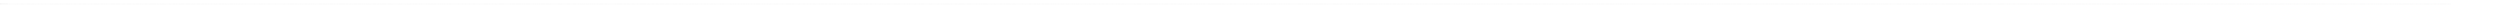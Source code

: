 digraph {
8;
0;
__init [label="", style=invis, width=0];
__init -> 0;
8 -> 8 [label="[started	& finish	& r1taken	& !r1lastobs	& !r2taken	& r2lastobs	& x=12	& y=0]/"];
8 -> 8 [label="[started	& finish	& r1taken	& !r1lastobs	& r2taken	& !r2lastobs	& x=12	& y=0]/"];
8 -> 8 [label="[started	& finish	& !r1taken	& r1lastobs	& r2taken	& !r2lastobs	& x=12	& y=12]/"];
8 -> 8 [label="[started	& finish	& r1taken	& !r1lastobs	& !r2taken	& !r2lastobs	& x=12	& y=12]/"];
8 -> 8 [label="[started	& finish	& r1taken	& !r1lastobs	& !r2taken	& r2lastobs	& x=12	& y=1]/"];
8 -> 8 [label="[started	& !finish	& r1taken	& !r1lastobs	& !r2taken	& r2lastobs	& x=0	& y=0]/south"];
8 -> 8 [label="[started	& finish	& r1taken	& !r1lastobs	& r2taken	& !r2lastobs	& x=12	& y=11]/"];
8 -> 8 [label="[started	& !finish	& r1taken	& !r1lastobs	& r2taken	& !r2lastobs	& x=0	& y=12]/east"];
8 -> 8 [label="[started	& finish	& r1taken	& !r1lastobs	& r2taken	& !r2lastobs	& x=12	& y=1]/"];
8 -> 8 [label="[started	& finish	& !r1taken	& r1lastobs	& r2taken	& !r2lastobs	& x=12	& y=11]/"];
8 -> 8 [label="[started	& !finish	& !r1taken	& r1lastobs	& r2taken	& !r2lastobs	& x=12	& y=12]/finish"];
8 -> 8 [label="[started	& finish	& !r1taken	& r1lastobs	& r2taken	& !r2lastobs	& x=12	& y=1]/"];
8 -> 8 [label="[started	& finish	& !r1taken	& !r1lastobs	& !r2taken	& r2lastobs	& x=12	& y=12]/"];
8 -> 8 [label="[started	& finish	& r1taken	& !r1lastobs	& !r2taken	& r2lastobs	& x=12	& y=10]/"];
8 -> 8 [label="[started	& finish	& r1taken	& !r1lastobs	& !r2taken	& !r2lastobs	& x=12	& y=11]/"];
8 -> 8 [label="[started	& !finish	& r1taken	& !r1lastobs	& !r2taken	& !r2lastobs	& x=0	& y=12]/north"];
8 -> 8 [label="[started	& !finish	& r1taken	& !r1lastobs	& !r2taken	& r2lastobs	& x=1	& y=12]/north"];
8 -> 8 [label="[started	& !finish	& r1taken	& !r1lastobs	& !r2taken	& r2lastobs	& x=12	& y=1]/finish"];
8 -> 8 [label="[started	& !finish	& r1taken	& !r1lastobs	& !r2taken	& !r2lastobs	& x=12	& y=0]/finish"];
8 -> 8 [label="[started	& !finish	& r1taken	& !r1lastobs	& r2taken	& !r2lastobs	& x=1	& y=12]/east"];
8 -> 8 [label="[started	& !finish	& r1taken	& !r1lastobs	& r2taken	& !r2lastobs	& x=11	& y=12]/east"];
8 -> 8 [label="[started	& !finish	& r1taken	& !r1lastobs	& r2taken	& !r2lastobs	& x=0	& y=1]/east"];
8 -> 8 [label="[started	& !finish	& r1taken	& !r1lastobs	& r2taken	& !r2lastobs	& x=12	& y=1]/finish"];
8 -> 8 [label="[started	& !finish	& r1taken	& !r1lastobs	& r2taken	& !r2lastobs	& x=11	& y=0]/east"];
8 -> 8 [label="[started	& finish	& !r1taken	& r1lastobs	& r2taken	& !r2lastobs	& x=12	& y=10]/"];
8 -> 8 [label="[started	& finish	& !r1taken	& !r1lastobs	& r2taken	& !r2lastobs	& x=12	& y=11]/"];
8 -> 8 [label="[started	& !finish	& !r1taken	& !r1lastobs	& r2taken	& !r2lastobs	& x=12	& y=12]/finish"];
8 -> 8 [label="[started	& !finish	& !r1taken	& r1lastobs	& r2taken	& !r2lastobs	& x=12	& y=1]/finish"];
8 -> 8 [label="[started	& finish	& !r1taken	& r1lastobs	& !r2taken	& r2lastobs	& x=12	& y=10]/"];
8 -> 8 [label="[started	& finish	& !r1taken	& !r1lastobs	& !r2taken	& r2lastobs	& x=12	& y=11]/"];
8 -> 8 [label="[started	& finish	& !r1taken	& r1lastobs	& !r2taken	& !r2lastobs	& x=12	& y=11]/"];
8 -> 8 [label="[started	& !finish	& !r1taken	& r1lastobs	& !r2taken	& !r2lastobs	& x=12	& y=12]/finish"];
8 -> 8 [label="[started	& finish	& !r1taken	& !r1lastobs	& !r2taken	& !r2lastobs	& x=12	& y=12]/"];
8 -> 8 [label="[started	& !finish	& !r1taken	& r1lastobs	& !r2taken	& r2lastobs	& x=11	& y=12]/east"];
8 -> 8 [label="[started	& !finish	& r1taken	& !r1lastobs	& !r2taken	& r2lastobs	& x=0	& y=10]/north"];
8 -> 8 [label="[started	& !finish	& r1taken	& !r1lastobs	& !r2taken	& r2lastobs	& x=12	& y=10]/finish"];
8 -> 8 [label="[started	& !finish	& r1taken	& !r1lastobs	& !r2taken	& !r2lastobs	& x=0	& y=11]/north"];
8 -> 8 [label="[started	& !finish	& r1taken	& !r1lastobs	& !r2taken	& !r2lastobs	& x=1	& y=12]/north"];
8 -> 8 [label="[started	& finish	& r1taken	& !r1lastobs	& !r2taken	& r2lastobs	& x=12	& y=3]/"];
8 -> 8 [label="[started	& !finish	& r1taken	& !r1lastobs	& !r2taken	& r2lastobs	& x=0	& y=2]/south"];
8 -> 8 [label="[started	& !finish	& r1taken	& !r1lastobs	& !r2taken	& r2lastobs	& x=12	& y=2]/finish"];
8 -> 8 [label="[started	& finish	& r1taken	& !r1lastobs	& !r2taken	& !r2lastobs	& x=12	& y=2]/"];
8 -> 8 [label="[started	& !finish	& r1taken	& !r1lastobs	& !r2taken	& !r2lastobs	& x=12	& y=1]/finish"];
8 -> 8 [label="[started	& !finish	& r1taken	& !r1lastobs	& !r2taken	& !r2lastobs	& x=1	& y=0]/south"];
8 -> 8 [label="[started	& finish	& r1taken	& !r1lastobs	& r2taken	& !r2lastobs	& x=12	& y=9]/"];
8 -> 8 [label="[started	& !finish	& r1taken	& !r1lastobs	& r2taken	& !r2lastobs	& x=0	& y=10]/east"];
8 -> 8 [label="[started	& !finish	& r1taken	& !r1lastobs	& r2taken	& !r2lastobs	& x=12	& y=10]/finish"];
8 -> 8 [label="[started	& !finish	& r1taken	& !r1lastobs	& r2taken	& !r2lastobs	& x=1	& y=11]/east"];
8 -> 8 [label="[started	& !finish	& r1taken	& !r1lastobs	& r2taken	& !r2lastobs	& x=11	& y=11]/east"];
8 -> 8 [label="[started	& !finish	& r1taken	& !r1lastobs	& r2taken	& !r2lastobs	& x=2	& y=12]/east"];
8 -> 8 [label="[started	& !finish	& r1taken	& !r1lastobs	& r2taken	& !r2lastobs	& x=11	& y=1]/east"];
8 -> 8 [label="[started	& !finish	& !r1taken	& r1lastobs	& r2taken	& !r2lastobs	& x=12	& y=10]/finish"];
8 -> 8 [label="[started	& finish	& !r1taken	& !r1lastobs	& r2taken	& !r2lastobs	& x=12	& y=10]/"];
8 -> 8 [label="[started	& !finish	& !r1taken	& r1lastobs	& r2taken	& !r2lastobs	& x=11	& y=11]/east"];
8 -> 8 [label="[started	& !finish	& !r1taken	& !r1lastobs	& r2taken	& !r2lastobs	& x=11	& y=12]/east"];
8 -> 8 [label="[started	& finish	& !r1taken	& r1lastobs	& r2taken	& !r2lastobs	& x=12	& y=3]/"];
8 -> 8 [label="[started	& !finish	& !r1taken	& !r1lastobs	& r2taken	& !r2lastobs	& x=12	& y=1]/finish"];
8 -> 8 [label="[started	& !finish	& !r1taken	& r1lastobs	& !r2taken	& r2lastobs	& x=12	& y=10]/finish"];
8 -> 8 [label="[started	& !finish	& !r1taken	& r1lastobs	& !r2taken	& !r2lastobs	& x=12	& y=11]/finish"];
8 -> 8 [label="[started	& finish	& !r1taken	& !r1lastobs	& !r2taken	& !r2lastobs	& x=12	& y=11]/"];
8 -> 8 [label="[started	& !finish	& !r1taken	& !r1lastobs	& !r2taken	& !r2lastobs	& x=12	& y=12]/finish"];
8 -> 8 [label="[started	& !finish	& !r1taken	& r1lastobs	& !r2taken	& !r2lastobs	& x=11	& y=12]/east"];
8 -> 8 [label="[started	& !finish	& r1taken	& !r1lastobs	& !r2taken	& r2lastobs	& x=0	& y=9]/north"];
8 -> 8 [label="[started	& !finish	& r1taken	& !r1lastobs	& !r2taken	& !r2lastobs	& x=0	& y=10]/north"];
8 -> 8 [label="[started	& !finish	& r1taken	& !r1lastobs	& !r2taken	& !r2lastobs	& x=12	& y=10]/finish"];
8 -> 8 [label="[started	& !finish	& r1taken	& !r1lastobs	& r2taken	& !r2lastobs	& x=12	& y=11]/finish"];
8 -> 8 [label="[started	& !finish	& r1taken	& !r1lastobs	& !r2taken	& !r2lastobs	& x=1	& y=11]/north"];
8 -> 8 [label="[started	& !finish	& r1taken	& !r1lastobs	& !r2taken	& r2lastobs	& x=2	& y=11]/north"];
8 -> 8 [label="[started	& !finish	& r1taken	& !r1lastobs	& !r2taken	& !r2lastobs	& x=10	& y=12]/east"];
8 -> 8 [label="[started	& !finish	& r1taken	& !r1lastobs	& r2taken	& !r2lastobs	& x=10	& y=0]/east"];
8 -> 8 [label="[started	& !finish	& r1taken	& !r1lastobs	& !r2taken	& r2lastobs	& x=0	& y=3]/south"];
8 -> 8 [label="[started	& finish	& r1taken	& !r1lastobs	& !r2taken	& !r2lastobs	& x=12	& y=3]/"];
8 -> 8 [label="[started	& !finish	& r1taken	& !r1lastobs	& !r2taken	& !r2lastobs	& x=0	& y=2]/south"];
8 -> 8 [label="[started	& !finish	& r1taken	& !r1lastobs	& !r2taken	& r2lastobs	& x=1	& y=2]/south"];
8 -> 8 [label="[started	& !finish	& r1taken	& !r1lastobs	& !r2taken	& !r2lastobs	& x=12	& y=2]/finish"];
8 -> 8 [label="[started	& !finish	& r1taken	& !r1lastobs	& !r2taken	& r2lastobs	& x=11	& y=2]/east"];
8 -> 8 [label="[started	& !finish	& r1taken	& !r1lastobs	& !r2taken	& !r2lastobs	& x=2	& y=0]/ {0.459748 -> west | 0.540252 -> south }"];
8 -> 8 [label="[started	& !finish	& r1taken	& !r1lastobs	& !r2taken	& !r2lastobs	& x=2	& y=12]/ {0.459748 -> west | 0.540252 -> north }"];
8 -> 8 [label="[started	& finish	& r1taken	& !r1lastobs	& r2taken	& !r2lastobs	& x=12	& y=8]/"];
8 -> 8 [label="[started	& !finish	& r1taken	& !r1lastobs	& r2taken	& !r2lastobs	& x=12	& y=3]/finish"];
8 -> 8 [label="[started	& !finish	& r1taken	& !r1lastobs	& r2taken	& !r2lastobs	& x=2	& y=1]/east"];
8 -> 8 [label="[started	& !finish	& r1taken	& !r1lastobs	& r2taken	& !r2lastobs	& x=3	& y=0]/east"];
8 -> 8 [label="[started	& !finish	& !r1taken	& r1lastobs	& r2taken	& !r2lastobs	& x=12	& y=9]/finish"];
8 -> 8 [label="[started	& finish	& !r1taken	& !r1lastobs	& r2taken	& !r2lastobs	& x=12	& y=9]/"];
8 -> 8 [label="[started	& !finish	& !r1taken	& !r1lastobs	& r2taken	& !r2lastobs	& x=12	& y=10]/finish"];
8 -> 8 [label="[started	& !finish	& !r1taken	& r1lastobs	& r2taken	& !r2lastobs	& x=10	& y=11]/east"];
8 -> 8 [label="[started	& !finish	& !r1taken	& r1lastobs	& r2taken	& !r2lastobs	& x=9	& y=12]/east"];
8 -> 8 [label="[started	& finish	& !r1taken	& r1lastobs	& r2taken	& !r2lastobs	& x=12	& y=4]/"];
8 -> 8 [label="[started	& !finish	& !r1taken	& !r1lastobs	& r2taken	& !r2lastobs	& x=10	& y=0]/east"];
8 -> 8 [label="[started	& !finish	& !r1taken	& r1lastobs	& r2taken	& !r2lastobs	& x=9	& y=0]/east"];
8 -> 8 [label="[started	& !finish	& !r1taken	& r1lastobs	& !r2taken	& r2lastobs	& x=12	& y=9]/finish"];
8 -> 8 [label="[started	& !finish	& !r1taken	& !r1lastobs	& !r2taken	& r2lastobs	& x=12	& y=10]/finish"];
8 -> 8 [label="[started	& !finish	& !r1taken	& r1lastobs	& !r2taken	& !r2lastobs	& x=12	& y=10]/finish"];
8 -> 8 [label="[started	& !finish	& !r1taken	& r1lastobs	& !r2taken	& r2lastobs	& x=11	& y=10]/east"];
8 -> 8 [label="[started	& !finish	& !r1taken	& !r1lastobs	& !r2taken	& r2lastobs	& x=11	& y=11]/east"];
8 -> 8 [label="[started	& !finish	& !r1taken	& r1lastobs	& !r2taken	& !r2lastobs	& x=11	& y=11]/east"];
8 -> 8 [label="[started	& !finish	& !r1taken	& r1lastobs	& !r2taken	& r2lastobs	& x=10	& y=11]/ {0.328595 -> west | 0.671405 -> east }"];
8 -> 8 [label="[started	& !finish	& !r1taken	& !r1lastobs	& !r2taken	& r2lastobs	& x=10	& y=12]/ {0.261284 -> west | 0.738716 -> east }"];
8 -> 8 [label="[started	& !finish	& r1taken	& !r1lastobs	& r2taken	& !r2lastobs	& x=9	& y=0]/east"];
8 -> 8 [label="[started	& !finish	& !r1taken	& r1lastobs	& !r2taken	& r2lastobs	& x=9	& y=12]/ {0.660341 -> west | 0.339659 -> east }"];
8 -> 8 [label="[started	& finish	& r1taken	& !r1lastobs	& !r2taken	& r2lastobs	& x=12	& y=7]/"];
8 -> 8 [label="[started	& !finish	& r1taken	& !r1lastobs	& !r2taken	& r2lastobs	& x=12	& y=8]/finish"];
8 -> 8 [label="[started	& !finish	& r1taken	& !r1lastobs	& !r2taken	& !r2lastobs	& x=0	& y=9]/north"];
8 -> 8 [label="[started	& !finish	& r1taken	& !r1lastobs	& !r2taken	& r2lastobs	& x=1	& y=9]/north"];
8 -> 8 [label="[started	& !finish	& r1taken	& !r1lastobs	& !r2taken	& !r2lastobs	& x=12	& y=9]/finish"];
8 -> 8 [label="[started	& !finish	& r1taken	& !r1lastobs	& !r2taken	& !r2lastobs	& x=1	& y=10]/north"];
8 -> 8 [label="[started	& !finish	& r1taken	& !r1lastobs	& !r2taken	& r2lastobs	& x=2	& y=10]/north"];
8 -> 8 [label="[started	& !finish	& r1taken	& !r1lastobs	& !r2taken	& !r2lastobs	& x=11	& y=10]/east"];
8 -> 8 [label="[started	& !finish	& r1taken	& !r1lastobs	& !r2taken	& !r2lastobs	& x=2	& y=11]/north"];
8 -> 8 [label="[started	& !finish	& r1taken	& !r1lastobs	& !r2taken	& r2lastobs	& x=3	& y=11]/north"];
8 -> 8 [label="[started	& !finish	& r1taken	& !r1lastobs	& !r2taken	& !r2lastobs	& x=10	& y=11]/east"];
8 -> 8 [label="[started	& !finish	& !r1taken	& !r1lastobs	& r2taken	& !r2lastobs	& x=11	& y=11]/east"];
8 -> 8 [label="[started	& !finish	& r1taken	& !r1lastobs	& !r2taken	& r2lastobs	& x=4	& y=12]/ {0.181498 -> west | 0.690011 -> east | 0.128491 -> north }"];
8 -> 8 [label="[started	& !finish	& r1taken	& !r1lastobs	& !r2taken	& r2lastobs	& x=8	& y=12]/east"];
8 -> 8 [label="[started	& finish	& r1taken	& !r1lastobs	& !r2taken	& r2lastobs	& x=12	& y=5]/"];
8 -> 8 [label="[started	& finish	& r1taken	& !r1lastobs	& !r2taken	& !r2lastobs	& x=12	& y=4]/"];
8 -> 8 [label="[started	& !finish	& r1taken	& !r1lastobs	& !r2taken	& !r2lastobs	& x=12	& y=3]/finish"];
8 -> 8 [label="[started	& finish	& !r1taken	& r1lastobs	& !r2taken	& !r2lastobs	& x=12	& y=10]/"];
8 -> 8 [label="[started	& !finish	& r1taken	& !r1lastobs	& !r2taken	& r2lastobs	& x=2	& y=2]/south"];
8 -> 8 [label="[started	& !finish	& r1taken	& !r1lastobs	& !r2taken	& !r2lastobs	& x=11	& y=2]/east"];
8 -> 8 [label="[started	& !finish	& r1taken	& !r1lastobs	& r2taken	& !r2lastobs	& x=12	& y=12]/finish"];
8 -> 8 [label="[started	& !finish	& r1taken	& !r1lastobs	& !r2taken	& !r2lastobs	& x=9	& y=0]/east"];
8 -> 8 [label="[started	& !finish	& r1taken	& !r1lastobs	& !r2taken	& r2lastobs	& x=8	& y=0]/east"];
8 -> 8 [label="[started	& !finish	& r1taken	& !r1lastobs	& r2taken	& !r2lastobs	& x=0	& y=8]/east"];
8 -> 8 [label="[started	& !finish	& r1taken	& !r1lastobs	& r2taken	& !r2lastobs	& x=12	& y=8]/finish"];
8 -> 8 [label="[started	& !finish	& r1taken	& !r1lastobs	& r2taken	& !r2lastobs	& x=1	& y=9]/east"];
8 -> 8 [label="[started	& !finish	& r1taken	& !r1lastobs	& r2taken	& !r2lastobs	& x=2	& y=10]/east"];
8 -> 8 [label="[started	& !finish	& r1taken	& !r1lastobs	& r2taken	& !r2lastobs	& x=9	& y=11]/east"];
8 -> 8 [label="[started	& !finish	& r1taken	& !r1lastobs	& r2taken	& !r2lastobs	& x=8	& y=12]/east"];
8 -> 8 [label="[started	& finish	& r1taken	& !r1lastobs	& r2taken	& !r2lastobs	& x=12	& y=10]/"];
8 -> 8 [label="[started	& !finish	& r1taken	& !r1lastobs	& r2taken	& !r2lastobs	& x=0	& y=4]/east"];
8 -> 8 [label="[started	& !finish	& r1taken	& !r1lastobs	& r2taken	& !r2lastobs	& x=12	& y=4]/finish"];
8 -> 8 [label="[started	& !finish	& r1taken	& !r1lastobs	& r2taken	& !r2lastobs	& x=1	& y=3]/east"];
8 -> 8 [label="[started	& !finish	& r1taken	& !r1lastobs	& !r2taken	& r2lastobs	& x=1	& y=0]/south"];
8 -> 8 [label="[started	& !finish	& r1taken	& !r1lastobs	& r2taken	& !r2lastobs	& x=2	& y=2]/east"];
8 -> 8 [label="[started	& !finish	& r1taken	& !r1lastobs	& r2taken	& !r2lastobs	& x=9	& y=1]/east"];
8 -> 8 [label="[started	& !finish	& !r1taken	& r1lastobs	& r2taken	& !r2lastobs	& x=12	& y=8]/finish"];
8 -> 8 [label="[started	& finish	& !r1taken	& !r1lastobs	& r2taken	& !r2lastobs	& x=12	& y=8]/"];
8 -> 8 [label="[started	& !finish	& !r1taken	& !r1lastobs	& r2taken	& !r2lastobs	& x=11	& y=10]/east"];
8 -> 8 [label="[started	& !finish	& !r1taken	& r1lastobs	& r2taken	& !r2lastobs	& x=10	& y=10]/east"];
8 -> 8 [label="[started	& !finish	& !r1taken	& !r1lastobs	& r2taken	& !r2lastobs	& x=9	& y=12]/east"];
8 -> 8 [label="[started	& !finish	& !r1taken	& r1lastobs	& r2taken	& !r2lastobs	& x=8	& y=12]/ {0.52917 -> west | 0.312882 -> east | 0.157948 -> north }"];
8 -> 8 [label="[started	& finish	& !r1taken	& !r1lastobs	& r2taken	& !r2lastobs	& x=12	& y=4]/"];
8 -> 8 [label="[started	& !finish	& !r1taken	& !r1lastobs	& r2taken	& !r2lastobs	& x=12	& y=3]/finish"];
8 -> 8 [label="[started	& !finish	& !r1taken	& r1lastobs	& r2taken	& !r2lastobs	& x=11	& y=3]/east"];
8 -> 8 [label="[started	& !finish	& !r1taken	& !r1lastobs	& r2taken	& !r2lastobs	& x=11	& y=2]/east"];
8 -> 8 [label="[started	& !finish	& !r1taken	& r1lastobs	& r2taken	& !r2lastobs	& x=10	& y=2]/east"];
8 -> 8 [label="[started	& !finish	& !r1taken	& !r1lastobs	& r2taken	& !r2lastobs	& x=10	& y=1]/east"];
8 -> 8 [label="[started	& finish	& r1taken	& !r1lastobs	& r2taken	& !r2lastobs	& x=12	& y=7]/"];
8 -> 8 [label="[started	& !finish	& !r1taken	& r1lastobs	& r2taken	& !r2lastobs	& x=9	& y=1]/ {0.379249 -> west | 0.620751 -> east }"];
8 -> 8 [label="[started	& !finish	& !r1taken	& !r1lastobs	& r2taken	& !r2lastobs	& x=9	& y=0]/east"];
8 -> 8 [label="[started	& !finish	& !r1taken	& r1lastobs	& r2taken	& !r2lastobs	& x=8	& y=0]/ {0.52917 -> west | 0.312882 -> east | 0.157948 -> south }"];
8 -> 8 [label="[started	& finish	& !r1taken	& r1lastobs	& !r2taken	& r2lastobs	& x=12	& y=7]/"];
8 -> 8 [label="[started	& !finish	& r1taken	& !r1lastobs	& !r2taken	& !r2lastobs	& x=11	& y=0]/east"];
8 -> 8 [label="[started	& finish	& !r1taken	& !r1lastobs	& !r2taken	& r2lastobs	& x=12	& y=8]/"];
8 -> 8 [label="[started	& !finish	& !r1taken	& r1lastobs	& !r2taken	& r2lastobs	& x=12	& y=8]/finish"];
8 -> 8 [label="[started	& finish	& !r1taken	& r1lastobs	& !r2taken	& !r2lastobs	& x=12	& y=8]/"];
8 -> 8 [label="[started	& !finish	& !r1taken	& !r1lastobs	& !r2taken	& r2lastobs	& x=12	& y=9]/finish"];
8 -> 8 [label="[started	& !finish	& !r1taken	& !r1lastobs	& !r2taken	& !r2lastobs	& x=12	& y=10]/finish"];
8 -> 8 [label="[started	& !finish	& !r1taken	& !r1lastobs	& !r2taken	& r2lastobs	& x=11	& y=10]/east"];
8 -> 8 [label="[started	& finish	& !r1taken	& r1lastobs	& !r2taken	& r2lastobs	& x=12	& y=12]/"];
8 -> 8 [label="[started	& !finish	& !r1taken	& r1lastobs	& !r2taken	& !r2lastobs	& x=11	& y=10]/east"];
8 -> 8 [label="[started	& !finish	& !r1taken	& r1lastobs	& !r2taken	& r2lastobs	& x=10	& y=10]/ {0.376579 -> west | 0.623421 -> east }"];
8 -> 8 [label="[started	& !finish	& !r1taken	& !r1lastobs	& !r2taken	& !r2lastobs	& x=11	& y=11]/east"];
8 -> 8 [label="[started	& !finish	& !r1taken	& !r1lastobs	& !r2taken	& r2lastobs	& x=10	& y=11]/ {0.328595 -> west | 0.671405 -> east }"];
8 -> 8 [label="[started	& !finish	& !r1taken	& r1lastobs	& !r2taken	& r2lastobs	& x=9	& y=11]/ {0.658225 -> west | 0.341775 -> east }"];
8 -> 8 [label="[started	& !finish	& !r1taken	& !r1lastobs	& !r2taken	& !r2lastobs	& x=10	& y=12]/ {0.261284 -> west | 0.738716 -> east }"];
8 -> 8 [label="[started	& !finish	& !r1taken	& r1lastobs	& !r2taken	& r2lastobs	& x=8	& y=12]/ {0.145885 -> west | 0.794184 -> east | 0.0599304 -> north }"];
8 -> 8 [label="[started	& !finish	& r1taken	& !r1lastobs	& r2taken	& !r2lastobs	& x=10	& y=11]/east"];
8 -> 8 [label="[started	& finish	& !r1taken	& r1lastobs	& !r2taken	& r2lastobs	& x=12	& y=6]/"];
8 -> 8 [label="[started	& finish	& r1taken	& !r1lastobs	& !r2taken	& r2lastobs	& x=12	& y=6]/"];
8 -> 8 [label="[started	& !finish	& r1taken	& !r1lastobs	& !r2taken	& r2lastobs	& x=12	& y=7]/finish"];
8 -> 8 [label="[started	& finish	& r1taken	& !r1lastobs	& !r2taken	& !r2lastobs	& x=12	& y=7]/"];
8 -> 8 [label="[started	& !finish	& r1taken	& !r1lastobs	& !r2taken	& !r2lastobs	& x=0	& y=8]/north"];
8 -> 8 [label="[started	& !finish	& !r1taken	& r1lastobs	& r2taken	& !r2lastobs	& x=9	& y=11]/ {0.379249 -> west | 0.620751 -> east }"];
8 -> 8 [label="[started	& !finish	& r1taken	& !r1lastobs	& !r2taken	& r2lastobs	& x=1	& y=8]/north"];
8 -> 8 [label="[started	& !finish	& r1taken	& !r1lastobs	& !r2taken	& !r2lastobs	& x=12	& y=8]/finish"];
8 -> 8 [label="[started	& !finish	& r1taken	& !r1lastobs	& !r2taken	& !r2lastobs	& x=1	& y=9]/north"];
8 -> 8 [label="[started	& !finish	& !r1taken	& !r1lastobs	& r2taken	& !r2lastobs	& x=12	& y=0]/finish"];
8 -> 8 [label="[started	& !finish	& r1taken	& !r1lastobs	& !r2taken	& r2lastobs	& x=2	& y=9]/north"];
8 -> 8 [label="[started	& !finish	& r1taken	& !r1lastobs	& !r2taken	& r2lastobs	& x=9	& y=10]/east"];
8 -> 8 [label="[started	& !finish	& r1taken	& !r1lastobs	& !r2taken	& !r2lastobs	& x=3	& y=11]/north"];
8 -> 8 [label="[started	& !finish	& r1taken	& !r1lastobs	& !r2taken	& r2lastobs	& x=4	& y=11]/ {0.144387 -> west | 0.699648 -> east | 0.155965 -> north }"];
8 -> 8 [label="[started	& !finish	& r1taken	& !r1lastobs	& !r2taken	& !r2lastobs	& x=9	& y=11]/east"];
8 -> 8 [label="[started	& !finish	& r1taken	& !r1lastobs	& !r2taken	& r2lastobs	& x=8	& y=11]/east"];
8 -> 8 [label="[started	& !finish	& r1taken	& !r1lastobs	& !r2taken	& r2lastobs	& x=11	& y=3]/east"];
8 -> 8 [label="[started	& !finish	& r1taken	& !r1lastobs	& !r2taken	& !r2lastobs	& x=4	& y=12]/ {0.181498 -> west | 0.690011 -> east | 0.128491 -> north }"];
8 -> 8 [label="[started	& !finish	& r1taken	& !r1lastobs	& !r2taken	& r2lastobs	& x=0	& y=1]/south"];
8 -> 8 [label="[started	& !finish	& r1taken	& !r1lastobs	& !r2taken	& !r2lastobs	& x=8	& y=12]/east"];
8 -> 8 [label="[started	& !finish	& r1taken	& !r1lastobs	& !r2taken	& !r2lastobs	& x=0	& y=4]/south"];
8 -> 8 [label="[started	& !finish	& r1taken	& !r1lastobs	& !r2taken	& !r2lastobs	& x=3	& y=12]/ {0.29855 -> west | 0.347282 -> east | 0.354168 -> north }"];
8 -> 8 [label="[started	& !finish	& r1taken	& !r1lastobs	& !r2taken	& r2lastobs	& x=1	& y=4]/south"];
8 -> 8 [label="[started	& !finish	& r1taken	& !r1lastobs	& !r2taken	& !r2lastobs	& x=1	& y=3]/south"];
8 -> 8 [label="[started	& !finish	& r1taken	& !r1lastobs	& !r2taken	& !r2lastobs	& x=11	& y=3]/east"];
8 -> 8 [label="[started	& !finish	& r1taken	& !r1lastobs	& !r2taken	& r2lastobs	& x=10	& y=3]/east"];
8 -> 8 [label="[started	& !finish	& r1taken	& !r1lastobs	& !r2taken	& r2lastobs	& x=3	& y=2]/ {0.442749 -> west | 0.557251 -> south }"];
8 -> 8 [label="[started	& !finish	& r1taken	& !r1lastobs	& !r2taken	& !r2lastobs	& x=3	& y=1]/south"];
8 -> 8 [label="[started	& !finish	& r1taken	& !r1lastobs	& !r2taken	& !r2lastobs	& x=9	& y=1]/east"];
8 -> 8 [label="[started	& !finish	& r1taken	& !r1lastobs	& !r2taken	& r2lastobs	& x=8	& y=1]/east"];
8 -> 8 [label="[started	& !finish	& r1taken	& !r1lastobs	& !r2taken	& r2lastobs	& x=5	& y=0]/ {0.281287 -> west | 0.615655 -> east | 0.103058 -> south }"];
8 -> 8 [label="[started	& !finish	& r1taken	& !r1lastobs	& !r2taken	& !r2lastobs	& x=8	& y=0]/east"];
8 -> 8 [label="[started	& finish	& !r1taken	& r1lastobs	& r2taken	& !r2lastobs	& x=12	& y=6]/"];
8 -> 8 [label="[started	& !finish	& r1taken	& !r1lastobs	& !r2taken	& r2lastobs	& x=4	& y=0]/ {0.181498 -> west | 0.690011 -> east | 0.128491 -> south }"];
8 -> 8 [label="[started	& !finish	& r1taken	& !r1lastobs	& r2taken	& !r2lastobs	& x=0	& y=7]/east"];
8 -> 8 [label="[started	& !finish	& r1taken	& !r1lastobs	& r2taken	& !r2lastobs	& x=1	& y=8]/east"];
8 -> 8 [label="[started	& !finish	& r1taken	& !r1lastobs	& r2taken	& !r2lastobs	& x=11	& y=8]/east"];
8 -> 8 [label="[started	& !finish	& r1taken	& !r1lastobs	& r2taken	& !r2lastobs	& x=2	& y=9]/east"];
8 -> 8 [label="[started	& !finish	& r1taken	& !r1lastobs	& r2taken	& !r2lastobs	& x=3	& y=10]/east"];
8 -> 8 [label="[started	& finish	& !r1taken	& r1lastobs	& r2taken	& !r2lastobs	& x=12	& y=2]/"];
8 -> 8 [label="[started	& !finish	& r1taken	& !r1lastobs	& r2taken	& !r2lastobs	& x=4	& y=11]/east"];
8 -> 8 [label="[started	& !finish	& r1taken	& !r1lastobs	& r2taken	& !r2lastobs	& x=8	& y=11]/east"];
8 -> 8 [label="[started	& !finish	& r1taken	& !r1lastobs	& r2taken	& !r2lastobs	& x=5	& y=12]/east"];
8 -> 8 [label="[started	& finish	& r1taken	& !r1lastobs	& r2taken	& !r2lastobs	& x=12	& y=4]/"];
8 -> 8 [label="[started	& !finish	& r1taken	& !r1lastobs	& r2taken	& !r2lastobs	& x=7	& y=12]/east"];
8 -> 8 [label="[started	& !finish	& r1taken	& !r1lastobs	& r2taken	& !r2lastobs	& x=0	& y=5]/east"];
8 -> 8 [label="[started	& !finish	& r1taken	& !r1lastobs	& r2taken	& !r2lastobs	& x=1	& y=0]/east"];
8 -> 8 [label="[started	& !finish	& r1taken	& !r1lastobs	& r2taken	& !r2lastobs	& x=12	& y=5]/finish"];
8 -> 8 [label="[started	& !finish	& r1taken	& !r1lastobs	& r2taken	& !r2lastobs	& x=2	& y=3]/east"];
8 -> 8 [label="[started	& !finish	& r1taken	& !r1lastobs	& r2taken	& !r2lastobs	& x=10	& y=3]/east"];
8 -> 8 [label="[started	& !finish	& r1taken	& !r1lastobs	& r2taken	& !r2lastobs	& x=9	& y=2]/east"];
8 -> 8 [label="[started	& !finish	& r1taken	& !r1lastobs	& r2taken	& !r2lastobs	& x=10	& y=9]/east"];
8 -> 8 [label="[started	& !finish	& r1taken	& !r1lastobs	& r2taken	& !r2lastobs	& x=8	& y=1]/east"];
8 -> 8 [label="[started	& !finish	& r1taken	& !r1lastobs	& !r2taken	& r2lastobs	& x=11	& y=0]/east"];
8 -> 8 [label="[started	& !finish	& r1taken	& !r1lastobs	& r2taken	& !r2lastobs	& x=5	& y=0]/east"];
8 -> 8 [label="[started	& finish	& !r1taken	& !r1lastobs	& r2taken	& !r2lastobs	& x=12	& y=0]/"];
8 -> 8 [label="[started	& !finish	& r1taken	& !r1lastobs	& r2taken	& !r2lastobs	& x=7	& y=0]/east"];
8 -> 8 [label="[started	& !finish	& !r1taken	& r1lastobs	& r2taken	& !r2lastobs	& x=12	& y=7]/finish"];
8 -> 8 [label="[started	& finish	& !r1taken	& !r1lastobs	& r2taken	& !r2lastobs	& x=12	& y=7]/"];
8 -> 8 [label="[started	& !finish	& !r1taken	& r1lastobs	& r2taken	& !r2lastobs	& x=11	& y=8]/east"];
8 -> 8 [label="[started	& !finish	& !r1taken	& r1lastobs	& r2taken	& !r2lastobs	& x=10	& y=9]/east"];
8 -> 8 [label="[started	& !finish	& !r1taken	& !r1lastobs	& r2taken	& !r2lastobs	& x=10	& y=10]/east"];
8 -> 8 [label="[started	& !finish	& r1taken	& !r1lastobs	& r2taken	& !r2lastobs	& x=11	& y=9]/east"];
8 -> 8 [label="[started	& !finish	& !r1taken	& r1lastobs	& r2taken	& !r2lastobs	& x=9	& y=10]/ {0.360872 -> west | 0.350246 -> east | 0.185385 -> south | 0.103497 -> north }"];
8 -> 8 [label="[started	& finish	& r1taken	& !r1lastobs	& !r2taken	& r2lastobs	& x=12	& y=9]/"];
8 -> 8 [label="[started	& !finish	& !r1taken	& !r1lastobs	& r2taken	& !r2lastobs	& x=9	& y=11]/ {0.379249 -> west | 0.620751 -> east }"];
8 -> 8 [label="[started	& !finish	& !r1taken	& r1lastobs	& r2taken	& !r2lastobs	& x=8	& y=11]/ {0.383301 -> west | 0.338669 -> east | 0.163095 -> south | 0.114935 -> north }"];
8 -> 8 [label="[started	& !finish	& !r1taken	& !r1lastobs	& r2taken	& !r2lastobs	& x=8	& y=12]/ {0.52917 -> west | 0.312882 -> east | 0.157948 -> north }"];
8 -> 8 [label="[started	& !finish	& !r1taken	& r1lastobs	& r2taken	& !r2lastobs	& x=7	& y=12]/ {0.488464 -> west | 0.402045 -> east | 0.109491 -> north }"];
8 -> 8 [label="[started	& !finish	& !r1taken	& r1lastobs	& r2taken	& !r2lastobs	& x=10	& y=3]/east"];
8 -> 8 [label="[started	& !finish	& !r1taken	& !r1lastobs	& r2taken	& !r2lastobs	& x=10	& y=2]/east"];
8 -> 8 [label="[started	& !finish	& !r1taken	& r1lastobs	& r2taken	& !r2lastobs	& x=9	& y=2]/ {0.360872 -> west | 0.350246 -> east | 0.103497 -> south | 0.185385 -> north }"];
8 -> 8 [label="[started	& !finish	& !r1taken	& r1lastobs	& r2taken	& !r2lastobs	& x=8	& y=1]/ {0.383301 -> west | 0.338669 -> east | 0.114935 -> south | 0.163095 -> north }"];
8 -> 8 [label="[started	& !finish	& !r1taken	& !r1lastobs	& r2taken	& !r2lastobs	& x=8	& y=0]/ {0.52917 -> west | 0.312882 -> east | 0.157948 -> south }"];
8 -> 8 [label="[started	& finish	& !r1taken	& !r1lastobs	& !r2taken	& r2lastobs	& x=12	& y=7]/"];
8 -> 8 [label="[started	& !finish	& !r1taken	& r1lastobs	& !r2taken	& r2lastobs	& x=12	& y=7]/finish"];
8 -> 8 [label="[started	& finish	& !r1taken	& r1lastobs	& !r2taken	& !r2lastobs	& x=12	& y=7]/"];
8 -> 8 [label="[started	& !finish	& !r1taken	& !r1lastobs	& !r2taken	& r2lastobs	& x=12	& y=8]/finish"];
8 -> 8 [label="[started	& !finish	& !r1taken	& r1lastobs	& !r2taken	& !r2lastobs	& x=12	& y=8]/finish"];
8 -> 8 [label="[started	& !finish	& !r1taken	& r1lastobs	& !r2taken	& r2lastobs	& x=11	& y=8]/east"];
8 -> 8 [label="[started	& !finish	& !r1taken	& r1lastobs	& !r2taken	& !r2lastobs	& x=11	& y=9]/east"];
8 -> 8 [label="[started	& !finish	& !r1taken	& r1lastobs	& !r2taken	& r2lastobs	& x=10	& y=9]/ {0.433502 -> west | 0.566498 -> east }"];
8 -> 8 [label="[started	& !finish	& r1taken	& !r1lastobs	& !r2taken	& r2lastobs	& x=10	& y=9]/east"];
8 -> 8 [label="[started	& !finish	& !r1taken	& !r1lastobs	& !r2taken	& r2lastobs	& x=10	& y=10]/ {0.376579 -> west | 0.623421 -> east }"];
8 -> 8 [label="[started	& !finish	& !r1taken	& r1lastobs	& !r2taken	& !r2lastobs	& x=10	& y=10]/ {0.376579 -> west | 0.623421 -> east }"];
8 -> 8 [label="[started	& finish	& r1taken	& !r1lastobs	& !r2taken	& r2lastobs	& x=12	& y=12]/"];
8 -> 8 [label="[started	& !finish	& !r1taken	& r1lastobs	& !r2taken	& r2lastobs	& x=9	& y=10]/ {0.66941 -> west | 0.33059 -> east }"];
8 -> 8 [label="[started	& !finish	& r1taken	& !r1lastobs	& !r2taken	& r2lastobs	& x=3	& y=12]/ {0.29855 -> west | 0.347282 -> east | 0.354168 -> north }"];
8 -> 8 [label="[started	& !finish	& !r1taken	& !r1lastobs	& !r2taken	& !r2lastobs	& x=10	& y=11]/ {0.328595 -> west | 0.671405 -> east }"];
8 -> 8 [label="[started	& !finish	& r1taken	& !r1lastobs	& !r2taken	& r2lastobs	& x=10	& y=12]/east"];
8 -> 8 [label="[started	& !finish	& !r1taken	& !r1lastobs	& !r2taken	& r2lastobs	& x=9	& y=11]/ {0.658225 -> west | 0.341775 -> east }"];
8 -> 8 [label="[started	& !finish	& !r1taken	& r1lastobs	& !r2taken	& !r2lastobs	& x=9	& y=11]/ {0.658225 -> west | 0.341775 -> east }"];
8 -> 8 [label="[started	& !finish	& !r1taken	& !r1lastobs	& !r2taken	& r2lastobs	& x=12	& y=12]/finish"];
8 -> 8 [label="[started	& !finish	& !r1taken	& !r1lastobs	& !r2taken	& !r2lastobs	& x=9	& y=12]/ {0.660341 -> west | 0.339659 -> east }"];
8 -> 8 [label="[started	& !finish	& !r1taken	& !r1lastobs	& !r2taken	& r2lastobs	& x=8	& y=12]/ {0.145885 -> west | 0.794184 -> east | 0.0599304 -> north }"];
8 -> 8 [label="[started	& finish	& !r1taken	& r1lastobs	& !r2taken	& r2lastobs	& x=12	& y=5]/"];
8 -> 8 [label="[started	& !finish	& !r1taken	& r1lastobs	& r2taken	& !r2lastobs	& x=12	& y=0]/finish"];
8 -> 8 [label="[started	& !finish	& !r1taken	& r1lastobs	& !r2taken	& r2lastobs	& x=12	& y=6]/finish"];
8 -> 8 [label="[started	& finish	& !r1taken	& r1lastobs	& !r2taken	& !r2lastobs	& x=12	& y=6]/"];
8 -> 8 [label="[started	& !finish	& r1taken	& !r1lastobs	& !r2taken	& r2lastobs	& x=0	& y=6]/east"];
8 -> 8 [label="[started	& !finish	& r1taken	& !r1lastobs	& r2taken	& r2lastobs	& x=1	& y=6]/east"];
8 -> 8 [label="[started	& !finish	& r1taken	& !r1lastobs	& !r2taken	& r2lastobs	& x=11	& y=7]/east"];
8 -> 8 [label="[started	& !finish	& r1taken	& !r1lastobs	& !r2taken	& r2lastobs	& x=2	& y=8]/north"];
8 -> 8 [label="[started	& !finish	& r1taken	& !r1lastobs	& !r2taken	& !r2lastobs	& x=11	& y=8]/east"];
8 -> 8 [label="[started	& !finish	& r1taken	& !r1lastobs	& !r2taken	& r2lastobs	& x=10	& y=8]/east"];
8 -> 8 [label="[started	& !finish	& r1taken	& !r1lastobs	& !r2taken	& !r2lastobs	& x=2	& y=9]/north"];
8 -> 8 [label="[started	& !finish	& r1taken	& !r1lastobs	& !r2taken	& r2lastobs	& x=3	& y=9]/ {0.448058 -> west | 0.551942 -> north }"];
8 -> 8 [label="[started	& !finish	& !r1taken	& r1lastobs	& !r2taken	& !r2lastobs	& x=12	& y=9]/finish"];
8 -> 8 [label="[started	& !finish	& r1taken	& !r1lastobs	& !r2taken	& !r2lastobs	& x=10	& y=9]/east"];
8 -> 8 [label="[started	& !finish	& r1taken	& !r1lastobs	& !r2taken	& r2lastobs	& x=9	& y=9]/east"];
8 -> 8 [label="[started	& !finish	& r1taken	& !r1lastobs	& !r2taken	& r2lastobs	& x=4	& y=10]/ {0.153748 -> west | 0.663755 -> east | 0.182497 -> north }"];
8 -> 8 [label="[started	& !finish	& r1taken	& !r1lastobs	& !r2taken	& !r2lastobs	& x=4	& y=11]/ {0.144387 -> west | 0.699648 -> east | 0.155965 -> north }"];
8 -> 8 [label="[started	& !finish	& r1taken	& !r1lastobs	& !r2taken	& !r2lastobs	& x=5	& y=12]/ {0.281287 -> west | 0.615655 -> east | 0.103058 -> north }"];
8 -> 8 [label="[started	& !finish	& r1taken	& !r1lastobs	& !r2taken	& !r2lastobs	& x=0	& y=5]/south"];
8 -> 8 [label="[started	& !finish	& !r1taken	& !r1lastobs	& r2taken	& !r2lastobs	& x=9	& y=1]/ {0.379249 -> west | 0.620751 -> east }"];
8 -> 8 [label="[started	& !finish	& r1taken	& !r1lastobs	& !r2taken	& r2lastobs	& x=1	& y=5]/south"];
8 -> 8 [label="[started	& !finish	& r1taken	& !r1lastobs	& !r2taken	& !r2lastobs	& x=12	& y=5]/finish"];
8 -> 8 [label="[started	& !finish	& r1taken	& !r1lastobs	& !r2taken	& r2lastobs	& x=11	& y=5]/east"];
8 -> 8 [label="[started	& !finish	& r1taken	& !r1lastobs	& !r2taken	& !r2lastobs	& x=1	& y=4]/south"];
8 -> 8 [label="[started	& finish	& !r1taken	& r1lastobs	& !r2taken	& r2lastobs	& x=12	& y=8]/"];
8 -> 8 [label="[started	& !finish	& r1taken	& !r1lastobs	& !r2taken	& r2lastobs	& x=2	& y=4]/south"];
8 -> 8 [label="[started	& !finish	& r1taken	& !r1lastobs	& !r2taken	& !r2lastobs	& x=11	& y=4]/east"];
8 -> 8 [label="[started	& !finish	& r1taken	& !r1lastobs	& !r2taken	& !r2lastobs	& x=2	& y=3]/south"];
8 -> 8 [label="[started	& !finish	& r1taken	& !r1lastobs	& !r2taken	& r2lastobs	& x=3	& y=3]/ {0.448058 -> west | 0.551942 -> south }"];
8 -> 8 [label="[started	& !finish	& r1taken	& !r1lastobs	& !r2taken	& r2lastobs	& x=9	& y=3]/east"];
8 -> 8 [label="[started	& !finish	& r1taken	& !r1lastobs	& !r2taken	& r2lastobs	& x=8	& y=2]/east"];
8 -> 8 [label="[started	& !finish	& r1taken	& !r1lastobs	& !r2taken	& r2lastobs	& x=7	& y=1]/ {0.2609 -> west | 0.7391 -> east }"];
8 -> 8 [label="[started	& !finish	& !r1taken	& r1lastobs	& r2taken	& !r2lastobs	& x=12	& y=6]/finish"];
8 -> 8 [label="[started	& !finish	& r1taken	& !r1lastobs	& r2taken	& !r2lastobs	& x=3	& y=12]/east"];
8 -> 8 [label="[started	& !finish	& r1taken	& !r1lastobs	& r2taken	& !r2lastobs	& x=0	& y=6]/east"];
8 -> 8 [label="[started	& finish	& !r1taken	& !r1lastobs	& r2taken	& !r2lastobs	& x=12	& y=12]/"];
8 -> 8 [label="[started	& !finish	& r1taken	& !r1lastobs	& r2taken	& !r2lastobs	& x=12	& y=6]/finish"];
8 -> 8 [label="[started	& !finish	& r1taken	& !r1lastobs	& r2taken	& !r2lastobs	& x=2	& y=8]/east"];
8 -> 8 [label="[started	& !finish	& r1taken	& !r1lastobs	& r2taken	& !r2lastobs	& x=10	& y=8]/east"];
8 -> 8 [label="[started	& !finish	& r1taken	& !r1lastobs	& r2taken	& !r2lastobs	& x=9	& y=9]/east"];
8 -> 8 [label="[started	& !finish	& r1taken	& !r1lastobs	& r2taken	& !r2lastobs	& x=1	& y=5]/east"];
8 -> 8 [label="[started	& !finish	& r1taken	& !r1lastobs	& r2taken	& !r2lastobs	& x=11	& y=5]/east"];
8 -> 8 [label="[started	& !finish	& r1taken	& !r1lastobs	& r2taken	& !r2lastobs	& x=2	& y=4]/east"];
8 -> 8 [label="[started	& !finish	& r1taken	& !r1lastobs	& r2taken	& !r2lastobs	& x=3	& y=3]/east"];
8 -> 8 [label="[started	& !finish	& r1taken	& !r1lastobs	& r2taken	& !r2lastobs	& x=4	& y=2]/east"];
8 -> 8 [label="[started	& !finish	& !r1taken	& r1lastobs	& !r2taken	& r2lastobs	& x=10	& y=12]/ {0.261284 -> west | 0.738716 -> east }"];
8 -> 8 [label="[started	& !finish	& r1taken	& !r1lastobs	& r2taken	& !r2lastobs	& x=8	& y=2]/east"];
8 -> 8 [label="[started	& !finish	& r1taken	& !r1lastobs	& r2taken	& !r2lastobs	& x=4	& y=10]/east"];
8 -> 8 [label="[started	& !finish	& r1taken	& !r1lastobs	& r2taken	& !r2lastobs	& x=5	& y=1]/east"];
8 -> 8 [label="[started	& !finish	& r1taken	& !r1lastobs	& r2taken	& !r2lastobs	& x=7	& y=1]/east"];
8 -> 8 [label="[started	& !finish	& r1taken	& !r1lastobs	& r2taken	& !r2lastobs	& x=6	& y=0]/east"];
8 -> 8 [label="[started	& !finish	& !r1taken	& !r1lastobs	& r2taken	& !r2lastobs	& x=11	& y=8]/east"];
8 -> 8 [label="[started	& !finish	& !r1taken	& r1lastobs	& r2taken	& !r2lastobs	& x=10	& y=8]/ {0.450267 -> west | 0.549733 -> east }"];
8 -> 8 [label="[started	& !finish	& !r1taken	& !r1lastobs	& r2taken	& !r2lastobs	& x=10	& y=9]/east"];
8 -> 8 [label="[started	& !finish	& !r1taken	& !r1lastobs	& !r2taken	& !r2lastobs	& x=6	& y=11]/ {0.315196 -> west | 0.382389 -> east | 0.302415 -> north }"];
8 -> 8 [label="[started	& !finish	& !r1taken	& !r1lastobs	& r2taken	& !r2lastobs	& x=11	& y=0]/east"];
8 -> 8 [label="[started	& !finish	& !r1taken	& !r1lastobs	& !r2taken	& r2lastobs	& x=4	& y=2]/ {0.44166 -> west | 0.55834 -> south }"];
8 -> 8 [label="[started	& finish	& !r1taken	& !r1lastobs	& !r2taken	& r2lastobs	& x=12	& y=0]/"];
8 -> 8 [label="[started	& !finish	& !r1taken	& r1lastobs	& !r2taken	& !r2lastobs	& x=12	& y=1]/finish"];
8 -> 8 [label="[started	& !finish	& !r1taken	& !r1lastobs	& !r2taken	& r2lastobs	& x=11	& y=2]/east"];
8 -> 8 [label="[started	& !finish	& !r1taken	& r1lastobs	& r2taken	& !r2lastobs	& x=11	& y=10]/east"];
8 -> 8 [label="[started	& !finish	& r1taken	& !r1lastobs	& !r2taken	& r2lastobs	& x=7	& y=7]/ {0.698275 -> west | 0.301725 -> east }"];
8 -> 8 [label="[started	& !finish	& r1taken	& !r1lastobs	& r2taken	& !r2lastobs	& x=8	& y=9]/east"];
8 -> 8 [label="[started	& !finish	& !r1taken	& r1lastobs	& !r2taken	& r2lastobs	& x=9	& y=5]/ {0.614034 -> west | 0.285621 -> east | 0.0820459 -> south | 0.0182983 -> north }"];
8 -> 8 [label="[started	& !finish	& !r1taken	& !r1lastobs	& !r2taken	& !r2lastobs	& x=11	& y=3]/east"];
8 -> 8 [label="[started	& !finish	& !r1taken	& r1lastobs	& !r2taken	& r2lastobs	& x=4	& y=10]/ {0.44166 -> west | 0.55834 -> north }"];
8 -> 8 [label="[started	& !finish	& r1taken	& !r1lastobs	& !r2taken	& !r2lastobs	& x=9	& y=12]/east"];
8 -> 8 [label="[started	& !finish	& !r1taken	& r1lastobs	& !r2taken	& r2lastobs	& x=9	& y=3]/ {0.704092 -> west | 0.295908 -> east }"];
8 -> 8 [label="[started	& !finish	& !r1taken	& !r1lastobs	& !r2taken	& r2lastobs	& x=3	& y=3]/ {0.435188 -> west | 0.564812 -> south }"];
8 -> 8 [label="[started	& !finish	& r1taken	& r1lastobs	& !r2taken	& !r2lastobs	& x=6	& y=6]/ {0.449238 -> west | 0.550762 -> east }"];
8 -> 8 [label="[started	& !finish	& !r1taken	& !r1lastobs	& !r2taken	& !r2lastobs	& x=0	& y=11]/north"];
8 -> 8 [label="[started	& !finish	& r1taken	& !r1lastobs	& !r2taken	& !r2lastobs	& x=5	& y=6]/ {0.246637 -> west | 0.753363 -> east }"];
8 -> 8 [label="[started	& !finish	& r1taken	& !r1lastobs	& !r2taken	& !r2lastobs	& x=6	& y=7]/ {0.424148 -> west | 0.534992 -> east | 0.0408592 -> north }"];
8 -> 8 [label="[started	& !finish	& !r1taken	& r1lastobs	& r2taken	& !r2lastobs	& x=0	& y=2]/ {0.5 -> east | 0.5 -> south }"];
8 -> 8 [label="[started	& !finish	& !r1taken	& r1lastobs	& r2taken	& !r2lastobs	& x=2	& y=0]/ {0.5 -> east | 0.5 -> south }"];
8 -> 8 [label="[started	& !finish	& r1taken	& !r1lastobs	& !r2taken	& !r2lastobs	& x=6	& y=5]/ {0.424148 -> west | 0.534992 -> east | 0.0408592 -> south }"];
8 -> 8 [label="[started	& !finish	& !r1taken	& !r1lastobs	& r2taken	& !r2lastobs	& x=6	& y=5]/south"];
8 -> 8 [label="[started	& !finish	& !r1taken	& r1lastobs	& r2taken	& !r2lastobs	& x=6	& y=6]/r1sample"];
8 -> 8 [label="[started	& !finish	& r1taken	& !r1lastobs	& r2taken	& !r2lastobs	& x=6	& y=6]/east"];
8 -> 8 [label="[started	& !finish	& !r1taken	& !r1lastobs	& r2taken	& !r2lastobs	& x=2	& y=0]/ {0.5 -> east | 0.5 -> south }"];
8 -> 8 [label="[started	& !finish	& !r1taken	& !r1lastobs	& !r2taken	& r2lastobs	& x=12	& y=1]/finish"];
8 -> 8 [label="[started	& !finish	& r1taken	& !r1lastobs	& !r2taken	& r2lastobs	& x=9	& y=11]/east"];
8 -> 8 [label="[started	& !finish	& !r1taken	& !r1lastobs	& r2taken	& !r2lastobs	& x=4	& y=9]/ {0.5 -> east | 0.5 -> north }"];
8 -> 8 [label="[started	& !finish	& !r1taken	& !r1lastobs	& r2taken	& !r2lastobs	& x=8	& y=10]/ {0.37737 -> west | 0.358026 -> east | 0.136829 -> south | 0.127775 -> north }"];
8 -> 8 [label="[started	& !finish	& !r1taken	& !r1lastobs	& r2taken	& !r2lastobs	& x=4	& y=2]/ {0.5 -> east | 0.5 -> south }"];
8 -> 8 [label="[started	& !finish	& r1taken	& !r1lastobs	& !r2taken	& !r2lastobs	& x=4	& y=10]/ {0.153748 -> west | 0.663755 -> east | 0.182497 -> north }"];
8 -> 8 [label="[started	& !finish	& !r1taken	& r1lastobs	& r2taken	& !r2lastobs	& x=1	& y=11]/ {0.5 -> east | 0.5 -> north }"];
8 -> 8 [label="[started	& !finish	& !r1taken	& r1lastobs	& r2taken	& !r2lastobs	& x=3	& y=3]/ {0.5 -> east | 0.5 -> south }"];
8 -> 8 [label="[started	& !finish	& !r1taken	& !r1lastobs	& r2taken	& !r2lastobs	& x=0	& y=1]/ {0.5 -> east | 0.5 -> south }"];
8 -> 8 [label="[started	& !finish	& !r1taken	& !r1lastobs	& r2taken	& !r2lastobs	& x=2	& y=1]/ {0.5 -> east | 0.5 -> south }"];
8 -> 8 [label="[started	& !finish	& !r1taken	& !r1lastobs	& !r2taken	& !r2lastobs	& x=0	& y=1]/{1.000000 -> south}"];
8 -> 8 [label="[started	& !finish	& !r1taken	& r1lastobs	& !r2taken	& !r2lastobs	& x=6	& y=7]/ {0.420888 -> west | 0.110706 -> east | 0.0922148 -> south | 0.376191 -> north }"];
8 -> 8 [label="[started	& !finish	& !r1taken	& r1lastobs	& !r2taken	& r2lastobs	& x=4	& y=8]/ {0.454936 -> west | 0.545064 -> north }"];
8 -> 8 [label="[started	& !finish	& !r1taken	& !r1lastobs	& !r2taken	& !r2lastobs	& x=4	& y=10]/ {0.44166 -> west | 0.55834 -> north }"];
8 -> 8 [label="[started	& !finish	& r1taken	& !r1lastobs	& !r2taken	& r2lastobs	& x=0	& y=4]/south"];
8 -> 8 [label="[started	& !finish	& !r1taken	& r1lastobs	& !r2taken	& r2lastobs	& x=2	& y=10]/north"];
8 -> 8 [label="[started	& !finish	& r1taken	& !r1lastobs	& !r2taken	& !r2lastobs	& x=10	& y=3]/east"];
8 -> 8 [label="[started	& !finish	& !r1taken	& !r1lastobs	& !r2taken	& r2lastobs	& x=10	& y=2]/ {0.376579 -> west | 0.623421 -> east }"];
8 -> 8 [label="[started	& !finish	& r1taken	& !r1lastobs	& r2taken	& !r2lastobs	& x=7	& y=7]/east"];
8 -> 8 [label="[started	& !finish	& !r1taken	& !r1lastobs	& !r2taken	& r2lastobs	& x=2	& y=11]/north"];
8 -> 8 [label="[started	& !finish	& !r1taken	& !r1lastobs	& !r2taken	& !r2lastobs	& x=2	& y=12]/ {0.449283 -> west | 0.550717 -> north }"];
8 -> 8 [label="[started	& !finish	& r1taken	& !r1lastobs	& !r2taken	& r2lastobs	& x=12	& y=12]/finish"];
8 -> 8 [label="[started	& !finish	& !r1taken	& r1lastobs	& r2taken	& !r2lastobs	& x=12	& y=3]/finish"];
8 -> 8 [label="[started	& !finish	& r1taken	& !r1lastobs	& r2taken	& !r2lastobs	& x=3	& y=9]/east"];
8 -> 8 [label="[started	& !finish	& !r1taken	& !r1lastobs	& !r2taken	& !r2lastobs	& x=11	& y=7]/east"];
8 -> 8 [label="[started	& !finish	& !r1taken	& r1lastobs	& r2taken	& !r2lastobs	& x=5	& y=11]/ {0.5 -> east | 0.5 -> north }"];
8 -> 8 [label="[started	& !finish	& !r1taken	& r1lastobs	& !r2taken	& !r2lastobs	& x=4	& y=9]/ {0.445374 -> west | 0.554626 -> north }"];
8 -> 8 [label="[started	& !finish	& !r1taken	& r1lastobs	& r2taken	& !r2lastobs	& x=7	& y=10]/ {0.37753 -> west | 0.404371 -> east | 0.0904793 -> south | 0.12762 -> north }"];
8 -> 8 [label="[started	& !finish	& !r1taken	& r1lastobs	& !r2taken	& r2lastobs	& x=0	& y=12]/north"];
8 -> 8 [label="[started	& !finish	& !r1taken	& !r1lastobs	& !r2taken	& r2lastobs	& x=1	& y=4]/south"];
8 -> 8 [label="[started	& !finish	& !r1taken	& !r1lastobs	& !r2taken	& r2lastobs	& x=6	& y=0]/ {0.318882 -> west | 0.373976 -> east | 0.307142 -> south }"];
8 -> 8 [label="[started	& !finish	& !r1taken	& !r1lastobs	& !r2taken	& r2lastobs	& x=11	& y=9]/east"];
8 -> 8 [label="[started	& !finish	& !r1taken	& r1lastobs	& !r2taken	& !r2lastobs	& x=10	& y=5]/ {0.541596 -> west | 0.458404 -> east }"];
8 -> 8 [label="[started	& !finish	& !r1taken	& !r1lastobs	& !r2taken	& r2lastobs	& x=5	& y=9]/ {0.192172 -> west | 0.560689 -> east | 0.247139 -> north }"];
8 -> 8 [label="[started	& !finish	& r1taken	& !r1lastobs	& r2taken	& !r2lastobs	& x=6	& y=8]/east"];
8 -> 8 [label="[started	& !finish	& !r1taken	& !r1lastobs	& !r2taken	& r2lastobs	& x=11	& y=1]/east"];
8 -> 8 [label="[started	& !finish	& !r1taken	& r1lastobs	& !r2taken	& !r2lastobs	& x=11	& y=1]/east"];
8 -> 8 [label="[started	& !finish	& r1taken	& !r1lastobs	& !r2taken	& r2lastobs	& x=10	& y=10]/east"];
8 -> 8 [label="[started	& !finish	& !r1taken	& r1lastobs	& !r2taken	& r2lastobs	& x=7	& y=5]/ {0.454475 -> west | 0.545525 -> south }"];
8 -> 8 [label="[started	& !finish	& !r1taken	& !r1lastobs	& !r2taken	& !r2lastobs	& x=7	& y=8]/ {0.44549 -> west | 0.138592 -> east | 0.415918 -> north }"];
8 -> 8 [label="[started	& !finish	& r1taken	& !r1lastobs	& !r2taken	& !r2lastobs	& x=12	& y=12]/finish"];
8 -> 8 [label="[started	& finish	& r1taken	& !r1lastobs	& r2taken	& !r2lastobs	& x=12	& y=2]/"];
8 -> 8 [label="[started	& !finish	& !r1taken	& !r1lastobs	& !r2taken	& r2lastobs	& x=12	& y=7]/finish"];
8 -> 8 [label="[started	& !finish	& r1taken	& !r1lastobs	& !r2taken	& r2lastobs	& x=8	& y=10]/east"];
8 -> 8 [label="[started	& !finish	& !r1taken	& !r1lastobs	& !r2taken	& !r2lastobs	& x=11	& y=2]/east"];
8 -> 8 [label="[started	& !finish	& !r1taken	& !r1lastobs	& !r2taken	& !r2lastobs	& x=12	& y=9]/finish"];
8 -> 8 [label="[started	& !finish	& !r1taken	& !r1lastobs	& !r2taken	& !r2lastobs	& x=2	& y=11]/north"];
8 -> 8 [label="[started	& !finish	& !r1taken	& r1lastobs	& !r2taken	& !r2lastobs	& x=3	& y=5]/ {0.466852 -> west | 0.533148 -> south }"];
8 -> 8 [label="[started	& !finish	& r1taken	& !r1lastobs	& !r2taken	& !r2lastobs	& x=3	& y=9]/ {0.448058 -> west | 0.551942 -> north }"];
8 -> 8 [label="[started	& !finish	& !r1taken	& r1lastobs	& !r2taken	& !r2lastobs	& x=10	& y=2]/ {0.376579 -> west | 0.623421 -> east }"];
8 -> 8 [label="[started	& !finish	& !r1taken	& r1lastobs	& !r2taken	& r2lastobs	& x=10	& y=6]/ {0.733154 -> west | 0.266846 -> east }"];
8 -> 8 [label="[started	& !finish	& !r1taken	& r1lastobs	& !r2taken	& !r2lastobs	& x=9	& y=3]/ {0.704093 -> west | 0.295907 -> east }"];
8 -> 8 [label="[started	& !finish	& !r1taken	& r1lastobs	& r2taken	& !r2lastobs	& x=7	& y=1]/ {0.406488 -> west | 0.381767 -> east | 0.111414 -> south | 0.100331 -> north }"];
8 -> 8 [label="[started	& !finish	& !r1taken	& r1lastobs	& !r2taken	& r2lastobs	& x=8	& y=3]/ {0.0860636 -> west | 0.798535 -> east | 0.0795745 -> south | 0.0358266 -> north }"];
8 -> 8 [label="[started	& !finish	& !r1taken	& r1lastobs	& !r2taken	& r2lastobs	& x=7	& y=8]/ {0.44549 -> west | 0.138592 -> east | 0.415918 -> north }"];
8 -> 8 [label="[started	& !finish	& !r1taken	& !r1lastobs	& !r2taken	& !r2lastobs	& x=9	& y=4]/ {0.680343 -> west | 0.291975 -> east | 0.0276822 -> south }"];
8 -> 8 [label="[started	& !finish	& !r1taken	& !r1lastobs	& !r2taken	& r2lastobs	& x=8	& y=4]/ {0.0796176 -> west | 0.84158 -> east | 0.0788027 -> south }"];
8 -> 8 [label="[started	& !finish	& r1taken	& !r1lastobs	& r2taken	& !r2lastobs	& x=4	& y=1]/east"];
8 -> 8 [label="[started	& !finish	& r1taken	& !r1lastobs	& r2taken	& !r2lastobs	& x=5	& y=9]/east"];
8 -> 8 [label="[started	& !finish	& !r1taken	& !r1lastobs	& !r2taken	& !r2lastobs	& x=8	& y=5]/ {0.0616695 -> west | 0.855525 -> east | 0.0828059 -> south }"];
8 -> 8 [label="[started	& !finish	& !r1taken	& !r1lastobs	& !r2taken	& !r2lastobs	& x=7	& y=6]/west"];
8 -> 8 [label="[started	& !finish	& !r1taken	& r1lastobs	& !r2taken	& !r2lastobs	& x=6	& y=6]/ {0.106786 -> r1sample | 0.508491 -> west | 0.192361 -> south | 0.192361 -> north }"];
8 -> 8 [label="[started	& !finish	& !r1taken	& !r1lastobs	& r2taken	& !r2lastobs	& x=6	& y=6]/r1sample"];
8 -> 8 [label="[started	& !finish	& !r1taken	& r1lastobs	& !r2taken	& r2lastobs	& x=6	& y=8]/ {0.384606 -> west | 0.24627 -> east | 0.369124 -> north }"];
8 -> 8 [label="[started	& !finish	& !r1taken	& r1lastobs	& r2taken	& !r2lastobs	& x=4	& y=7]/ {0.5 -> east | 0.5 -> north }"];
8 -> 8 [label="[started	& !finish	& !r1taken	& !r1lastobs	& !r2taken	& r2lastobs	& x=1	& y=12]/north"];
8 -> 8 [label="[started	& !finish	& !r1taken	& r1lastobs	& r2taken	& !r2lastobs	& x=2	& y=9]/ {0.5 -> east | 0.5 -> north }"];
8 -> 8 [label="[started	& !finish	& !r1taken	& !r1lastobs	& r2taken	& !r2lastobs	& x=0	& y=10]/ {0.5 -> east | 0.5 -> north }"];
8 -> 8 [label="[started	& !finish	& !r1taken	& !r1lastobs	& r2taken	& !r2lastobs	& x=1	& y=0]/ {0.5 -> east | 0.5 -> south }"];
8 -> 8 [label="[started	& !finish	& !r1taken	& !r1lastobs	& r2taken	& !r2lastobs	& x=2	& y=10]/ {0.5 -> east | 0.5 -> north }"];
8 -> 8 [label="[started	& !finish	& !r1taken	& r1lastobs	& !r2taken	& !r2lastobs	& x=8	& y=11]/ {0.138454 -> west | 0.78936 -> east | 0.0721855 -> north }"];
8 -> 8 [label="[started	& !finish	& !r1taken	& r1lastobs	& r2taken	& !r2lastobs	& x=4	& y=5]/ {0.5 -> east | 0.5 -> south }"];
8 -> 8 [label="[started	& !finish	& !r1taken	& !r1lastobs	& r2taken	& !r2lastobs	& x=12	& y=9]/finish"];
8 -> 8 [label="[started	& !finish	& r1taken	& !r1lastobs	& r2taken	& !r2lastobs	& x=9	& y=3]/east"];
8 -> 8 [label="[started	& !finish	& !r1taken	& !r1lastobs	& !r2taken	& r2lastobs	& x=1	& y=8]/north"];
8 -> 8 [label="[started	& !finish	& r1taken	& !r1lastobs	& r2taken	& !r2lastobs	& x=11	& y=10]/east"];
8 -> 8 [label="[started	& !finish	& r1taken	& !r1lastobs	& r2taken	& !r2lastobs	& x=8	& y=0]/east"];
8 -> 8 [label="[started	& !finish	& !r1taken	& r1lastobs	& r2taken	& !r2lastobs	& x=3	& y=4]/ {0.5 -> east | 0.5 -> south }"];
8 -> 8 [label="[started	& !finish	& !r1taken	& r1lastobs	& r2taken	& !r2lastobs	& x=5	& y=7]/ {0.5 -> east | 0.5 -> north }"];
8 -> 8 [label="[started	& !finish	& !r1taken	& !r1lastobs	& r2taken	& !r2lastobs	& x=9	& y=2]/ {0.360872 -> west | 0.350246 -> east | 0.103497 -> south | 0.185385 -> north }"];
8 -> 8 [label="[started	& !finish	& !r1taken	& r1lastobs	& !r2taken	& r2lastobs	& x=1	& y=11]/north"];
8 -> 8 [label="[started	& !finish	& !r1taken	& !r1lastobs	& r2taken	& !r2lastobs	& x=3	& y=2]/ {0.5 -> east | 0.5 -> south }"];
8 -> 8 [label="[started	& !finish	& !r1taken	& r1lastobs	& !r2taken	& !r2lastobs	& x=10	& y=1]/ {0.328594 -> west | 0.671406 -> east }"];
8 -> 8 [label="[started	& !finish	& !r1taken	& r1lastobs	& !r2taken	& r2lastobs	& x=11	& y=4]/east"];
8 -> 8 [label="[started	& !finish	& r1taken	& !r1lastobs	& !r2taken	& r2lastobs	& x=11	& y=9]/east"];
8 -> 8 [label="[started	& !finish	& !r1taken	& !r1lastobs	& r2taken	& !r2lastobs	& x=0	& y=2]/ {0.5 -> east | 0.5 -> south }"];
8 -> 8 [label="[started	& !finish	& !r1taken	& !r1lastobs	& !r2taken	& !r2lastobs	& x=6	& y=7]/ {0.420888 -> west | 0.110706 -> east | 0.0922148 -> south | 0.376191 -> north }"];
8 -> 8 [label="[started	& !finish	& !r1taken	& r1lastobs	& !r2taken	& !r2lastobs	& x=4	& y=2]/ {0.44166 -> west | 0.55834 -> south }"];
8 -> 8 [label="[started	& !finish	& !r1taken	& !r1lastobs	& !r2taken	& r2lastobs	& x=5	& y=7]/ {0.19685 -> west | 0.579807 -> east | 0.223343 -> north }"];
8 -> 8 [label="[started	& !finish	& !r1taken	& !r1lastobs	& !r2taken	& !r2lastobs	& x=5	& y=8]/ {0.174046 -> west | 0.588107 -> east | 0.237847 -> north }"];
8 -> 8 [label="[started	& !finish	& r1taken	& !r1lastobs	& r2taken	& !r2lastobs	& x=1	& y=6]/east"];
8 -> 8 [label="[started	& !finish	& !r1taken	& !r1lastobs	& !r2taken	& r2lastobs	& x=4	& y=8]/ {0.454936 -> west | 0.545064 -> north }"];
8 -> 8 [label="[started	& !finish	& !r1taken	& r1lastobs	& !r2taken	& !r2lastobs	& x=3	& y=7]/ {0.466852 -> west | 0.533148 -> north }"];
8 -> 8 [label="[started	& finish	& r1taken	& !r1lastobs	& !r2taken	& !r2lastobs	& x=12	& y=8]/"];
8 -> 8 [label="[started	& !finish	& !r1taken	& !r1lastobs	& !r2taken	& r2lastobs	& x=5	& y=2]/ {0.189663 -> west | 0.397723 -> east | 0.412614 -> south }"];
8 -> 8 [label="[started	& !finish	& !r1taken	& r1lastobs	& !r2taken	& r2lastobs	& x=12	& y=0]/finish"];
8 -> 8 [label="[started	& !finish	& !r1taken	& !r1lastobs	& !r2taken	& !r2lastobs	& x=3	& y=5]/ {0.466852 -> west | 0.533148 -> south }"];
8 -> 8 [label="[started	& !finish	& !r1taken	& r1lastobs	& r2taken	& !r2lastobs	& x=6	& y=10]/ {0.755818 -> east | 0.244182 -> north }"];
8 -> 8 [label="[started	& !finish	& !r1taken	& !r1lastobs	& r2taken	& !r2lastobs	& x=4	& y=8]/ {0.5 -> east | 0.5 -> north }"];
8 -> 8 [label="[started	& !finish	& !r1taken	& r1lastobs	& !r2taken	& !r2lastobs	& x=3	& y=9]/ {0.435188 -> west | 0.564812 -> north }"];
8 -> 8 [label="[started	& !finish	& !r1taken	& !r1lastobs	& !r2taken	& r2lastobs	& x=4	& y=6]/ {0.381826 -> west | 0.618174 -> east }"];
8 -> 8 [label="[started	& !finish	& r1taken	& !r1lastobs	& r2taken	& !r2lastobs	& x=4	& y=3]/east"];
8 -> 8 [label="[started	& !finish	& !r1taken	& r1lastobs	& !r2taken	& r2lastobs	& x=2	& y=9]/north"];
8 -> 8 [label="[started	& !finish	& !r1taken	& !r1lastobs	& !r2taken	& !r2lastobs	& x=8	& y=10]/ {0.120517 -> west | 0.791222 -> east | 0.088261 -> north }"];
8 -> 8 [label="[started	& !finish	& !r1taken	& !r1lastobs	& !r2taken	& r2lastobs	& x=6	& y=7]/ {0.420888 -> west | 0.110706 -> east | 0.0922148 -> south | 0.376191 -> north }"];
8 -> 8 [label="[started	& !finish	& !r1taken	& r1lastobs	& !r2taken	& r2lastobs	& x=6	& y=1]/ {0.315196 -> west | 0.382389 -> east | 0.302415 -> south }"];
8 -> 8 [label="[started	& !finish	& !r1taken	& r1lastobs	& !r2taken	& !r2lastobs	& x=2	& y=10]/north"];
8 -> 8 [label="[started	& !finish	& !r1taken	& !r1lastobs	& !r2taken	& r2lastobs	& x=12	& y=5]/finish"];
8 -> 8 [label="[started	& !finish	& !r1taken	& r1lastobs	& !r2taken	& !r2lastobs	& x=11	& y=0]/east"];
8 -> 8 [label="[started	& !finish	& !r1taken	& r1lastobs	& !r2taken	& r2lastobs	& x=6	& y=5]/ {0.420888 -> west | 0.110706 -> east | 0.376191 -> south | 0.0922149 -> north }"];
8 -> 8 [label="[started	& !finish	& !r1taken	& !r1lastobs	& !r2taken	& !r2lastobs	& x=11	& y=1]/east"];
8 -> 8 [label="[started	& !finish	& r1taken	& !r1lastobs	& !r2taken	& !r2lastobs	& x=4	& y=2]/ {0.153748 -> west | 0.663755 -> east | 0.182497 -> south }"];
8 -> 8 [label="[started	& !finish	& !r1taken	& !r1lastobs	& !r2taken	& !r2lastobs	& x=6	& y=1]/ {0.315196 -> west | 0.382389 -> east | 0.302415 -> south }"];
8 -> 8 [label="[started	& !finish	& !r1taken	& r1lastobs	& !r2taken	& !r2lastobs	& x=9	& y=2]/ {0.66941 -> west | 0.33059 -> east }"];
8 -> 8 [label="[started	& !finish	& r1taken	& !r1lastobs	& r2taken	& !r2lastobs	& x=7	& y=10]/east"];
8 -> 8 [label="[started	& !finish	& !r1taken	& r1lastobs	& !r2taken	& r2lastobs	& x=8	& y=2]/ {0.120517 -> west | 0.791222 -> east | 0.088261 -> south }"];
8 -> 8 [label="[started	& !finish	& !r1taken	& !r1lastobs	& !r2taken	& r2lastobs	& x=8	& y=3]/ {0.0860636 -> west | 0.798535 -> east | 0.0795745 -> south | 0.0358266 -> north }"];
8 -> 8 [label="[started	& !finish	& !r1taken	& !r1lastobs	& !r2taken	& !r2lastobs	& x=8	& y=4]/ {0.0796176 -> west | 0.84158 -> east | 0.0788027 -> south }"];
8 -> 8 [label="[started	& !finish	& r1taken	& !r1lastobs	& r2taken	& !r2lastobs	& x=4	& y=0]/east"];
8 -> 8 [label="[started	& !finish	& !r1taken	& !r1lastobs	& !r2taken	& r2lastobs	& x=7	& y=5]/ {0.454475 -> west | 0.545525 -> south }"];
8 -> 8 [label="[started	& !finish	& !r1taken	& r1lastobs	& r2taken	& !r2lastobs	& x=2	& y=4]/ {0.5 -> east | 0.5 -> south }"];
8 -> 8 [label="[started	& !finish	& !r1taken	& !r1lastobs	& !r2taken	& r2lastobs	& x=7	& y=4]/ {0.44549 -> west | 0.138592 -> east | 0.415918 -> south }"];
8 -> 8 [label="[started	& !finish	& !r1taken	& !r1lastobs	& !r2taken	& !r2lastobs	& x=7	& y=5]/ {0.454475 -> west | 0.545525 -> south }"];
8 -> 8 [label="[started	& !finish	& !r1taken	& !r1lastobs	& !r2taken	& r2lastobs	& x=6	& y=5]/ {0.420888 -> west | 0.110706 -> east | 0.376191 -> south | 0.0922149 -> north }"];
8 -> 8 [label="[started	& !finish	& r1taken	& !r1lastobs	& !r2taken	& !r2lastobs	& x=7	& y=0]/east"];
8 -> 8 [label="[started	& !finish	& !r1taken	& r1lastobs	& !r2taken	& !r2lastobs	& x=6	& y=5]/ {0.420888 -> west | 0.110706 -> east | 0.376191 -> south | 0.0922149 -> north }"];
8 -> 8 [label="[started	& !finish	& !r1taken	& !r1lastobs	& !r2taken	& !r2lastobs	& x=9	& y=11]/ {0.658225 -> west | 0.341775 -> east }"];
8 -> 8 [label="[started	& !finish	& !r1taken	& r1lastobs	& !r2taken	& r2lastobs	& x=7	& y=3]/ {0.415067 -> west | 0.21303 -> east | 0.371903 -> south }"];
8 -> 8 [label="[started	& !finish	& !r1taken	& r1lastobs	& r2taken	& !r2lastobs	& x=8	& y=6]/ {0.436762 -> west | 0.563238 -> east }"];
8 -> 8 [label="[started	& !finish	& !r1taken	& !r1lastobs	& r2taken	& !r2lastobs	& x=4	& y=4]/ {0.5 -> east | 0.5 -> south }"];
8 -> 8 [label="[started	& !finish	& !r1taken	& !r1lastobs	& r2taken	& !r2lastobs	& x=8	& y=1]/ {0.383301 -> west | 0.338669 -> east | 0.114935 -> south | 0.163095 -> north }"];
8 -> 8 [label="[started	& !finish	& !r1taken	& r1lastobs	& !r2taken	& r2lastobs	& x=4	& y=6]/ {0.381826 -> west | 0.618174 -> east }"];
8 -> 8 [label="[started	& !finish	& r1taken	& !r1lastobs	& !r2taken	& r2lastobs	& x=7	& y=6]/ {0.748404 -> west | 0.251596 -> east }"];
8 -> 8 [label="[started	& !finish	& !r1taken	& r1lastobs	& r2taken	& !r2lastobs	& x=4	& y=6]/east"];
8 -> 8 [label="[started	& !finish	& !r1taken	& r1lastobs	& !r2taken	& !r2lastobs	& x=6	& y=2]/ {0.322055 -> west | 0.367358 -> east | 0.310587 -> south }"];
8 -> 8 [label="[started	& finish	& !r1taken	& r1lastobs	& !r2taken	& !r2lastobs	& x=12	& y=2]/"];
8 -> 8 [label="[started	& !finish	& !r1taken	& !r1lastobs	& !r2taken	& !r2lastobs	& x=10	& y=8]/ {0.478083 -> west | 0.521917 -> east }"];
8 -> 8 [label="[started	& !finish	& r1taken	& !r1lastobs	& !r2taken	& !r2lastobs	& x=9	& y=4]/east"];
8 -> 8 [label="[started	& !finish	& !r1taken	& r1lastobs	& r2taken	& !r2lastobs	& x=3	& y=7]/ {0.5 -> east | 0.5 -> north }"];
8 -> 8 [label="[started	& !finish	& !r1taken	& !r1lastobs	& r2taken	& !r2lastobs	& x=1	& y=1]/ {0.5 -> east | 0.5 -> south }"];
8 -> 8 [label="[started	& !finish	& !r1taken	& r1lastobs	& r2taken	& !r2lastobs	& x=0	& y=8]/ {0.5 -> east | 0.5 -> north }"];
8 -> 8 [label="[started	& !finish	& r1taken	& !r1lastobs	& !r2taken	& !r2lastobs	& x=9	& y=10]/east"];
8 -> 8 [label="[started	& !finish	& !r1taken	& r1lastobs	& !r2taken	& !r2lastobs	& x=6	& y=11]/ {0.315196 -> west | 0.382389 -> east | 0.302415 -> north }"];
8 -> 8 [label="[started	& !finish	& r1taken	& !r1lastobs	& !r2taken	& !r2lastobs	& x=10	& y=0]/east"];
8 -> 8 [label="[started	& !finish	& !r1taken	& !r1lastobs	& r2taken	& !r2lastobs	& x=3	& y=8]/ {0.5 -> east | 0.5 -> north }"];
8 -> 8 [label="[started	& !finish	& !r1taken	& r1lastobs	& r2taken	& !r2lastobs	& x=2	& y=8]/ {0.5 -> east | 0.5 -> north }"];
8 -> 8 [label="[started	& !finish	& !r1taken	& !r1lastobs	& r2taken	& !r2lastobs	& x=0	& y=9]/ {0.5 -> east | 0.5 -> north }"];
8 -> 8 [label="[started	& !finish	& !r1taken	& !r1lastobs	& !r2taken	& r2lastobs	& x=7	& y=12]/ {0.220662 -> west | 0.595302 -> east | 0.184036 -> north }"];
8 -> 8 [label="[started	& !finish	& !r1taken	& !r1lastobs	& r2taken	& !r2lastobs	& x=1	& y=10]/ {0.5 -> east | 0.5 -> north }"];
8 -> 8 [label="[started	& !finish	& r1taken	& !r1lastobs	& r2taken	& !r2lastobs	& x=6	& y=2]/east"];
8 -> 8 [label="[started	& !finish	& r1taken	& !r1lastobs	& !r2taken	& r2lastobs	& x=10	& y=7]/east"];
8 -> 8 [label="[started	& !finish	& !r1taken	& !r1lastobs	& r2taken	& !r2lastobs	& x=3	& y=4]/ {0.5 -> east | 0.5 -> south }"];
8 -> 8 [label="[started	& !finish	& r1taken	& !r1lastobs	& !r2taken	& r2lastobs	& x=5	& y=4]/ {0.24064 -> west | 0.689352 -> east | 0.0700081 -> south }"];
8 -> 8 [label="[started	& !finish	& !r1taken	& !r1lastobs	& r2taken	& !r2lastobs	& x=2	& y=3]/ {0.5 -> east | 0.5 -> south }"];
8 -> 8 [label="[started	& !finish	& !r1taken	& !r1lastobs	& !r2taken	& r2lastobs	& x=3	& y=9]/ {0.435188 -> west | 0.564812 -> north }"];
8 -> 8 [label="[started	& !finish	& !r1taken	& !r1lastobs	& !r2taken	& r2lastobs	& x=7	& y=2]/ {0.327827 -> west | 0.386354 -> east | 0.285818 -> south }"];
8 -> 8 [label="[started	& !finish	& !r1taken	& r1lastobs	& !r2taken	& r2lastobs	& x=9	& y=9]/ {0.704092 -> west | 0.295908 -> east }"];
8 -> 8 [label="[started	& !finish	& !r1taken	& r1lastobs	& !r2taken	& r2lastobs	& x=1	& y=12]/north"];
8 -> 8 [label="[started	& finish	& !r1taken	& !r1lastobs	& !r2taken	& !r2lastobs	& x=12	& y=1]/"];
8 -> 8 [label="[started	& !finish	& !r1taken	& r1lastobs	& !r2taken	& !r2lastobs	& x=0	& y=1]/south"];
8 -> 8 [label="[started	& !finish	& !r1taken	& r1lastobs	& !r2taken	& !r2lastobs	& x=2	& y=2]/south"];
8 -> 8 [label="[started	& !finish	& r1taken	& !r1lastobs	& !r2taken	& r2lastobs	& x=7	& y=2]/ {0.448127 -> west | 0.551873 -> east }"];
8 -> 8 [label="[started	& !finish	& !r1taken	& !r1lastobs	& !r2taken	& r2lastobs	& x=3	& y=8]/ {0.445385 -> west | 0.554615 -> north }"];
8 -> 8 [label="[started	& !finish	& r1taken	& !r1lastobs	& !r2taken	& r2lastobs	& x=3	& y=10]/ {0.442749 -> west | 0.557251 -> north }"];
8 -> 8 [label="[started	& !finish	& !r1taken	& r1lastobs	& !r2taken	& r2lastobs	& x=0	& y=1]/south"];
8 -> 8 [label="[started	& finish	& r1taken	& !r1lastobs	& r2taken	& !r2lastobs	& x=12	& y=3]/"];
8 -> 8 [label="[started	& !finish	& !r1taken	& !r1lastobs	& r2taken	& !r2lastobs	& x=1	& y=11]/ {0.5 -> east | 0.5 -> north }"];
8 -> 8 [label="[started	& !finish	& !r1taken	& !r1lastobs	& !r2taken	& r2lastobs	& x=10	& y=1]/ {0.328594 -> west | 0.671406 -> east }"];
8 -> 8 [label="[started	& !finish	& !r1taken	& !r1lastobs	& !r2taken	& !r2lastobs	& x=3	& y=9]/ {0.435188 -> west | 0.564812 -> north }"];
8 -> 8 [label="[started	& !finish	& r1taken	& !r1lastobs	& r2taken	& !r2lastobs	& x=4	& y=12]/east"];
8 -> 8 [label="[started	& !finish	& !r1taken	& !r1lastobs	& !r2taken	& r2lastobs	& x=2	& y=9]/north"];
8 -> 8 [label="[started	& !finish	& r1taken	& !r1lastobs	& r2taken	& !r2lastobs	& x=3	& y=1]/east"];
8 -> 8 [label="[started	& !finish	& !r1taken	& r1lastobs	& !r2taken	& !r2lastobs	& x=2	& y=9]/north"];
8 -> 8 [label="[started	& !finish	& !r1taken	& !r1lastobs	& !r2taken	& r2lastobs	& x=9	& y=10]/ {0.66941 -> west | 0.33059 -> east }"];
8 -> 8 [label="[started	& !finish	& !r1taken	& !r1lastobs	& !r2taken	& r2lastobs	& x=4	& y=7]/ {0.374067 -> west | 0.210347 -> east | 0.415586 -> north }"];
8 -> 8 [label="[started	& !finish	& !r1taken	& r1lastobs	& !r2taken	& !r2lastobs	& x=1	& y=10]/north"];
8 -> 8 [label="[started	& finish	& !r1taken	& !r1lastobs	& r2taken	& !r2lastobs	& x=12	& y=2]/"];
8 -> 8 [label="[started	& !finish	& r1taken	& !r1lastobs	& r2taken	& !r2lastobs	& x=7	& y=11]/east"];
8 -> 8 [label="[started	& !finish	& !r1taken	& !r1lastobs	& !r2taken	& r2lastobs	& x=0	& y=11]/north"];
8 -> 8 [label="[started	& !finish	& !r1taken	& !r1lastobs	& !r2taken	& r2lastobs	& x=10	& y=0]/ {0.261284 -> west | 0.738716 -> east }"];
8 -> 8 [label="[started	& !finish	& !r1taken	& !r1lastobs	& !r2taken	& !r2lastobs	& x=12	& y=6]/finish"];
8 -> 8 [label="[started	& !finish	& !r1taken	& r1lastobs	& !r2taken	& !r2lastobs	& x=10	& y=0]/ {0.261284 -> west | 0.738716 -> east }"];
8 -> 8 [label="[started	& !finish	& !r1taken	& !r1lastobs	& !r2taken	& !r2lastobs	& x=10	& y=6]/ {0.733154 -> west | 0.266846 -> east }"];
8 -> 8 [label="[started	& !finish	& !r1taken	& r1lastobs	& !r2taken	& r2lastobs	& x=9	& y=0]/ {0.660341 -> west | 0.339659 -> east }"];
8 -> 8 [label="[started	& !finish	& !r1taken	& !r1lastobs	& r2taken	& !r2lastobs	& x=4	& y=10]/ {0.5 -> east | 0.5 -> north }"];
8 -> 8 [label="[started	& !finish	& !r1taken	& !r1lastobs	& !r2taken	& r2lastobs	& x=10	& y=8]/ {0.478083 -> west | 0.521917 -> east }"];
8 -> 8 [label="[started	& !finish	& r1taken	& !r1lastobs	& !r2taken	& r2lastobs	& x=0	& y=12]/north"];
8 -> 8 [label="[started	& !finish	& !r1taken	& !r1lastobs	& !r2taken	& r2lastobs	& x=9	& y=1]/ {0.658225 -> west | 0.341775 -> east }"];
8 -> 8 [label="[started	& !finish	& !r1taken	& r1lastobs	& !r2taken	& r2lastobs	& x=7	& y=2]/ {0.327827 -> west | 0.386354 -> east | 0.285818 -> south }"];
8 -> 8 [label="[started	& !finish	& !r1taken	& !r1lastobs	& !r2taken	& r2lastobs	& x=12	& y=0]/finish"];
8 -> 8 [label="[started	& !finish	& !r1taken	& r1lastobs	& r2taken	& !r2lastobs	& x=7	& y=2]/ {0.37753 -> west | 0.404371 -> east | 0.12762 -> south | 0.0904793 -> north }"];
8 -> 8 [label="[started	& !finish	& !r1taken	& r1lastobs	& r2taken	& !r2lastobs	& x=1	& y=12]/ {0.5 -> east | 0.5 -> north }"];
8 -> 8 [label="[started	& !finish	& !r1taken	& !r1lastobs	& !r2taken	& !r2lastobs	& x=3	& y=1]/ {0.433478 -> west | 0.566522 -> south }"];
8 -> 8 [label="[started	& !finish	& !r1taken	& !r1lastobs	& !r2taken	& !r2lastobs	& x=9	& y=2]/ {0.66941 -> west | 0.33059 -> east }"];
8 -> 8 [label="[started	& !finish	& !r1taken	& !r1lastobs	& !r2taken	& r2lastobs	& x=0	& y=10]/north"];
8 -> 8 [label="[started	& !finish	& !r1taken	& !r1lastobs	& !r2taken	& r2lastobs	& x=2	& y=7]/ {0.452232 -> west | 0.547768 -> north }"];
8 -> 8 [label="[started	& finish	& !r1taken	& !r1lastobs	& !r2taken	& r2lastobs	& x=12	& y=10]/"];
8 -> 8 [label="[started	& !finish	& r1taken	& !r1lastobs	& !r2taken	& r2lastobs	& x=10	& y=5]/east"];
8 -> 8 [label="[started	& !finish	& !r1taken	& !r1lastobs	& !r2taken	& !r2lastobs	& x=8	& y=3]/ {0.0860636 -> west | 0.798535 -> east | 0.0795745 -> south | 0.0358266 -> north }"];
8 -> 8 [label="[started	& !finish	& !r1taken	& r1lastobs	& !r2taken	& r2lastobs	& x=10	& y=4]/ {0.478083 -> west | 0.521917 -> east }"];
8 -> 8 [label="[started	& !finish	& r1taken	& !r1lastobs	& !r2taken	& !r2lastobs	& x=5	& y=10]/ {0.253272 -> west | 0.598729 -> east | 0.073938 -> south | 0.0740613 -> north }"];
8 -> 8 [label="[started	& !finish	& !r1taken	& !r1lastobs	& !r2taken	& r2lastobs	& x=7	& y=3]/ {0.415067 -> west | 0.21303 -> east | 0.371903 -> south }"];
8 -> 8 [label="[started	& finish	& r1taken	& !r1lastobs	& !r2taken	& r2lastobs	& x=12	& y=11]/"];
8 -> 8 [label="[started	& !finish	& !r1taken	& r1lastobs	& !r2taken	& !r2lastobs	& x=7	& y=3]/ {0.415067 -> west | 0.21303 -> east | 0.371903 -> south }"];
8 -> 8 [label="[started	& finish	& r1taken	& !r1lastobs	& !r2taken	& r2lastobs	& x=12	& y=4]/"];
8 -> 8 [label="[started	& !finish	& !r1taken	& !r1lastobs	& !r2taken	& !r2lastobs	& x=7	& y=4]/ {0.44549 -> west | 0.138592 -> east | 0.415918 -> south }"];
8 -> 8 [label="[started	& !finish	& !r1taken	& r1lastobs	& !r2taken	& r2lastobs	& x=2	& y=7]/ {0.452232 -> west | 0.547768 -> north }"];
8 -> 8 [label="[started	& !finish	& !r1taken	& r1lastobs	& !r2taken	& r2lastobs	& x=5	& y=4]/ {0.174046 -> west | 0.588107 -> east | 0.237847 -> south }"];
8 -> 8 [label="[started	& !finish	& !r1taken	& r1lastobs	& r2taken	& !r2lastobs	& x=11	& y=2]/east"];
8 -> 8 [label="[started	& !finish	& !r1taken	& !r1lastobs	& !r2taken	& r2lastobs	& x=5	& y=5]/ {0.19685 -> west | 0.579807 -> east | 0.223343 -> south }"];
8 -> 8 [label="[started	& !finish	& !r1taken	& r1lastobs	& !r2taken	& !r2lastobs	& x=4	& y=6]/ {0.381826 -> west | 0.618174 -> east }"];
8 -> 8 [label="[started	& finish	& !r1taken	& r1lastobs	& r2taken	& !r2lastobs	& x=12	& y=0]/"];
8 -> 8 [label="[started	& !finish	& !r1taken	& !r1lastobs	& r2taken	& !r2lastobs	& x=7	& y=0]/ {0.488464 -> west | 0.402045 -> east | 0.109491 -> south }"];
8 -> 8 [label="[started	& !finish	& !r1taken	& r1lastobs	& !r2taken	& !r2lastobs	& x=1	& y=11]/north"];
8 -> 8 [label="[started	& !finish	& r1taken	& !r1lastobs	& !r2taken	& r2lastobs	& x=9	& y=5]/east"];
8 -> 8 [label="[started	& !finish	& !r1taken	& !r1lastobs	& !r2taken	& r2lastobs	& x=6	& y=6]/ {0.250734 -> r1sample | 0.440225 -> west | 0.109265 -> south | 0.109265 -> north | 0.090511 -> r1sense }"];
8 -> 8 [label="[started	& !finish	& r1taken	& !r1lastobs	& r2taken	& !r2lastobs	& x=12	& y=2]/finish"];
8 -> 8 [label="[started	& !finish	& !r1taken	& !r1lastobs	& r2taken	& !r2lastobs	& x=4	& y=6]/east"];
8 -> 8 [label="[started	& !finish	& !r1taken	& r1lastobs	& !r2taken	& !r2lastobs	& x=0	& y=11]/north"];
8 -> 8 [label="[started	& !finish	& r1taken	& !r1lastobs	& !r2taken	& !r2lastobs	& x=7	& y=2]/ {0.448127 -> west | 0.551873 -> east }"];
8 -> 8 [label="[started	& !finish	& r1taken	& !r1lastobs	& !r2taken	& r2lastobs	& x=12	& y=3]/finish"];
8 -> 8 [label="[started	& !finish	& r1taken	& !r1lastobs	& !r2taken	& !r2lastobs	& x=0	& y=6]/east"];
8 -> 8 [label="[started	& !finish	& !r1taken	& r1lastobs	& r2taken	& !r2lastobs	& x=0	& y=7]/ {0.5 -> east | 0.5 -> north }"];
8 -> 8 [label="[started	& finish	& r1taken	& !r1lastobs	& r2taken	& !r2lastobs	& x=12	& y=6]/"];
8 -> 8 [label="[started	& !finish	& !r1taken	& r1lastobs	& !r2taken	& !r2lastobs	& x=10	& y=7]/ {0.541596 -> west | 0.458404 -> east }"];
8 -> 8 [label="[started	& !finish	& !r1taken	& !r1lastobs	& r2taken	& !r2lastobs	& x=3	& y=7]/ {0.5 -> east | 0.5 -> north }"];
8 -> 8 [label="[started	& !finish	& !r1taken	& !r1lastobs	& r2taken	& !r2lastobs	& x=0	& y=8]/ {0.5 -> east | 0.5 -> north }"];
8 -> 8 [label="[started	& !finish	& !r1taken	& !r1lastobs	& !r2taken	& !r2lastobs	& x=6	& y=6]/ {0.250734 -> r1sample | 0.440225 -> west | 0.109265 -> south | 0.109265 -> north | 0.090511 -> r1sense }"];
8 -> 8 [label="[started	& !finish	& !r1taken	& r1lastobs	& r2taken	& !r2lastobs	& x=3	& y=1]/ {0.5 -> east | 0.5 -> south }"];
8 -> 8 [label="[started	& !finish	& !r1taken	& !r1lastobs	& r2taken	& !r2lastobs	& x=10	& y=6]/ {0.61115 -> west | 0.38885 -> east }"];
8 -> 8 [label="[started	& !finish	& !r1taken	& !r1lastobs	& r2taken	& !r2lastobs	& x=2	& y=8]/ {0.5 -> east | 0.5 -> north }"];
8 -> 8 [label="[started	& !finish	& !r1taken	& r1lastobs	& !r2taken	& !r2lastobs	& x=4	& y=8]/ {0.454936 -> west | 0.545064 -> north }"];
8 -> 8 [label="[started	& !finish	& r1taken	& !r1lastobs	& !r2taken	& !r2lastobs	& x=0	& y=7]/north"];
8 -> 8 [label="[started	& !finish	& !r1taken	& r1lastobs	& !r2taken	& r2lastobs	& x=10	& y=3]/ {0.433502 -> west | 0.566498 -> east }"];
8 -> 8 [label="[started	& !finish	& r1taken	& !r1lastobs	& !r2taken	& !r2lastobs	& x=1	& y=6]/r2sample"];
8 -> 8 [label="[started	& !finish	& !r1taken	& r1lastobs	& !r2taken	& r2lastobs	& x=1	& y=5]/south"];
8 -> 8 [label="[started	& !finish	& !r1taken	& !r1lastobs	& r2taken	& !r2lastobs	& x=3	& y=5]/ {0.5 -> east | 0.5 -> south }"];
8 -> 8 [label="[started	& !finish	& r1taken	& !r1lastobs	& !r2taken	& r2lastobs	& x=6	& y=11]/ {0.343223 -> west | 0.405636 -> east | 0.191114 -> south | 0.0600267 -> north }"];
8 -> 8 [label="[started	& !finish	& !r1taken	& r1lastobs	& !r2taken	& !r2lastobs	& x=8	& y=5]/ {0.0616695 -> west | 0.855525 -> east | 0.0828059 -> south }"];
8 -> 8 [label="[started	& !finish	& !r1taken	& !r1lastobs	& !r2taken	& !r2lastobs	& x=0	& y=6]/east"];
8 -> 8 [label="[started	& !finish	& !r1taken	& !r1lastobs	& !r2taken	& !r2lastobs	& x=1	& y=0]/south"];
8 -> 8 [label="[started	& !finish	& !r1taken	& !r1lastobs	& r2taken	& !r2lastobs	& x=7	& y=6]/ {0.369695 -> west | 0.630305 -> east }"];
8 -> 8 [label="[started	& finish	& !r1taken	& !r1lastobs	& r2taken	& !r2lastobs	& x=12	& y=6]/"];
8 -> 8 [label="[started	& !finish	& !r1taken	& !r1lastobs	& r2taken	& !r2lastobs	& x=0	& y=4]/ {0.5 -> east | 0.5 -> south }"];
8 -> 8 [label="[started	& !finish	& !r1taken	& r1lastobs	& !r2taken	& !r2lastobs	& x=3	& y=4]/ {0.445385 -> west | 0.554615 -> south }"];
8 -> 8 [label="[started	& finish	& !r1taken	& r1lastobs	& !r2taken	& r2lastobs	& x=12	& y=3]/"];
8 -> 8 [label="[started	& !finish	& r1taken	& !r1lastobs	& !r2taken	& !r2lastobs	& x=2	& y=4]/south"];
8 -> 8 [label="[started	& !finish	& !r1taken	& r1lastobs	& !r2taken	& !r2lastobs	& x=2	& y=6]/west"];
8 -> 8 [label="[started	& !finish	& r1taken	& !r1lastobs	& !r2taken	& r2lastobs	& x=9	& y=8]/east"];
8 -> 8 [label="[started	& !finish	& r1taken	& !r1lastobs	& r2taken	& !r2lastobs	& x=1	& y=4]/east"];
8 -> 8 [label="[started	& !finish	& !r1taken	& r1lastobs	& !r2taken	& !r2lastobs	& x=0	& y=10]/north"];
8 -> 8 [label="[started	& !finish	& !r1taken	& r1lastobs	& !r2taken	& !r2lastobs	& x=2	& y=5]/ {0.452232 -> west | 0.547768 -> south }"];
8 -> 8 [label="[started	& !finish	& !r1taken	& !r1lastobs	& !r2taken	& !r2lastobs	& x=4	& y=6]/ {0.381826 -> west | 0.618174 -> east }"];
8 -> 8 [label="[started	& !finish	& r1taken	& !r1lastobs	& !r2taken	& !r2lastobs	& x=2	& y=2]/south"];
8 -> 8 [label="[started	& !finish	& !r1taken	& r1lastobs	& !r2taken	& r2lastobs	& x=3	& y=9]/ {0.435188 -> west | 0.564812 -> north }"];
8 -> 8 [label="[started	& !finish	& !r1taken	& !r1lastobs	& !r2taken	& !r2lastobs	& x=3	& y=4]/ {0.445385 -> west | 0.554615 -> south }"];
8 -> 8 [label="[started	& !finish	& !r1taken	& r1lastobs	& r2taken	& !r2lastobs	& x=9	& y=9]/ {0.404451 -> west | 0.368362 -> east | 0.117469 -> south | 0.109718 -> north }"];
8 -> 8 [label="[started	& !finish	& !r1taken	& !r1lastobs	& !r2taken	& !r2lastobs	& x=8	& y=12]/ {0.145885 -> west | 0.794184 -> east | 0.0599304 -> north }"];
8 -> 8 [label="[started	& !finish	& !r1taken	& r1lastobs	& !r2taken	& r2lastobs	& x=1	& y=4]/south"];
8 -> 8 [label="[started	& !finish	& r1taken	& !r1lastobs	& !r2taken	& !r2lastobs	& x=5	& y=0]/ {0.281287 -> west | 0.615655 -> east | 0.103058 -> south }"];
8 -> 8 [label="[started	& !finish	& !r1taken	& !r1lastobs	& !r2taken	& r2lastobs	& x=0	& y=8]/north"];
8 -> 8 [label="[started	& !finish	& r1taken	& !r1lastobs	& !r2taken	& r2lastobs	& x=4	& y=3]/ {0.189631 -> west | 0.589449 -> east | 0.22092 -> south }"];
8 -> 8 [label="[started	& !finish	& !r1taken	& !r1lastobs	& !r2taken	& r2lastobs	& x=11	& y=6]/east"];
8 -> 8 [label="[started	& !finish	& !r1taken	& !r1lastobs	& !r2taken	& !r2lastobs	& x=2	& y=5]/ {0.452232 -> west | 0.547768 -> south }"];
8 -> 8 [label="[started	& !finish	& !r1taken	& r1lastobs	& r2taken	& !r2lastobs	& x=12	& y=4]/finish"];
8 -> 8 [label="[started	& !finish	& r1taken	& !r1lastobs	& r2taken	& !r2lastobs	& x=11	& y=6]/east"];
8 -> 8 [label="[started	& !finish	& !r1taken	& !r1lastobs	& r2taken	& !r2lastobs	& x=5	& y=12]/ {0.5 -> east | 0.5 -> north }"];
8 -> 8 [label="[started	& !finish	& !r1taken	& r1lastobs	& !r2taken	& r2lastobs	& x=8	& y=4]/ {0.0796176 -> west | 0.84158 -> east | 0.0788027 -> south }"];
8 -> 8 [label="[started	& !finish	& !r1taken	& r1lastobs	& !r2taken	& r2lastobs	& x=0	& y=6]/east"];
8 -> 8 [label="[started	& !finish	& r1taken	& !r1lastobs	& !r2taken	& r2lastobs	& x=12	& y=0]/finish"];
8 -> 8 [label="[started	& !finish	& r1taken	& !r1lastobs	& !r2taken	& !r2lastobs	& x=0	& y=3]/south"];
8 -> 8 [label="[started	& !finish	& r1taken	& !r1lastobs	& r2taken	& !r2lastobs	& x=5	& y=11]/east"];
8 -> 8 [label="[started	& !finish	& !r1taken	& !r1lastobs	& !r2taken	& !r2lastobs	& x=2	& y=3]/south"];
8 -> 8 [label="[started	& !finish	& !r1taken	& !r1lastobs	& r2taken	& !r2lastobs	& x=0	& y=3]/ {0.5 -> east | 0.5 -> south }"];
8 -> 8 [label="[started	& !finish	& !r1taken	& r1lastobs	& r2taken	& !r2lastobs	& x=5	& y=9]/ {0.5 -> east | 0.5 -> north }"];
8 -> 8 [label="[started	& !finish	& r1taken	& !r1lastobs	& !r2taken	& !r2lastobs	& x=3	& y=5]/ {0.473027 -> west | 0.526973 -> south }"];
8 -> 8 [label="[started	& !finish	& !r1taken	& r1lastobs	& !r2taken	& !r2lastobs	& x=0	& y=6]/east"];
8 -> 8 [label="[started	& !finish	& !r1taken	& !r1lastobs	& r2taken	& !r2lastobs	& x=2	& y=7]/ {0.5 -> east | 0.5 -> north }"];
8 -> 8 [label="[started	& !finish	& !r1taken	& r1lastobs	& r2taken	& !r2lastobs	& x=10	& y=1]/east"];
8 -> 8 [label="[started	& !finish	& r1taken	& !r1lastobs	& !r2taken	& !r2lastobs	& x=6	& y=6]/ {0.449238 -> west | 0.550762 -> east }"];
8 -> 8 [label="[started	& !finish	& !r1taken	& !r1lastobs	& !r2taken	& !r2lastobs	& x=9	& y=0]/ {0.660341 -> west | 0.339659 -> east }"];
8 -> 8 [label="[started	& !finish	& !r1taken	& r1lastobs	& !r2taken	& !r2lastobs	& x=1	& y=2]/south"];
8 -> 8 [label="[started	& !finish	& r1taken	& !r1lastobs	& !r2taken	& r2lastobs	& x=11	& y=12]/east"];
8 -> 8 [label="[started	& !finish	& !r1taken	& !r1lastobs	& r2taken	& !r2lastobs	& x=12	& y=4]/finish"];
8 -> 8 [label="[started	& !finish	& !r1taken	& !r1lastobs	& !r2taken	& !r2lastobs	& x=12	& y=1]/finish"];
8 -> 8 [label="[started	& !finish	& !r1taken	& r1lastobs	& !r2taken	& !r2lastobs	& x=7	& y=0]/ {0.220662 -> west | 0.595302 -> east | 0.184036 -> south }"];
8 -> 8 [label="[started	& !finish	& !r1taken	& r1lastobs	& !r2taken	& r2lastobs	& x=2	& y=8]/north"];
8 -> 8 [label="[started	& !finish	& !r1taken	& !r1lastobs	& r2taken	& !r2lastobs	& x=4	& y=1]/ {0.5 -> east | 0.5 -> south }"];
8 -> 8 [label="[started	& !finish	& !r1taken	& !r1lastobs	& !r2taken	& !r2lastobs	& x=0	& y=12]/north"];
8 -> 8 [label="[started	& !finish	& r1taken	& !r1lastobs	& r2taken	& !r2lastobs	& x=4	& y=4]/east"];
8 -> 8 [label="[started	& !finish	& !r1taken	& r1lastobs	& !r2taken	& !r2lastobs	& x=2	& y=4]/south"];
8 -> 8 [label="[started	& !finish	& r1taken	& !r1lastobs	& r2taken	& !r2lastobs	& x=12	& y=7]/finish"];
8 -> 8 [label="[started	& !finish	& !r1taken	& !r1lastobs	& r2taken	& !r2lastobs	& x=10	& y=4]/ {0.450267 -> west | 0.549733 -> east }"];
8 -> 8 [label="[started	& !finish	& !r1taken	& r1lastobs	& !r2taken	& r2lastobs	& x=4	& y=0]/ {0.448733 -> west | 0.551267 -> south }"];
8 -> 8 [label="[started	& !finish	& r1taken	& !r1lastobs	& !r2taken	& r2lastobs	& x=2	& y=12]/ {0.459748 -> west | 0.540252 -> north }"];
8 -> 8 [label="[started	& !finish	& !r1taken	& r1lastobs	& !r2taken	& !r2lastobs	& x=4	& y=7]/ {0.374067 -> west | 0.210347 -> east | 0.415586 -> north }"];
8 -> 8 [label="[started	& !finish	& !r1taken	& !r1lastobs	& r2taken	& !r2lastobs	& x=6	& y=10]/ {0.755818 -> east | 0.244182 -> north }"];
8 -> 8 [label="[started	& !finish	& !r1taken	& !r1lastobs	& r2taken	& !r2lastobs	& x=8	& y=11]/ {0.383301 -> west | 0.338669 -> east | 0.163095 -> south | 0.114935 -> north }"];
8 -> 8 [label="[started	& !finish	& !r1taken	& !r1lastobs	& !r2taken	& !r2lastobs	& x=9	& y=3]/ {0.704092 -> west | 0.295908 -> east }"];
8 -> 8 [label="[started	& !finish	& !r1taken	& !r1lastobs	& !r2taken	& !r2lastobs	& x=1	& y=11]/north"];
8 -> 8 [label="[started	& !finish	& !r1taken	& !r1lastobs	& !r2taken	& r2lastobs	& x=12	& y=11]/finish"];
8 -> 8 [label="[started	& !finish	& !r1taken	& !r1lastobs	& r2taken	& !r2lastobs	& x=5	& y=11]/ {0.5 -> east | 0.5 -> north }"];
8 -> 8 [label="[started	& !finish	& !r1taken	& !r1lastobs	& !r2taken	& r2lastobs	& x=6	& y=1]/ {0.315196 -> west | 0.382389 -> east | 0.302415 -> south }"];
8 -> 8 [label="[started	& !finish	& !r1taken	& !r1lastobs	& !r2taken	& !r2lastobs	& x=2	& y=6]/west"];
8 -> 8 [label="[started	& !finish	& !r1taken	& !r1lastobs	& r2taken	& !r2lastobs	& x=1	& y=2]/ {0.5 -> east | 0.5 -> south }"];
8 -> 8 [label="[started	& !finish	& !r1taken	& !r1lastobs	& !r2taken	& !r2lastobs	& x=6	& y=2]/ {0.322055 -> west | 0.367358 -> east | 0.310587 -> south }"];
8 -> 8 [label="[started	& !finish	& !r1taken	& !r1lastobs	& !r2taken	& !r2lastobs	& x=3	& y=7]/ {0.466852 -> west | 0.533148 -> north }"];
8 -> 8 [label="[started	& !finish	& !r1taken	& !r1lastobs	& !r2taken	& !r2lastobs	& x=5	& y=1]/ {0.212912 -> west | 0.284755 -> east | 0.502333 -> south }"];
8 -> 8 [label="[started	& !finish	& !r1taken	& r1lastobs	& !r2taken	& r2lastobs	& x=2	& y=12]/ {0.449283 -> west | 0.550717 -> north }"];
8 -> 8 [label="[started	& !finish	& !r1taken	& r1lastobs	& !r2taken	& r2lastobs	& x=7	& y=9]/ {0.415067 -> west | 0.21303 -> east | 0.371903 -> north }"];
8 -> 8 [label="[started	& !finish	& !r1taken	& !r1lastobs	& !r2taken	& r2lastobs	& x=3	& y=11]/ {0.433478 -> west | 0.566522 -> north }"];
8 -> 8 [label="[started	& !finish	& r1taken	& !r1lastobs	& !r2taken	& r2lastobs	& x=9	& y=2]/east"];
8 -> 8 [label="[started	& !finish	& !r1taken	& !r1lastobs	& !r2taken	& !r2lastobs	& x=6	& y=3]/ {0.342846 -> west | 0.32381 -> east | 0.333344 -> south }"];
8 -> 8 [label="[started	& !finish	& !r1taken	& !r1lastobs	& !r2taken	& r2lastobs	& x=2	& y=0]/ {0.449283 -> west | 0.550717 -> south }"];
8 -> 8 [label="[started	& !finish	& !r1taken	& r1lastobs	& r2taken	& !r2lastobs	& x=1	& y=10]/ {0.5 -> east | 0.5 -> north }"];
8 -> 8 [label="[started	& !finish	& r1taken	& !r1lastobs	& r2taken	& !r2lastobs	& x=2	& y=11]/east"];
8 -> 8 [label="[started	& !finish	& r1taken	& !r1lastobs	& !r2taken	& !r2lastobs	& x=6	& y=0]/ {0.493476 -> west | 0.372098 -> east | 0.134426 -> south }"];
8 -> 8 [label="[started	& !finish	& r1taken	& !r1lastobs	& !r2taken	& r2lastobs	& x=0	& y=7]/north"];
8 -> 8 [label="[started	& !finish	& !r1taken	& !r1lastobs	& !r2taken	& r2lastobs	& x=0	& y=2]/south"];
8 -> 8 [label="[started	& !finish	& !r1taken	& r1lastobs	& !r2taken	& r2lastobs	& x=11	& y=0]/east"];
8 -> 8 [label="[started	& !finish	& !r1taken	& r1lastobs	& !r2taken	& !r2lastobs	& x=1	& y=8]/north"];
8 -> 8 [label="[started	& finish	& !r1taken	& r1lastobs	& !r2taken	& !r2lastobs	& x=12	& y=9]/"];
8 -> 8 [label="[started	& !finish	& !r1taken	& r1lastobs	& !r2taken	& r2lastobs	& x=10	& y=2]/ {0.376579 -> west | 0.623421 -> east }"];
8 -> 8 [label="[started	& !finish	& r1taken	& !r1lastobs	& !r2taken	& !r2lastobs	& x=7	& y=3]/ {0.559436 -> west | 0.440564 -> east }"];
8 -> 8 [label="[started	& !finish	& r1taken	& !r1lastobs	& r2taken	& !r2lastobs	& x=12	& y=9]/finish"];
8 -> 8 [label="[started	& !finish	& r1taken	& !r1lastobs	& !r2taken	& r2lastobs	& x=0	& y=5]/south"];
8 -> 8 [label="[started	& !finish	& !r1taken	& r1lastobs	& !r2taken	& r2lastobs	& x=3	& y=4]/ {0.445385 -> west | 0.554615 -> south }"];
8 -> 8 [label="[started	& !finish	& !r1taken	& !r1lastobs	& !r2taken	& r2lastobs	& x=3	& y=2]/ {0.432149 -> west | 0.567851 -> south }"];
8 -> 8 [label="[started	& !finish	& !r1taken	& r1lastobs	& !r2taken	& r2lastobs	& x=4	& y=2]/ {0.44166 -> west | 0.55834 -> south }"];
8 -> 8 [label="[started	& !finish	& !r1taken	& !r1lastobs	& r2taken	& !r2lastobs	& x=5	& y=6]/east"];
8 -> 8 [label="[started	& !finish	& r1taken	& !r1lastobs	& r2taken	& !r2lastobs	& x=0	& y=0]/east"];
8 -> 8 [label="[started	& !finish	& !r1taken	& !r1lastobs	& r2taken	& !r2lastobs	& x=7	& y=5]/ {0.32959 -> west | 0.497449 -> east | 0.17296 -> south }"];
8 -> 8 [label="[started	& !finish	& !r1taken	& r1lastobs	& !r2taken	& r2lastobs	& x=9	& y=2]/ {0.66941 -> west | 0.33059 -> east }"];
8 -> 8 [label="[started	& !finish	& !r1taken	& !r1lastobs	& !r2taken	& !r2lastobs	& x=3	& y=3]/ {0.435188 -> west | 0.564812 -> south }"];
8 -> 8 [label="[started	& !finish	& r1taken	& !r1lastobs	& r2taken	& !r2lastobs	& x=6	& y=5]/east"];
8 -> 8 [label="[started	& !finish	& !r1taken	& r1lastobs	& !r2taken	& !r2lastobs	& x=1	& y=7]/north"];
8 -> 8 [label="[started	& !finish	& !r1taken	& !r1lastobs	& r2taken	& !r2lastobs	& x=0	& y=11]/ {0.5 -> east | 0.5 -> north }"];
8 -> 8 [label="[started	& !finish	& !r1taken	& !r1lastobs	& !r2taken	& r2lastobs	& x=3	& y=4]/ {0.445385 -> west | 0.554615 -> south }"];
8 -> 8 [label="[started	& !finish	& r1taken	& !r1lastobs	& !r2taken	& r2lastobs	& x=5	& y=9]/ {0.243504 -> west | 0.643159 -> east | 0.0399835 -> south | 0.0733544 -> north }"];
8 -> 8 [label="[started	& !finish	& r1taken	& !r1lastobs	& !r2taken	& r2lastobs	& x=10	& y=11]/east"];
8 -> 8 [label="[started	& !finish	& r1taken	& !r1lastobs	& r2taken	& !r2lastobs	& x=5	& y=10]/east"];
8 -> 8 [label="[started	& !finish	& !r1taken	& !r1lastobs	& !r2taken	& !r2lastobs	& x=5	& y=6]/ {0.298248 -> west | 0.701752 -> east }"];
8 -> 8 [label="[started	& !finish	& !r1taken	& !r1lastobs	& !r2taken	& !r2lastobs	& x=1	& y=5]/south"];
8 -> 8 [label="[started	& !finish	& r1taken	& !r1lastobs	& !r2taken	& !r2lastobs	& x=11	& y=1]/east"];
8 -> 8 [label="[started	& !finish	& !r1taken	& !r1lastobs	& r2taken	& !r2lastobs	& x=3	& y=0]/ {0.5 -> east | 0.5 -> south }"];
8 -> 8 [label="[started	& !finish	& !r1taken	& r1lastobs	& !r2taken	& r2lastobs	& x=11	& y=5]/east"];
8 -> 8 [label="[started	& !finish	& !r1taken	& !r1lastobs	& !r2taken	& r2lastobs	& x=4	& y=5]/ {0.374067 -> west | 0.210347 -> east | 0.415586 -> south }"];
8 -> 8 [label="[started	& !finish	& r1taken	& !r1lastobs	& !r2taken	& !r2lastobs	& x=3	& y=7]/ {0.473027 -> west | 0.526973 -> north }"];
8 -> 8 [label="[started	& !finish	& !r1taken	& !r1lastobs	& !r2taken	& !r2lastobs	& x=12	& y=4]/finish"];
8 -> 8 [label="[started	& !finish	& !r1taken	& r1lastobs	& !r2taken	& !r2lastobs	& x=5	& y=11]/ {0.212912 -> west | 0.284755 -> east | 0.502333 -> north }"];
8 -> 8 [label="[started	& !finish	& !r1taken	& !r1lastobs	& r2taken	& !r2lastobs	& x=2	& y=4]/ {0.5 -> east | 0.5 -> south }"];
8 -> 8 [label="[started	& !finish	& !r1taken	& !r1lastobs	& !r2taken	& !r2lastobs	& x=6	& y=12]/ {0.318882 -> west | 0.373976 -> east | 0.307142 -> north }"];
8 -> 8 [label="[started	& !finish	& !r1taken	& r1lastobs	& !r2taken	& r2lastobs	& x=1	& y=6]/r2sample"];
8 -> 8 [label="[started	& !finish	& !r1taken	& r1lastobs	& !r2taken	& !r2lastobs	& x=1	& y=9]/north"];
8 -> 8 [label="[started	& !finish	& !r1taken	& !r1lastobs	& r2taken	& !r2lastobs	& x=2	& y=2]/ {0.5 -> east | 0.5 -> south }"];
8 -> 8 [label="[started	& !finish	& r1taken	& !r1lastobs	& !r2taken	& !r2lastobs	& x=9	& y=2]/east"];
8 -> 8 [label="[started	& !finish	& !r1taken	& !r1lastobs	& !r2taken	& r2lastobs	& x=2	& y=8]/north"];
8 -> 8 [label="[started	& !finish	& !r1taken	& !r1lastobs	& !r2taken	& !r2lastobs	& x=2	& y=4]/south"];
8 -> 8 [label="[started	& !finish	& r1taken	& !r1lastobs	& !r2taken	& !r2lastobs	& x=7	& y=6]/ {0.748404 -> west | 0.251596 -> east }"];
8 -> 8 [label="[started	& !finish	& !r1taken	& r1lastobs	& !r2taken	& !r2lastobs	& x=8	& y=3]/ {0.0860636 -> west | 0.798535 -> east | 0.0795745 -> south | 0.0358266 -> north }"];
8 -> 8 [label="[started	& !finish	& !r1taken	& !r1lastobs	& r2taken	& !r2lastobs	& x=1	& y=4]/ {0.5 -> east | 0.5 -> south }"];
8 -> 8 [label="[started	& !finish	& !r1taken	& !r1lastobs	& !r2taken	& !r2lastobs	& x=7	& y=9]/ {0.415067 -> west | 0.21303 -> east | 0.371903 -> north }"];
8 -> 8 [label="[started	& !finish	& !r1taken	& r1lastobs	& !r2taken	& r2lastobs	& x=10	& y=7]/ {0.541596 -> west | 0.458404 -> east }"];
8 -> 8 [label="[started	& !finish	& !r1taken	& !r1lastobs	& !r2taken	& !r2lastobs	& x=12	& y=0]/finish"];
8 -> 8 [label="[started	& !finish	& !r1taken	& !r1lastobs	& !r2taken	& !r2lastobs	& x=0	& y=3]/{1.000000 -> south}"];
8 -> 8 [label="[started	& !finish	& !r1taken	& !r1lastobs	& r2taken	& !r2lastobs	& x=12	& y=2]/finish"];
8 -> 8 [label="[started	& finish	& !r1taken	& r1lastobs	& r2taken	& !r2lastobs	& x=12	& y=7]/"];
8 -> 8 [label="[started	& !finish	& !r1taken	& !r1lastobs	& !r2taken	& r2lastobs	& x=1	& y=10]/north"];
8 -> 8 [label="[started	& !finish	& !r1taken	& !r1lastobs	& r2taken	& !r2lastobs	& x=10	& y=3]/east"];
8 -> 8 [label="[started	& !finish	& r1taken	& !r1lastobs	& r2taken	& !r2lastobs	& x=11	& y=3]/east"];
8 -> 8 [label="[started	& !finish	& !r1taken	& r1lastobs	& !r2taken	& r2lastobs	& x=0	& y=10]/north"];
8 -> 8 [label="[started	& !finish	& !r1taken	& !r1lastobs	& r2taken	& !r2lastobs	& x=5	& y=7]/ {0.5 -> east | 0.5 -> north }"];
8 -> 8 [label="[started	& !finish	& !r1taken	& r1lastobs	& r2taken	& !r2lastobs	& x=2	& y=5]/ {0.5 -> east | 0.5 -> south }"];
8 -> 8 [label="[started	& !finish	& !r1taken	& r1lastobs	& r2taken	& r2lastobs	& x=1	& y=6]/east"];
8 -> 8 [label="[started	& !finish	& !r1taken	& !r1lastobs	& !r2taken	& !r2lastobs	& x=4	& y=11]/ {0.441434 -> west | 0.558566 -> north }"];
8 -> 8 [label="[started	& !finish	& !r1taken	& r1lastobs	& !r2taken	& r2lastobs	& x=0	& y=11]/north"];
8 -> 8 [label="[started	& !finish	& r1taken	& !r1lastobs	& !r2taken	& r2lastobs	& x=2	& y=1]/south"];
8 -> 8 [label="[started	& !finish	& r1taken	& !r1lastobs	& !r2taken	& !r2lastobs	& x=10	& y=10]/east"];
8 -> 8 [label="[started	& !finish	& !r1taken	& r1lastobs	& r2taken	& !r2lastobs	& x=5	& y=12]/ {0.5 -> east | 0.5 -> north }"];
8 -> 8 [label="[started	& !finish	& !r1taken	& r1lastobs	& !r2taken	& r2lastobs	& x=1	& y=0]/south"];
8 -> 8 [label="[started	& !finish	& !r1taken	& r1lastobs	& r2taken	& !r2lastobs	& x=7	& y=5]/ {0.32959 -> west | 0.497449 -> east | 0.17296 -> south }"];
8 -> 8 [label="[started	& !finish	& !r1taken	& r1lastobs	& r2taken	& !r2lastobs	& x=2	& y=10]/ {0.5 -> east | 0.5 -> north }"];
8 -> 8 [label="[started	& !finish	& !r1taken	& r1lastobs	& !r2taken	& !r2lastobs	& x=5	& y=8]/ {0.174046 -> west | 0.588107 -> east | 0.237847 -> north }"];
8 -> 8 [label="[started	& !finish	& r1taken	& !r1lastobs	& !r2taken	& !r2lastobs	& x=2	& y=10]/north"];
8 -> 8 [label="[started	& !finish	& !r1taken	& !r1lastobs	& !r2taken	& r2lastobs	& x=2	& y=5]/ {0.452232 -> west | 0.547768 -> south }"];
8 -> 8 [label="[started	& !finish	& !r1taken	& r1lastobs	& !r2taken	& !r2lastobs	& x=12	& y=2]/finish"];
8 -> 8 [label="[started	& !finish	& !r1taken	& !r1lastobs	& !r2taken	& r2lastobs	& x=4	& y=9]/ {0.445374 -> west | 0.554626 -> north }"];
8 -> 8 [label="[started	& !finish	& !r1taken	& r1lastobs	& !r2taken	& r2lastobs	& x=0	& y=4]/south"];
8 -> 8 [label="[started	& !finish	& !r1taken	& !r1lastobs	& !r2taken	& !r2lastobs	& x=0	& y=2]/{1.000000 -> south}"];
8 -> 8 [label="[started	& !finish	& !r1taken	& !r1lastobs	& !r2taken	& r2lastobs	& x=11	& y=12]/east"];
8 -> 8 [label="[started	& !finish	& !r1taken	& !r1lastobs	& !r2taken	& r2lastobs	& x=4	& y=0]/ {0.448733 -> west | 0.551267 -> south }"];
8 -> 8 [label="[started	& !finish	& !r1taken	& !r1lastobs	& !r2taken	& !r2lastobs	& x=1	& y=9]/north"];
8 -> 8 [label="[started	& !finish	& !r1taken	& !r1lastobs	& !r2taken	& r2lastobs	& x=8	& y=7]/ {0.0616695 -> west | 0.855525 -> east | 0.0828059 -> north }"];
8 -> 8 [label="[started	& !finish	& !r1taken	& !r1lastobs	& r2taken	& !r2lastobs	& x=11	& y=9]/east"];
8 -> 8 [label="[started	& !finish	& !r1taken	& r1lastobs	& r2taken	& !r2lastobs	& x=8	& y=7]/ {0.362432 -> west | 0.444942 -> east | 0.0831893 -> south | 0.109436 -> north }"];
8 -> 8 [label="[started	& !finish	& !r1taken	& r1lastobs	& r2taken	& !r2lastobs	& x=7	& y=0]/ {0.488464 -> west | 0.402045 -> east | 0.109491 -> south }"];
8 -> 8 [label="[started	& !finish	& r1taken	& !r1lastobs	& !r2taken	& !r2lastobs	& x=8	& y=7]/east"];
8 -> 8 [label="[started	& !finish	& !r1taken	& r1lastobs	& !r2taken	& !r2lastobs	& x=0	& y=3]/south"];
8 -> 8 [label="[started	& !finish	& !r1taken	& r1lastobs	& !r2taken	& r2lastobs	& x=4	& y=5]/ {0.374067 -> west | 0.210347 -> east | 0.415586 -> south }"];
8 -> 8 [label="[started	& !finish	& r1taken	& !r1lastobs	& !r2taken	& r2lastobs	& x=1	& y=11]/north"];
8 -> 8 [label="[started	& !finish	& !r1taken	& !r1lastobs	& !r2taken	& !r2lastobs	& x=5	& y=4]/ {0.174046 -> west | 0.588107 -> east | 0.237847 -> south }"];
8 -> 8 [label="[started	& !finish	& !r1taken	& r1lastobs	& r2taken	& !r2lastobs	& x=0	& y=5]/ {0.5 -> east | 0.5 -> south }"];
8 -> 8 [label="[started	& !finish	& !r1taken	& r1lastobs	& !r2taken	& r2lastobs	& x=2	& y=4]/south"];
8 -> 8 [label="[started	& !finish	& !r1taken	& r1lastobs	& r2taken	& !r2lastobs	& x=2	& y=2]/ {0.5 -> east | 0.5 -> south }"];
8 -> 8 [label="[started	& !finish	& !r1taken	& r1lastobs	& !r2taken	& r2lastobs	& x=11	& y=1]/east"];
8 -> 8 [label="[started	& !finish	& !r1taken	& r1lastobs	& !r2taken	& r2lastobs	& x=6	& y=3]/ {0.342846 -> west | 0.32381 -> east | 0.333344 -> south }"];
8 -> 8 [label="[started	& !finish	& !r1taken	& !r1lastobs	& !r2taken	& r2lastobs	& x=1	& y=9]/north"];
8 -> 8 [label="[started	& !finish	& r1taken	& !r1lastobs	& !r2taken	& r2lastobs	& x=11	& y=1]/east"];
8 -> 8 [label="[started	& !finish	& !r1taken	& r1lastobs	& !r2taken	& !r2lastobs	& x=9	& y=0]/ {0.660341 -> west | 0.339659 -> east }"];
8 -> 8 [label="[started	& !finish	& !r1taken	& !r1lastobs	& !r2taken	& r2lastobs	& x=3	& y=1]/ {0.433478 -> west | 0.566522 -> south }"];
8 -> 8 [label="[started	& finish	& !r1taken	& !r1lastobs	& !r2taken	& r2lastobs	& x=12	& y=9]/"];
8 -> 8 [label="[started	& !finish	& r1taken	& !r1lastobs	& !r2taken	& !r2lastobs	& x=9	& y=8]/east"];
8 -> 8 [label="[started	& !finish	& !r1taken	& !r1lastobs	& !r2taken	& !r2lastobs	& x=6	& y=8]/ {0.384606 -> west | 0.24627 -> east | 0.369124 -> north }"];
8 -> 8 [label="[started	& !finish	& !r1taken	& r1lastobs	& r2taken	& !r2lastobs	& x=0	& y=9]/ {0.5 -> east | 0.5 -> north }"];
8 -> 8 [label="[started	& !finish	& !r1taken	& r1lastobs	& r2taken	& !r2lastobs	& x=12	& y=2]/finish"];
8 -> 8 [label="[started	& !finish	& r1taken	& !r1lastobs	& r2taken	& !r2lastobs	& x=8	& y=6]/east"];
8 -> 8 [label="[started	& !finish	& r1taken	& !r1lastobs	& !r2taken	& r2lastobs	& x=10	& y=4]/east"];
8 -> 8 [label="[started	& !finish	& !r1taken	& r1lastobs	& !r2taken	& r2lastobs	& x=7	& y=1]/ {0.267666 -> west | 0.504466 -> east | 0.227867 -> south }"];
8 -> 8 [label="[started	& !finish	& !r1taken	& !r1lastobs	& !r2taken	& r2lastobs	& x=1	& y=6]/r2sample"];
8 -> 8 [label="[started	& !finish	& r1taken	& !r1lastobs	& !r2taken	& !r2lastobs	& x=7	& y=11]/ {0.2609 -> west | 0.7391 -> east }"];
8 -> 8 [label="[started	& !finish	& !r1taken	& !r1lastobs	& !r2taken	& !r2lastobs	& x=11	& y=0]/east"];
8 -> 8 [label="[started	& finish	& !r1taken	& !r1lastobs	& !r2taken	& r2lastobs	& x=12	& y=3]/"];
8 -> 8 [label="[started	& !finish	& !r1taken	& r1lastobs	& !r2taken	& r2lastobs	& x=2	& y=2]/south"];
8 -> 8 [label="[started	& !finish	& !r1taken	& !r1lastobs	& r2taken	& !r2lastobs	& x=12	& y=11]/finish"];
8 -> 8 [label="[started	& !finish	& !r1taken	& r1lastobs	& r2taken	& !r2lastobs	& x=12	& y=5]/finish"];
8 -> 8 [label="[started	& !finish	& !r1taken	& r1lastobs	& !r2taken	& r2lastobs	& x=10	& y=0]/ {0.261284 -> west | 0.738716 -> east }"];
8 -> 8 [label="[started	& !finish	& !r1taken	& r1lastobs	& r2taken	& !r2lastobs	& x=4	& y=10]/ {0.5 -> east | 0.5 -> north }"];
8 -> 8 [label="[started	& !finish	& r1taken	& !r1lastobs	& !r2taken	& !r2lastobs	& x=3	& y=3]/ {0.448058 -> west | 0.551942 -> south }"];
8 -> 8 [label="[started	& !finish	& !r1taken	& !r1lastobs	& !r2taken	& r2lastobs	& x=0	& y=3]/south"];
8 -> 8 [label="[started	& !finish	& !r1taken	& r1lastobs	& !r2taken	& !r2lastobs	& x=0	& y=7]/north"];
8 -> 8 [label="[started	& !finish	& r1taken	& !r1lastobs	& !r2taken	& r2lastobs	& x=8	& y=9]/east"];
8 -> 8 [label="[started	& !finish	& r1taken	& !r1lastobs	& !r2taken	& r2lastobs	& x=8	& y=8]/east"];
8 -> 8 [label="[started	& !finish	& !r1taken	& !r1lastobs	& !r2taken	& !r2lastobs	& x=1	& y=2]/south"];
8 -> 8 [label="[started	& !finish	& r1taken	& !r1lastobs	& !r2taken	& !r2lastobs	& x=12	& y=11]/finish"];
8 -> 8 [label="[started	& !finish	& !r1taken	& r1lastobs	& r2taken	& !r2lastobs	& x=11	& y=1]/east"];
8 -> 8 [label="[started	& !finish	& !r1taken	& !r1lastobs	& r2taken	& !r2lastobs	& x=4	& y=5]/ {0.5 -> east | 0.5 -> south }"];
8 -> 8 [label="[started	& !finish	& !r1taken	& r1lastobs	& r2taken	& !r2lastobs	& x=4	& y=8]/ {0.5 -> east | 0.5 -> north }"];
8 -> 8 [label="[started	& !finish	& !r1taken	& r1lastobs	& !r2taken	& r2lastobs	& x=8	& y=11]/ {0.138454 -> west | 0.78936 -> east | 0.0721855 -> north }"];
8 -> 8 [label="[started	& !finish	& !r1taken	& !r1lastobs	& !r2taken	& r2lastobs	& x=7	& y=7]/ {0.454475 -> west | 0.545525 -> north }"];
8 -> 8 [label="[started	& !finish	& !r1taken	& !r1lastobs	& !r2taken	& r2lastobs	& x=7	& y=0]/ {0.220662 -> west | 0.595302 -> east | 0.184036 -> south }"];
8 -> 8 [label="[started	& !finish	& !r1taken	& !r1lastobs	& !r2taken	& !r2lastobs	& x=0	& y=4]/{1.000000 -> south}"];
8 -> 8 [label="[started	& !finish	& r1taken	& !r1lastobs	& !r2taken	& !r2lastobs	& x=7	& y=5]/ {0.698275 -> west | 0.301725 -> east }"];
8 -> 8 [label="[started	& !finish	& r1taken	& !r1lastobs	& r2taken	& !r2lastobs	& x=11	& y=2]/east"];
8 -> 8 [label="[started	& !finish	& !r1taken	& !r1lastobs	& !r2taken	& r2lastobs	& x=2	& y=10]/north"];
8 -> 8 [label="[started	& !finish	& r1taken	& !r1lastobs	& r2taken	& !r2lastobs	& x=6	& y=12]/east"];
8 -> 8 [label="[started	& !finish	& !r1taken	& r1lastobs	& !r2taken	& r2lastobs	& x=2	& y=11]/north"];
8 -> 8 [label="[started	& !finish	& !r1taken	& !r1lastobs	& r2taken	& !r2lastobs	& x=5	& y=4]/ {0.5 -> east | 0.5 -> south }"];
8 -> 8 [label="[started	& !finish	& !r1taken	& !r1lastobs	& !r2taken	& !r2lastobs	& x=0	& y=0]/{1.000000 -> south}"];
8 -> 8 [label="[started	& !finish	& !r1taken	& !r1lastobs	& !r2taken	& !r2lastobs	& x=10	& y=0]/ {0.261284 -> west | 0.738716 -> east }"];
8 -> 8 [label="[started	& finish	& r1taken	& !r1lastobs	& r2taken	& !r2lastobs	& x=12	& y=5]/"];
8 -> 8 [label="[started	& !finish	& !r1taken	& !r1lastobs	& !r2taken	& !r2lastobs	& x=0	& y=7]/north"];
8 -> 8 [label="[started	& !finish	& !r1taken	& r1lastobs	& r2taken	& !r2lastobs	& x=11	& y=0]/east"];
8 -> 8 [label="[started	& !finish	& !r1taken	& !r1lastobs	& !r2taken	& !r2lastobs	& x=2	& y=1]/south"];
8 -> 8 [label="[started	& !finish	& r1taken	& !r1lastobs	& !r2taken	& !r2lastobs	& x=1	& y=2]/south"];
8 -> 8 [label="[started	& !finish	& r1taken	& !r1lastobs	& !r2taken	& r2lastobs	& x=2	& y=3]/south"];
8 -> 8 [label="[started	& !finish	& !r1taken	& r1lastobs	& !r2taken	& !r2lastobs	& x=10	& y=3]/ {0.433502 -> west | 0.566498 -> east }"];
8 -> 8 [label="[started	& !finish	& !r1taken	& !r1lastobs	& !r2taken	& !r2lastobs	& x=0	& y=5]/{1.000000 -> south}"];
8 -> 8 [label="[started	& !finish	& !r1taken	& r1lastobs	& !r2taken	& !r2lastobs	& x=0	& y=5]/south"];
8 -> 8 [label="[started	& !finish	& !r1taken	& r1lastobs	& !r2taken	& !r2lastobs	& x=4	& y=11]/ {0.441434 -> west | 0.558566 -> north }"];
8 -> 8 [label="[started	& !finish	& !r1taken	& r1lastobs	& !r2taken	& !r2lastobs	& x=0	& y=0]/south"];
8 -> 8 [label="[started	& !finish	& !r1taken	& r1lastobs	& r2taken	& !r2lastobs	& x=8	& y=10]/ {0.37737 -> west | 0.358026 -> east | 0.136829 -> south | 0.127775 -> north }"];
8 -> 8 [label="[started	& !finish	& r1taken	& !r1lastobs	& !r2taken	& !r2lastobs	& x=10	& y=6]/east"];
8 -> 8 [label="[started	& !finish	& !r1taken	& !r1lastobs	& r2taken	& !r2lastobs	& x=0	& y=6]/east"];
8 -> 8 [label="[started	& !finish	& r1taken	& !r1lastobs	& !r2taken	& r2lastobs	& x=3	& y=0]/ {0.29855 -> west | 0.347282 -> east | 0.354168 -> south }"];
8 -> 8 [label="[started	& !finish	& !r1taken	& r1lastobs	& !r2taken	& !r2lastobs	& x=10	& y=4]/ {0.478083 -> west | 0.521917 -> east }"];
8 -> 8 [label="[started	& !finish	& !r1taken	& r1lastobs	& !r2taken	& !r2lastobs	& x=0	& y=2]/south"];
8 -> 8 [label="[started	& !finish	& r1taken	& !r1lastobs	& !r2taken	& r2lastobs	& x=9	& y=4]/east"];
8 -> 8 [label="[started	& !finish	& !r1taken	& r1lastobs	& !r2taken	& !r2lastobs	& x=5	& y=1]/ {0.212912 -> west | 0.284755 -> east | 0.502333 -> south }"];
8 -> 8 [label="[started	& !finish	& !r1taken	& !r1lastobs	& !r2taken	& !r2lastobs	& x=5	& y=2]/ {0.189663 -> west | 0.397723 -> east | 0.412614 -> south }"];
8 -> 8 [label="[started	& !finish	& !r1taken	& !r1lastobs	& !r2taken	& !r2lastobs	& x=4	& y=3]/ {0.445374 -> west | 0.554626 -> south }"];
8 -> 8 [label="[started	& finish	& !r1taken	& r1lastobs	& r2taken	& !r2lastobs	& x=12	& y=8]/"];
8 -> 8 [label="[started	& !finish	& !r1taken	& r1lastobs	& !r2taken	& r2lastobs	& x=3	& y=7]/ {0.466852 -> west | 0.533148 -> north }"];
8 -> 8 [label="[started	& !finish	& r1taken	& !r1lastobs	& !r2taken	& !r2lastobs	& x=7	& y=12]/east"];
8 -> 8 [label="[!started	& !finish	& !r1taken	& !r1lastobs	& !r2taken	& !r2lastobs	& x=0	& y=0]/{1.000000 -> placement}"];
8 -> 8 [label="[started	& !finish	& !r1taken	& r1lastobs	& !r2taken	& !r2lastobs	& x=3	& y=11]/ {0.433478 -> west | 0.566522 -> north }"];
8 -> 8 [label="[started	& !finish	& !r1taken	& !r1lastobs	& !r2taken	& !r2lastobs	& x=1	& y=12]/north"];
8 -> 8 [label="[started	& !finish	& !r1taken	& !r1lastobs	& r2taken	& !r2lastobs	& x=1	& y=3]/ {0.5 -> east | 0.5 -> south }"];
8 -> 8 [label="[started	& !finish	& r1taken	& !r1lastobs	& r2taken	& !r2lastobs	& x=5	& y=8]/east"];
8 -> 8 [label="[started	& !finish	& r1taken	& !r1lastobs	& !r2taken	& r2lastobs	& x=8	& y=4]/east"];
8 -> 8 [label="[started	& !finish	& !r1taken	& !r1lastobs	& !r2taken	& r2lastobs	& x=1	& y=2]/south"];
8 -> 8 [label="[started	& !finish	& !r1taken	& !r1lastobs	& !r2taken	& !r2lastobs	& x=3	& y=2]/ {0.432149 -> west | 0.567851 -> south }"];
8 -> 8 [label="[started	& finish	& r1taken	& !r1lastobs	& !r2taken	& r2lastobs	& x=12	& y=2]/"];
8 -> 8 [label="[started	& !finish	& r1taken	& !r1lastobs	& !r2taken	& r2lastobs	& x=1	& y=1]/south"];
8 -> 8 [label="[started	& !finish	& !r1taken	& r1lastobs	& !r2taken	& !r2lastobs	& x=9	& y=5]/ {0.614034 -> west | 0.285621 -> east | 0.0820459 -> south | 0.0182983 -> north }"];
8 -> 8 [label="[started	& !finish	& !r1taken	& !r1lastobs	& !r2taken	& r2lastobs	& x=6	& y=8]/ {0.384606 -> west | 0.24627 -> east | 0.369124 -> north }"];
8 -> 8 [label="[started	& !finish	& !r1taken	& !r1lastobs	& r2taken	& !r2lastobs	& x=3	& y=6]/east"];
8 -> 8 [label="[started	& !finish	& r1taken	& !r1lastobs	& r2taken	& !r2lastobs	& x=3	& y=11]/east"];
8 -> 8 [label="[started	& !finish	& !r1taken	& !r1lastobs	& !r2taken	& r2lastobs	& x=8	& y=0]/ {0.145885 -> west | 0.794184 -> east | 0.0599304 -> south }"];
8 -> 8 [label="[started	& !finish	& r1taken	& !r1lastobs	& !r2taken	& !r2lastobs	& x=2	& y=6]/west"];
8 -> 8 [label="[started	& finish	& !r1taken	& !r1lastobs	& r2taken	& !r2lastobs	& x=12	& y=3]/"];
8 -> 8 [label="[started	& !finish	& !r1taken	& !r1lastobs	& !r2taken	& r2lastobs	& x=0	& y=0]/south"];
8 -> 8 [label="[started	& !finish	& r1taken	& !r1lastobs	& !r2taken	& r2lastobs	& x=2	& y=0]/ {0.459748 -> west | 0.540252 -> south }"];
8 -> 8 [label="[started	& !finish	& !r1taken	& r1lastobs	& !r2taken	& r2lastobs	& x=5	& y=6]/ {0.298248 -> west | 0.701752 -> east }"];
8 -> 8 [label="[started	& !finish	& !r1taken	& !r1lastobs	& !r2taken	& r2lastobs	& x=9	& y=2]/ {0.66941 -> west | 0.33059 -> east }"];
8 -> 8 [label="[started	& !finish	& !r1taken	& !r1lastobs	& !r2taken	& r2lastobs	& x=5	& y=11]/ {0.212912 -> west | 0.284755 -> east | 0.502333 -> north }"];
8 -> 8 [label="[started	& !finish	& !r1taken	& r1lastobs	& !r2taken	& !r2lastobs	& x=3	& y=8]/ {0.445385 -> west | 0.554615 -> north }"];
8 -> 8 [label="[started	& !finish	& !r1taken	& r1lastobs	& r2taken	& !r2lastobs	& x=9	& y=3]/ {0.404451 -> west | 0.368362 -> east | 0.109718 -> south | 0.117469 -> north }"];
8 -> 8 [label="[started	& !finish	& !r1taken	& r1lastobs	& !r2taken	& !r2lastobs	& x=6	& y=0]/ {0.318882 -> west | 0.373976 -> east | 0.307142 -> south }"];
8 -> 8 [label="[started	& !finish	& !r1taken	& !r1lastobs	& r2taken	& !r2lastobs	& x=7	& y=8]/ {0.330418 -> west | 0.456061 -> east | 0.0564599 -> south | 0.157062 -> north }"];
8 -> 8 [label="[started	& !finish	& !r1taken	& r1lastobs	& r2taken	& !r2lastobs	& x=5	& y=2]/ {0.5 -> east | 0.5 -> south }"];
8 -> 8 [label="[started	& !finish	& !r1taken	& r1lastobs	& !r2taken	& !r2lastobs	& x=10	& y=8]/ {0.478083 -> west | 0.521917 -> east }"];
8 -> 8 [label="[started	& !finish	& !r1taken	& !r1lastobs	& !r2taken	& !r2lastobs	& x=10	& y=3]/ {0.433502 -> west | 0.566498 -> east }"];
8 -> 8 [label="[started	& !finish	& r1taken	& !r1lastobs	& r2taken	& !r2lastobs	& x=4	& y=5]/east"];
8 -> 8 [label="[started	& !finish	& !r1taken	& r1lastobs	& !r2taken	& r2lastobs	& x=6	& y=6]/ {0.106786 -> r1sample | 0.508491 -> west | 0.192361 -> south | 0.192361 -> north }"];
8 -> 8 [label="[started	& !finish	& !r1taken	& r1lastobs	& !r2taken	& !r2lastobs	& x=1	& y=6]/r2sample"];
8 -> 8 [label="[started	& !finish	& !r1taken	& !r1lastobs	& r2taken	& !r2lastobs	& x=12	& y=8]/finish"];
8 -> 8 [label="[started	& !finish	& !r1taken	& r1lastobs	& !r2taken	& r2lastobs	& x=3	& y=10]/ {0.432149 -> west | 0.567851 -> north }"];
8 -> 8 [label="[started	& !finish	& r1taken	& !r1lastobs	& !r2taken	& r2lastobs	& x=9	& y=7]/east"];
8 -> 8 [label="[started	& !finish	& !r1taken	& r1lastobs	& !r2taken	& !r2lastobs	& x=4	& y=1]/ {0.441434 -> west | 0.558566 -> south }"];
8 -> 8 [label="[started	& !finish	& !r1taken	& !r1lastobs	& r2taken	& !r2lastobs	& x=6	& y=8]/ {0.446867 -> east | 0.553133 -> north }"];
8 -> 8 [label="[started	& !finish	& r1taken	& !r1lastobs	& !r2taken	& r2lastobs	& x=6	& y=5]/ {0.424148 -> west | 0.534992 -> east | 0.0408592 -> south }"];
8 -> 8 [label="[started	& !finish	& r1taken	& !r1lastobs	& !r2taken	& r2lastobs	& x=9	& y=6]/east"];
8 -> 8 [label="[started	& finish	& !r1taken	& r1lastobs	& !r2taken	& !r2lastobs	& x=12	& y=4]/"];
8 -> 8 [label="[started	& !finish	& r1taken	& !r1lastobs	& r2taken	& !r2lastobs	& x=3	& y=4]/east"];
8 -> 8 [label="[started	& !finish	& !r1taken	& !r1lastobs	& !r2taken	& !r2lastobs	& x=10	& y=1]/ {0.328594 -> west | 0.671406 -> east }"];
8 -> 8 [label="[started	& !finish	& !r1taken	& r1lastobs	& r2taken	& !r2lastobs	& x=1	& y=1]/ {0.5 -> east | 0.5 -> south }"];
8 -> 8 [label="[started	& !finish	& !r1taken	& r1lastobs	& !r2taken	& !r2lastobs	& x=2	& y=0]/ {0.449283 -> west | 0.550717 -> south }"];
8 -> 8 [label="[started	& !finish	& r1taken	& !r1lastobs	& r2taken	& !r2lastobs	& x=10	& y=4]/east"];
8 -> 8 [label="[started	& !finish	& !r1taken	& r1lastobs	& !r2taken	& !r2lastobs	& x=1	& y=0]/south"];
8 -> 8 [label="[started	& !finish	& r1taken	& !r1lastobs	& !r2taken	& r2lastobs	& x=6	& y=8]/ {0.40152 -> west | 0.514569 -> east | 0.0394731 -> south | 0.0444384 -> north }"];
8 -> 8 [label="[started	& !finish	& !r1taken	& r1lastobs	& r2taken	& !r2lastobs	& x=1	& y=8]/ {0.5 -> east | 0.5 -> north }"];
8 -> 8 [label="[started	& !finish	& !r1taken	& r1lastobs	& r2taken	& !r2lastobs	& x=3	& y=5]/ {0.5 -> east | 0.5 -> south }"];
8 -> 8 [label="[started	& !finish	& r1taken	& !r1lastobs	& !r2taken	& r2lastobs	& x=9	& y=1]/east"];
8 -> 8 [label="[started	& !finish	& !r1taken	& r1lastobs	& r2taken	& !r2lastobs	& x=4	& y=0]/ {0.5 -> east | 0.5 -> south }"];
8 -> 8 [label="[started	& !finish	& !r1taken	& r1lastobs	& !r2taken	& !r2lastobs	& x=7	& y=1]/ {0.267667 -> west | 0.504466 -> east | 0.227867 -> south }"];
8 -> 8 [label="[started	& !finish	& r1taken	& !r1lastobs	& !r2taken	& r2lastobs	& x=7	& y=11]/ {0.2609 -> west | 0.7391 -> east }"];
8 -> 8 [label="[started	& !finish	& r1taken	& !r1lastobs	& !r2taken	& r2lastobs	& x=7	& y=5]/ {0.698275 -> west | 0.301725 -> east }"];
8 -> 8 [label="[started	& !finish	& !r1taken	& !r1lastobs	& r2taken	& !r2lastobs	& x=11	& y=3]/east"];
8 -> 8 [label="[started	& !finish	& !r1taken	& !r1lastobs	& !r2taken	& r2lastobs	& x=1	& y=3]/south"];
8 -> 8 [label="[started	& !finish	& !r1taken	& !r1lastobs	& !r2taken	& !r2lastobs	& x=12	& y=2]/finish"];
8 -> 8 [label="[started	& !finish	& !r1taken	& !r1lastobs	& !r2taken	& r2lastobs	& x=3	& y=10]/ {0.432149 -> west | 0.567851 -> north }"];
8 -> 8 [label="[started	& !finish	& !r1taken	& !r1lastobs	& !r2taken	& !r2lastobs	& x=1	& y=3]/south"];
8 -> 8 [label="[started	& !finish	& !r1taken	& r1lastobs	& !r2taken	& r2lastobs	& x=0	& y=0]/south"];
8 -> 8 [label="[started	& !finish	& !r1taken	& r1lastobs	& !r2taken	& r2lastobs	& x=0	& y=3]/south"];
8 -> 8 [label="[started	& !finish	& !r1taken	& r1lastobs	& r2taken	& !r2lastobs	& x=5	& y=6]/east"];
8 -> 8 [label="[started	& !finish	& r1taken	& !r1lastobs	& r2taken	& !r2lastobs	& x=10	& y=5]/east"];
8 -> 8 [label="[started	& !finish	& !r1taken	& r1lastobs	& r2taken	& !r2lastobs	& x=4	& y=4]/ {0.5 -> east | 0.5 -> south }"];
8 -> 8 [label="[started	& !finish	& !r1taken	& !r1lastobs	& !r2taken	& r2lastobs	& x=0	& y=5]/south"];
8 -> 8 [label="[started	& !finish	& !r1taken	& !r1lastobs	& !r2taken	& r2lastobs	& x=2	& y=1]/south"];
8 -> 8 [label="[started	& !finish	& !r1taken	& !r1lastobs	& !r2taken	& !r2lastobs	& x=7	& y=1]/ {0.267666 -> west | 0.504466 -> east | 0.227867 -> south }"];
8 -> 8 [label="[started	& finish	& !r1taken	& !r1lastobs	& !r2taken	& !r2lastobs	& x=12	& y=2]/"];
8 -> 8 [label="[started	& !finish	& !r1taken	& r1lastobs	& !r2taken	& r2lastobs	& x=4	& y=1]/ {0.441434 -> west | 0.558566 -> south }"];
8 -> 8 [label="[started	& finish	& r1taken	& !r1lastobs	& r2taken	& !r2lastobs	& x=12	& y=12]/"];
8 -> 8 [label="[started	& !finish	& r1taken	& !r1lastobs	& !r2taken	& r2lastobs	& x=0	& y=11]/north"];
8 -> 8 [label="[started	& !finish	& !r1taken	& !r1lastobs	& !r2taken	& r2lastobs	& x=4	& y=1]/ {0.441434 -> west | 0.558566 -> south }"];
8 -> 8 [label="[started	& !finish	& r1taken	& !r1lastobs	& !r2taken	& !r2lastobs	& x=8	& y=1]/east"];
8 -> 8 [label="[started	& !finish	& !r1taken	& !r1lastobs	& !r2taken	& !r2lastobs	& x=5	& y=9]/ {0.192172 -> west | 0.560689 -> east | 0.247139 -> north }"];
8 -> 8 [label="[started	& !finish	& !r1taken	& r1lastobs	& !r2taken	& !r2lastobs	& x=3	& y=0]/ {0.448478 -> west | 0.551522 -> south }"];
8 -> 8 [label="[started	& !finish	& !r1taken	& r1lastobs	& !r2taken	& !r2lastobs	& x=5	& y=0]/ {0.292549 -> west | 0.707451 -> south }"];
8 -> 8 [label="[started	& !finish	& !r1taken	& r1lastobs	& !r2taken	& !r2lastobs	& x=5	& y=3]/ {0.192172 -> west | 0.560689 -> east | 0.247139 -> south }"];
8 -> 8 [label="[started	& !finish	& !r1taken	& r1lastobs	& r2taken	& !r2lastobs	& x=11	& y=9]/east"];
8 -> 8 [label="[started	& !finish	& !r1taken	& !r1lastobs	& r2taken	& !r2lastobs	& x=1	& y=6]/east"];
8 -> 8 [label="[started	& !finish	& r1taken	& !r1lastobs	& !r2taken	& !r2lastobs	& x=7	& y=1]/ {0.2609 -> west | 0.7391 -> east }"];
8 -> 8 [label="[started	& finish	& !r1taken	& !r1lastobs	& !r2taken	& !r2lastobs	& x=12	& y=9]/"];
8 -> 8 [label="[started	& !finish	& r1taken	& !r1lastobs	& !r2taken	& r2lastobs	& x=6	& y=0]/ {0.493476 -> west | 0.372098 -> east | 0.134426 -> south }"];
8 -> 8 [label="[started	& !finish	& !r1taken	& !r1lastobs	& !r2taken	& !r2lastobs	& x=4	& y=0]/ {0.448733 -> west | 0.551267 -> south }"];
8 -> 8 [label="[started	& !finish	& !r1taken	& r1lastobs	& !r2taken	& r2lastobs	& x=5	& y=8]/ {0.174046 -> west | 0.588107 -> east | 0.237847 -> north }"];
8 -> 8 [label="[started	& !finish	& !r1taken	& r1lastobs	& !r2taken	& r2lastobs	& x=5	& y=0]/ {0.292549 -> west | 0.707451 -> south }"];
8 -> 8 [label="[started	& !finish	& !r1taken	& !r1lastobs	& !r2taken	& !r2lastobs	& x=3	& y=6]/west"];
8 -> 8 [label="[started	& !finish	& !r1taken	& !r1lastobs	& r2taken	& !r2lastobs	& x=2	& y=9]/ {0.5 -> east | 0.5 -> north }"];
8 -> 8 [label="[started	& !finish	& !r1taken	& r1lastobs	& r2taken	& !r2lastobs	& x=2	& y=1]/ {0.5 -> east | 0.5 -> south }"];
8 -> 8 [label="[started	& !finish	& !r1taken	& r1lastobs	& r2taken	& !r2lastobs	& x=0	& y=10]/ {0.5 -> east | 0.5 -> north }"];
8 -> 8 [label="[started	& !finish	& !r1taken	& r1lastobs	& !r2taken	& r2lastobs	& x=3	& y=8]/ {0.445385 -> west | 0.554615 -> north }"];
8 -> 8 [label="[started	& !finish	& r1taken	& !r1lastobs	& !r2taken	& r2lastobs	& x=2	& y=7]/ {0.454826 -> west | 0.545174 -> north }"];
8 -> 8 [label="[started	& !finish	& !r1taken	& !r1lastobs	& !r2taken	& r2lastobs	& x=5	& y=1]/ {0.212912 -> west | 0.284755 -> east | 0.502333 -> south }"];
8 -> 8 [label="[started	& !finish	& r1taken	& !r1lastobs	& r2taken	& !r2lastobs	& x=8	& y=10]/east"];
8 -> 8 [label="[started	& !finish	& !r1taken	& r1lastobs	& !r2taken	& r2lastobs	& x=1	& y=3]/south"];
8 -> 8 [label="[started	& !finish	& !r1taken	& r1lastobs	& !r2taken	& r2lastobs	& x=3	& y=2]/ {0.432149 -> west | 0.567851 -> south }"];
8 -> 8 [label="[started	& !finish	& !r1taken	& r1lastobs	& r2taken	& !r2lastobs	& x=7	& y=6]/ {0.369695 -> west | 0.630305 -> east }"];
8 -> 8 [label="[started	& !finish	& !r1taken	& !r1lastobs	& !r2taken	& !r2lastobs	& x=9	& y=6]/ {0.543264 -> west | 0.332217 -> east | 0.0622593 -> south | 0.0622593 -> north }"];
8 -> 8 [label="[started	& !finish	& !r1taken	& !r1lastobs	& !r2taken	& r2lastobs	& x=9	& y=9]/ {0.704092 -> west | 0.295908 -> east }"];
8 -> 8 [label="[started	& !finish	& !r1taken	& r1lastobs	& !r2taken	& !r2lastobs	& x=3	& y=2]/ {0.432149 -> west | 0.567851 -> south }"];
8 -> 8 [label="[started	& !finish	& r1taken	& !r1lastobs	& r2taken	& !r2lastobs	& x=10	& y=1]/east"];
8 -> 8 [label="[started	& !finish	& !r1taken	& !r1lastobs	& !r2taken	& !r2lastobs	& x=4	& y=1]/ {0.441434 -> west | 0.558566 -> south }"];
8 -> 8 [label="[started	& !finish	& !r1taken	& r1lastobs	& !r2taken	& !r2lastobs	& x=2	& y=8]/north"];
8 -> 8 [label="[started	& !finish	& !r1taken	& !r1lastobs	& !r2taken	& r2lastobs	& x=9	& y=4]/ {0.680343 -> west | 0.291975 -> east | 0.0276823 -> south }"];
8 -> 8 [label="[started	& !finish	& !r1taken	& !r1lastobs	& r2taken	& !r2lastobs	& x=3	& y=10]/ {0.5 -> east | 0.5 -> north }"];
8 -> 8 [label="[started	& !finish	& !r1taken	& !r1lastobs	& r2taken	& !r2lastobs	& x=5	& y=2]/ {0.5 -> east | 0.5 -> south }"];
8 -> 8 [label="[started	& !finish	& !r1taken	& !r1lastobs	& !r2taken	& r2lastobs	& x=2	& y=3]/south"];
8 -> 8 [label="[started	& !finish	& !r1taken	& !r1lastobs	& r2taken	& !r2lastobs	& x=5	& y=5]/ {0.5 -> east | 0.5 -> south }"];
8 -> 8 [label="[started	& !finish	& !r1taken	& r1lastobs	& !r2taken	& r2lastobs	& x=1	& y=2]/south"];
8 -> 8 [label="[started	& !finish	& !r1taken	& r1lastobs	& r2taken	& !r2lastobs	& x=3	& y=9]/ {0.5 -> east | 0.5 -> north }"];
8 -> 8 [label="[started	& !finish	& !r1taken	& r1lastobs	& !r2taken	& !r2lastobs	& x=1	& y=4]/south"];
8 -> 8 [label="[started	& !finish	& !r1taken	& r1lastobs	& r2taken	& !r2lastobs	& x=1	& y=9]/ {0.5 -> east | 0.5 -> north }"];
8 -> 8 [label="[started	& !finish	& !r1taken	& !r1lastobs	& !r2taken	& !r2lastobs	& x=4	& y=7]/ {0.374067 -> west | 0.210347 -> east | 0.415586 -> north }"];
8 -> 8 [label="[started	& !finish	& !r1taken	& r1lastobs	& r2taken	& !r2lastobs	& x=11	& y=12]/east"];
8 -> 8 [label="[started	& !finish	& !r1taken	& !r1lastobs	& !r2taken	& r2lastobs	& x=12	& y=6]/finish"];
8 -> 8 [label="[started	& !finish	& !r1taken	& r1lastobs	& !r2taken	& r2lastobs	& x=12	& y=11]/finish"];
8 -> 8 [label="[started	& !finish	& !r1taken	& r1lastobs	& !r2taken	& r2lastobs	& x=2	& y=1]/south"];
8 -> 8 [label="[started	& finish	& r1taken	& !r1lastobs	& !r2taken	& !r2lastobs	& x=12	& y=5]/"];
8 -> 8 [label="[started	& !finish	& !r1taken	& !r1lastobs	& !r2taken	& r2lastobs	& x=8	& y=8]/ {0.0796176 -> west | 0.84158 -> east | 0.0788027 -> north }"];
8 -> 8 [label="[started	& !finish	& r1taken	& !r1lastobs	& !r2taken	& r2lastobs	& x=9	& y=12]/east"];
8 -> 8 [label="[started	& !finish	& !r1taken	& !r1lastobs	& !r2taken	& !r2lastobs	& x=2	& y=8]/north"];
8 -> 8 [label="[started	& !finish	& !r1taken	& r1lastobs	& !r2taken	& r2lastobs	& x=0	& y=7]/north"];
8 -> 8 [label="[started	& !finish	& r1taken	& !r1lastobs	& !r2taken	& !r2lastobs	& x=7	& y=10]/ {0.448127 -> west | 0.551873 -> east }"];
8 -> 8 [label="[started	& !finish	& !r1taken	& r1lastobs	& !r2taken	& r2lastobs	& x=1	& y=9]/north"];
8 -> 8 [label="[started	& !finish	& !r1taken	& r1lastobs	& !r2taken	& !r2lastobs	& x=12	& y=6]/finish"];
8 -> 8 [label="[started	& !finish	& !r1taken	& !r1lastobs	& !r2taken	& !r2lastobs	& x=4	& y=4]/ {0.454936 -> west | 0.545064 -> south }"];
8 -> 8 [label="[started	& !finish	& !r1taken	& !r1lastobs	& r2taken	& !r2lastobs	& x=6	& y=4]/ {0.446867 -> east | 0.553133 -> south }"];
8 -> 8 [label="[started	& !finish	& !r1taken	& !r1lastobs	& r2taken	& !r2lastobs	& x=3	& y=9]/ {0.5 -> east | 0.5 -> north }"];
8 -> 8 [label="[started	& !finish	& !r1taken	& !r1lastobs	& r2taken	& !r2lastobs	& x=7	& y=10]/ {0.37753 -> west | 0.404371 -> east | 0.0904793 -> south | 0.12762 -> north }"];
8 -> 8 [label="[started	& !finish	& !r1taken	& r1lastobs	& r2taken	& !r2lastobs	& x=10	& y=0]/east"];
8 -> 8 [label="[started	& !finish	& !r1taken	& !r1lastobs	& !r2taken	& r2lastobs	& x=6	& y=2]/ {0.322055 -> west | 0.367358 -> east | 0.310587 -> south }"];
8 -> 8 [label="[started	& !finish	& !r1taken	& !r1lastobs	& !r2taken	& r2lastobs	& x=5	& y=12]/ {0.292549 -> west | 0.707451 -> north }"];
8 -> 8 [label="[started	& !finish	& !r1taken	& !r1lastobs	& !r2taken	& !r2lastobs	& x=3	& y=11]/ {0.433478 -> west | 0.566522 -> north }"];
8 -> 8 [label="[started	& !finish	& !r1taken	& r1lastobs	& r2taken	& !r2lastobs	& x=1	& y=5]/ {0.5 -> east | 0.5 -> south }"];
8 -> 8 [label="[started	& !finish	& !r1taken	& r1lastobs	& !r2taken	& r2lastobs	& x=3	& y=0]/ {0.448478 -> west | 0.551522 -> south }"];
8 -> 8 [label="[started	& !finish	& !r1taken	& r1lastobs	& !r2taken	& r2lastobs	& x=5	& y=1]/ {0.212912 -> west | 0.284755 -> east | 0.502333 -> south }"];
8 -> 8 [label="[started	& !finish	& !r1taken	& !r1lastobs	& !r2taken	& r2lastobs	& x=4	& y=3]/ {0.445374 -> west | 0.554626 -> south }"];
8 -> 8 [label="[started	& !finish	& !r1taken	& r1lastobs	& !r2taken	& r2lastobs	& x=6	& y=2]/ {0.322055 -> west | 0.367358 -> east | 0.310587 -> south }"];
8 -> 8 [label="[started	& !finish	& r1taken	& !r1lastobs	& r2taken	& !r2lastobs	& x=10	& y=10]/east"];
8 -> 8 [label="[started	& !finish	& !r1taken	& !r1lastobs	& !r2taken	& !r2lastobs	& x=5	& y=3]/ {0.192172 -> west | 0.560689 -> east | 0.247139 -> south }"];
8 -> 8 [label="[started	& !finish	& !r1taken	& !r1lastobs	& !r2taken	& !r2lastobs	& x=2	& y=10]/north"];
8 -> 8 [label="[started	& !finish	& r1taken	& !r1lastobs	& !r2taken	& r2lastobs	& x=11	& y=11]/east"];
8 -> 8 [label="[started	& !finish	& !r1taken	& r1lastobs	& r2taken	& !r2lastobs	& x=1	& y=6]/east"];
8 -> 8 [label="[started	& !finish	& r1taken	& !r1lastobs	& !r2taken	& !r2lastobs	& x=5	& y=9]/ {0.243504 -> west | 0.643159 -> east | 0.0399835 -> south | 0.0733544 -> north }"];
8 -> 8 [label="[started	& !finish	& !r1taken	& r1lastobs	& !r2taken	& !r2lastobs	& x=7	& y=4]/ {0.44549 -> west | 0.138592 -> east | 0.415918 -> south }"];
8 -> 8 [label="[started	& finish	& !r1taken	& r1lastobs	& !r2taken	& r2lastobs	& x=12	& y=2]/"];
8 -> 8 [label="[started	& !finish	& !r1taken	& r1lastobs	& !r2taken	& r2lastobs	& x=5	& y=7]/ {0.19685 -> west | 0.579807 -> east | 0.223343 -> north }"];
8 -> 8 [label="[started	& !finish	& !r1taken	& r1lastobs	& !r2taken	& !r2lastobs	& x=6	& y=1]/ {0.315196 -> west | 0.382389 -> east | 0.302415 -> south }"];
8 -> 8 [label="[started	& !finish	& !r1taken	& !r1lastobs	& !r2taken	& !r2lastobs	& x=4	& y=8]/ {0.454936 -> west | 0.545064 -> north }"];
8 -> 8 [label="[started	& !finish	& !r1taken	& !r1lastobs	& !r2taken	& r2lastobs	& x=7	& y=8]/ {0.44549 -> west | 0.138592 -> east | 0.415918 -> north }"];
8 -> 8 [label="[started	& !finish	& !r1taken	& r1lastobs	& r2taken	& !r2lastobs	& x=3	& y=8]/ {0.5 -> east | 0.5 -> north }"];
8 -> 8 [label="[started	& !finish	& r1taken	& !r1lastobs	& !r2taken	& r2lastobs	& x=3	& y=5]/ {0.473027 -> west | 0.526973 -> south }"];
8 -> 8 [label="[started	& !finish	& !r1taken	& r1lastobs	& !r2taken	& r2lastobs	& x=6	& y=4]/ {0.384606 -> west | 0.24627 -> east | 0.369124 -> south }"];
8 -> 8 [label="[started	& finish	& !r1taken	& r1lastobs	& r2taken	& !r2lastobs	& x=12	& y=5]/"];
8 -> 8 [label="[started	& !finish	& !r1taken	& !r1lastobs	& r2taken	& !r2lastobs	& x=6	& y=3]/ {0.63934 -> east | 0.36066 -> south }"];
8 -> 8 [label="[started	& !finish	& !r1taken	& !r1lastobs	& !r2taken	& !r2lastobs	& x=11	& y=12]/east"];
8 -> 8 [label="[started	& !finish	& r1taken	& !r1lastobs	& r2taken	& !r2lastobs	& x=6	& y=4]/east"];
8 -> 8 [label="[started	& !finish	& !r1taken	& !r1lastobs	& !r2taken	& r2lastobs	& x=5	& y=0]/ {0.292549 -> west | 0.707451 -> south }"];
8 -> 8 [label="[started	& !finish	& !r1taken	& !r1lastobs	& !r2taken	& !r2lastobs	& x=4	& y=5]/ {0.374067 -> west | 0.210347 -> east | 0.415586 -> south }"];
8 -> 8 [label="[started	& !finish	& !r1taken	& !r1lastobs	& r2taken	& r2lastobs	& x=1	& y=6]/east"];
8 -> 8 [label="[started	& !finish	& r1taken	& !r1lastobs	& r2taken	& !r2lastobs	& x=8	& y=7]/east"];
8 -> 8 [label="[started	& !finish	& !r1taken	& r1lastobs	& !r2taken	& r2lastobs	& x=5	& y=5]/ {0.19685 -> west | 0.579807 -> east | 0.223343 -> south }"];
8 -> 8 [label="[started	& !finish	& !r1taken	& r1lastobs	& !r2taken	& r2lastobs	& x=7	& y=4]/ {0.44549 -> west | 0.138592 -> east | 0.415918 -> south }"];
8 -> 8 [label="[started	& !finish	& !r1taken	& r1lastobs	& !r2taken	& r2lastobs	& x=6	& y=0]/ {0.318882 -> west | 0.373976 -> east | 0.307142 -> south }"];
8 -> 8 [label="[started	& !finish	& r1taken	& !r1lastobs	& r2taken	& !r2lastobs	& x=8	& y=5]/east"];
8 -> 8 [label="[started	& !finish	& !r1taken	& !r1lastobs	& !r2taken	& r2lastobs	& x=2	& y=6]/west"];
8 -> 8 [label="[started	& !finish	& r1taken	& !r1lastobs	& !r2taken	& r2lastobs	& x=6	& y=6]/ {0.449238 -> west | 0.550762 -> east }"];
8 -> 8 [label="[started	& !finish	& !r1taken	& !r1lastobs	& !r2taken	& !r2lastobs	& x=0	& y=9]/north"];
8 -> 8 [label="[started	& !finish	& !r1taken	& !r1lastobs	& !r2taken	& !r2lastobs	& x=1	& y=8]/north"];
8 -> 8 [label="[started	& !finish	& !r1taken	& !r1lastobs	& !r2taken	& !r2lastobs	& x=2	& y=7]/ {0.452232 -> west | 0.547768 -> north }"];
8 -> 8 [label="[started	& !finish	& !r1taken	& r1lastobs	& !r2taken	& r2lastobs	& x=0	& y=5]/south"];
8 -> 8 [label="[started	& !finish	& !r1taken	& !r1lastobs	& r2taken	& !r2lastobs	& x=6	& y=12]/ {0.871192 -> east | 0.128808 -> north }"];
8 -> 8 [label="[started	& !finish	& r1taken	& !r1lastobs	& r2taken	& !r2lastobs	& x=1	& y=1]/east"];
8 -> 8 [label="[started	& !finish	& r1taken	& !r1lastobs	& !r2taken	& !r2lastobs	& x=3	& y=0]/ {0.29855 -> west | 0.347282 -> east | 0.354168 -> south }"];
8 -> 8 [label="[started	& !finish	& !r1taken	& !r1lastobs	& r2taken	& !r2lastobs	& x=1	& y=7]/ {0.5 -> east | 0.5 -> north }"];
8 -> 8 [label="[started	& !finish	& !r1taken	& r1lastobs	& r2taken	& !r2lastobs	& x=2	& y=7]/ {0.5 -> east | 0.5 -> north }"];
8 -> 8 [label="[started	& !finish	& !r1taken	& !r1lastobs	& r2taken	& !r2lastobs	& x=2	& y=6]/east"];
8 -> 8 [label="[started	& !finish	& !r1taken	& r1lastobs	& !r2taken	& r2lastobs	& x=4	& y=11]/ {0.441434 -> west | 0.558566 -> north }"];
8 -> 8 [label="[started	& !finish	& !r1taken	& !r1lastobs	& !r2taken	& !r2lastobs	& x=7	& y=3]/ {0.415067 -> west | 0.21303 -> east | 0.371903 -> south }"];
8 -> 8 [label="[started	& !finish	& !r1taken	& r1lastobs	& !r2taken	& !r2lastobs	& x=11	& y=3]/east"];
8 -> 8 [label="[started	& !finish	& !r1taken	& !r1lastobs	& !r2taken	& r2lastobs	& x=8	& y=5]/ {0.0616695 -> west | 0.855525 -> east | 0.0828059 -> south }"];
8 -> 8 [label="[started	& !finish	& !r1taken	& !r1lastobs	& !r2taken	& !r2lastobs	& x=5	& y=0]/ {0.292549 -> west | 0.707451 -> south }"];
8 -> 8 [label="[started	& !finish	& !r1taken	& r1lastobs	& !r2taken	& r2lastobs	& x=2	& y=5]/ {0.452232 -> west | 0.547768 -> south }"];
8 -> 8 [label="[started	& !finish	& !r1taken	& !r1lastobs	& !r2taken	& r2lastobs	& x=3	& y=5]/ {0.466852 -> west | 0.533148 -> south }"];
8 -> 8 [label="[started	& !finish	& !r1taken	& r1lastobs	& !r2taken	& !r2lastobs	& x=4	& y=4]/ {0.454936 -> west | 0.545064 -> south }"];
8 -> 8 [label="[started	& !finish	& !r1taken	& !r1lastobs	& !r2taken	& !r2lastobs	& x=12	& y=11]/finish"];
8 -> 8 [label="[started	& !finish	& !r1taken	& !r1lastobs	& !r2taken	& r2lastobs	& x=12	& y=2]/finish"];
8 -> 8 [label="[started	& !finish	& r1taken	& !r1lastobs	& r2taken	& !r2lastobs	& x=11	& y=7]/east"];
8 -> 8 [label="[started	& !finish	& !r1taken	& r1lastobs	& !r2taken	& r2lastobs	& x=5	& y=2]/ {0.189663 -> west | 0.397723 -> east | 0.412614 -> south }"];
8 -> 8 [label="[started	& !finish	& r1taken	& !r1lastobs	& r2taken	& !r2lastobs	& x=2	& y=5]/east"];
8 -> 8 [label="[started	& !finish	& !r1taken	& !r1lastobs	& !r2taken	& r2lastobs	& x=4	& y=11]/ {0.441434 -> west | 0.558566 -> north }"];
8 -> 8 [label="[started	& !finish	& !r1taken	& !r1lastobs	& !r2taken	& !r2lastobs	& x=5	& y=5]/ {0.19685 -> west | 0.579807 -> east | 0.223343 -> south }"];
8 -> 8 [label="[started	& !finish	& !r1taken	& !r1lastobs	& !r2taken	& r2lastobs	& x=7	& y=1]/ {0.267667 -> west | 0.504466 -> east | 0.227867 -> south }"];
8 -> 8 [label="[started	& finish	& r1taken	& !r1lastobs	& !r2taken	& !r2lastobs	& x=12	& y=9]/"];
8 -> 8 [label="[started	& !finish	& !r1taken	& !r1lastobs	& !r2taken	& !r2lastobs	& x=6	& y=5]/ {0.420888 -> west | 0.110706 -> east | 0.376191 -> south | 0.0922149 -> north }"];
8 -> 8 [label="[started	& !finish	& !r1taken	& r1lastobs	& !r2taken	& !r2lastobs	& x=3	& y=10]/ {0.432149 -> west | 0.567851 -> north }"];
8 -> 8 [label="[started	& !finish	& r1taken	& !r1lastobs	& !r2taken	& !r2lastobs	& x=8	& y=6]/east"];
8 -> 8 [label="[started	& !finish	& !r1taken	& r1lastobs	& !r2taken	& r2lastobs	& x=7	& y=10]/ {0.327827 -> west | 0.386355 -> east | 0.285818 -> north }"];
8 -> 8 [label="[started	& !finish	& !r1taken	& !r1lastobs	& !r2taken	& !r2lastobs	& x=8	& y=1]/ {0.138454 -> west | 0.78936 -> east | 0.0721855 -> south }"];
8 -> 8 [label="[started	& !finish	& !r1taken	& !r1lastobs	& !r2taken	& r2lastobs	& x=5	& y=3]/ {0.192172 -> west | 0.560689 -> east | 0.247139 -> south }"];
8 -> 8 [label="[started	& !finish	& !r1taken	& r1lastobs	& !r2taken	& r2lastobs	& x=7	& y=0]/ {0.220662 -> west | 0.595302 -> east | 0.184036 -> south }"];
8 -> 8 [label="[started	& !finish	& !r1taken	& r1lastobs	& !r2taken	& r2lastobs	& x=1	& y=10]/north"];
8 -> 8 [label="[started	& !finish	& !r1taken	& !r1lastobs	& !r2taken	& !r2lastobs	& x=10	& y=2]/ {0.376579 -> west | 0.623421 -> east }"];
8 -> 8 [label="[started	& !finish	& !r1taken	& !r1lastobs	& !r2taken	& r2lastobs	& x=0	& y=9]/north"];
8 -> 8 [label="[started	& !finish	& !r1taken	& !r1lastobs	& !r2taken	& !r2lastobs	& x=1	& y=6]/r2sample"];
8 -> 8 [label="[started	& finish	& !r1taken	& r1lastobs	& !r2taken	& !r2lastobs	& x=12	& y=5]/"];
8 -> 8 [label="[started	& !finish	& !r1taken	& !r1lastobs	& !r2taken	& r2lastobs	& x=2	& y=2]/south"];
8 -> 8 [label="[started	& !finish	& !r1taken	& r1lastobs	& r2taken	& !r2lastobs	& x=12	& y=11]/finish"];
8 -> 8 [label="[started	& !finish	& !r1taken	& r1lastobs	& !r2taken	& !r2lastobs	& x=0	& y=9]/north"];
8 -> 8 [label="[started	& !finish	& r1taken	& !r1lastobs	& !r2taken	& r2lastobs	& x=5	& y=1]/ {0.245005 -> west | 0.551495 -> east | 0.0852919 -> south | 0.118208 -> north }"];
8 -> 8 [label="[started	& !finish	& !r1taken	& !r1lastobs	& !r2taken	& !r2lastobs	& x=7	& y=12]/ {0.220662 -> west | 0.595302 -> east | 0.184036 -> north }"];
8 -> 8 [label="[started	& !finish	& !r1taken	& !r1lastobs	& r2taken	& !r2lastobs	& x=5	& y=0]/ {0.5 -> east | 0.5 -> south }"];
8 -> 8 [label="[started	& !finish	& !r1taken	& !r1lastobs	& !r2taken	& !r2lastobs	& x=3	& y=8]/ {0.445385 -> west | 0.554615 -> north }"];
8 -> 8 [label="[started	& !finish	& r1taken	& !r1lastobs	& !r2taken	& !r2lastobs	& x=11	& y=9]/east"];
8 -> 8 [label="[started	& !finish	& !r1taken	& !r1lastobs	& !r2taken	& !r2lastobs	& x=0	& y=10]/north"];
8 -> 8 [label="[started	& !finish	& !r1taken	& r1lastobs	& !r2taken	& r2lastobs	& x=3	& y=12]/ {0.448478 -> west | 0.551522 -> north }"];
8 -> 8 [label="[started	& !finish	& !r1taken	& !r1lastobs	& !r2taken	& r2lastobs	& x=1	& y=1]/south"];
8 -> 8 [label="[started	& !finish	& !r1taken	& !r1lastobs	& !r2taken	& !r2lastobs	& x=10	& y=4]/ {0.478083 -> west | 0.521917 -> east }"];
8 -> 8 [label="[started	& !finish	& !r1taken	& r1lastobs	& !r2taken	& !r2lastobs	& x=7	& y=11]/ {0.267666 -> west | 0.504467 -> east | 0.227867 -> north }"];
8 -> 8 [label="[started	& !finish	& !r1taken	& r1lastobs	& !r2taken	& !r2lastobs	& x=4	& y=10]/ {0.44166 -> west | 0.55834 -> north }"];
8 -> 8 [label="[started	& !finish	& !r1taken	& !r1lastobs	& r2taken	& !r2lastobs	& x=1	& y=9]/ {0.5 -> east | 0.5 -> north }"];
8 -> 8 [label="[started	& !finish	& !r1taken	& r1lastobs	& !r2taken	& !r2lastobs	& x=0	& y=4]/south"];
8 -> 8 [label="[started	& !finish	& !r1taken	& r1lastobs	& !r2taken	& !r2lastobs	& x=2	& y=7]/ {0.452232 -> west | 0.547768 -> north }"];
8 -> 8 [label="[started	& !finish	& !r1taken	& !r1lastobs	& r2taken	& !r2lastobs	& x=5	& y=10]/ {0.5 -> east | 0.5 -> north }"];
8 -> 8 [label="[started	& !finish	& !r1taken	& !r1lastobs	& !r2taken	& r2lastobs	& x=0	& y=1]/south"];
8 -> 8 [label="[started	& !finish	& !r1taken	& !r1lastobs	& !r2taken	& r2lastobs	& x=2	& y=4]/south"];
8 -> 8 [label="[started	& !finish	& !r1taken	& r1lastobs	& !r2taken	& r2lastobs	& x=4	& y=4]/ {0.454936 -> west | 0.545064 -> south }"];
8 -> 8 [label="[started	& !finish	& r1taken	& !r1lastobs	& r2taken	& !r2lastobs	& x=12	& y=0]/finish"];
8 -> 8 [label="[started	& !finish	& !r1taken	& !r1lastobs	& !r2taken	& r2lastobs	& x=9	& y=12]/ {0.660341 -> west | 0.339659 -> east }"];
8 -> 8 [label="[started	& !finish	& !r1taken	& !r1lastobs	& r2taken	& !r2lastobs	& x=4	& y=7]/ {0.5 -> east | 0.5 -> north }"];
8 -> 8 [label="[started	& !finish	& !r1taken	& !r1lastobs	& r2taken	& !r2lastobs	& x=2	& y=5]/ {0.5 -> east | 0.5 -> south }"];
8 -> 8 [label="[started	& !finish	& !r1taken	& !r1lastobs	& r2taken	& !r2lastobs	& x=4	& y=3]/ {0.5 -> east | 0.5 -> south }"];
8 -> 8 [label="[started	& !finish	& !r1taken	& !r1lastobs	& r2taken	& !r2lastobs	& x=1	& y=8]/ {0.5 -> east | 0.5 -> north }"];
8 -> 8 [label="[started	& !finish	& !r1taken	& !r1lastobs	& !r2taken	& !r2lastobs	& x=11	& y=5]/east"];
8 -> 8 [label="[started	& !finish	& !r1taken	& r1lastobs	& !r2taken	& !r2lastobs	& x=3	& y=6]/west"];
8 -> 8 [label="[started	& !finish	& !r1taken	& !r1lastobs	& !r2taken	& r2lastobs	& x=3	& y=6]/west"];
8 -> 8 [label="[started	& !finish	& !r1taken	& r1lastobs	& !r2taken	& !r2lastobs	& x=4	& y=5]/ {0.374067 -> west | 0.210347 -> east | 0.415586 -> south }"];
8 -> 8 [label="[started	& finish	& r1taken	& !r1lastobs	& !r2taken	& !r2lastobs	& x=12	& y=1]/"];
8 -> 8 [label="[started	& !finish	& r1taken	& !r1lastobs	& r2taken	& !r2lastobs	& x=7	& y=6]/east"];
8 -> 8 [label="[started	& !finish	& !r1taken	& !r1lastobs	& !r2taken	& !r2lastobs	& x=11	& y=8]/east"];
8 -> 8 [label="[started	& !finish	& r1taken	& !r1lastobs	& !r2taken	& !r2lastobs	& x=11	& y=5]/east"];
8 -> 8 [label="[started	& !finish	& r1taken	& !r1lastobs	& r2taken	& !r2lastobs	& x=0	& y=2]/east"];
8 -> 8 [label="[started	& !finish	& !r1taken	& r1lastobs	& !r2taken	& !r2lastobs	& x=3	& y=1]/ {0.433478 -> west | 0.566522 -> south }"];
8 -> 8 [label="[started	& !finish	& !r1taken	& r1lastobs	& !r2taken	& !r2lastobs	& x=5	& y=4]/ {0.174046 -> west | 0.588107 -> east | 0.237847 -> south }"];
8 -> 8 [label="[started	& !finish	& r1taken	& !r1lastobs	& !r2taken	& r2lastobs	& x=7	& y=0]/east"];
8 -> 8 [label="[started	& !finish	& r1taken	& !r1lastobs	& !r2taken	& !r2lastobs	& x=4	& y=5]/ {0.257437 -> west | 0.463731 -> east | 0.278832 -> south }"];
8 -> 8 [label="[started	& !finish	& !r1taken	& !r1lastobs	& !r2taken	& r2lastobs	& x=0	& y=4]/south"];
8 -> 8 [label="[started	& !finish	& !r1taken	& !r1lastobs	& !r2taken	& r2lastobs	& x=5	& y=4]/ {0.174046 -> west | 0.588107 -> east | 0.237847 -> south }"];
8 -> 8 [label="[started	& !finish	& r1taken	& !r1lastobs	& r2taken	& !r2lastobs	& x=4	& y=9]/east"];
8 -> 8 [label="[started	& !finish	& !r1taken	& !r1lastobs	& r2taken	& !r2lastobs	& x=4	& y=12]/ {0.5 -> east | 0.5 -> north }"];
8 -> 8 [label="[started	& !finish	& !r1taken	& !r1lastobs	& !r2taken	& r2lastobs	& x=0	& y=6]/east"];
8 -> 8 [label="[started	& !finish	& r1taken	& !r1lastobs	& r2taken	& !r2lastobs	& x=8	& y=3]/east"];
8 -> 8 [label="[started	& !finish	& r1taken	& !r1lastobs	& !r2taken	& !r2lastobs	& x=4	& y=1]/ {0.144387 -> west | 0.699648 -> east | 0.155965 -> south }"];
8 -> 8 [label="[started	& !finish	& !r1taken	& r1lastobs	& !r2taken	& r2lastobs	& x=5	& y=3]/ {0.192172 -> west | 0.560689 -> east | 0.247139 -> south }"];
8 -> 8 [label="[started	& !finish	& r1taken	& !r1lastobs	& !r2taken	& r2lastobs	& x=11	& y=8]/east"];
8 -> 8 [label="[started	& !finish	& !r1taken	& r1lastobs	& !r2taken	& !r2lastobs	& x=4	& y=3]/ {0.445374 -> west | 0.554626 -> south }"];
8 -> 8 [label="[started	& !finish	& !r1taken	& !r1lastobs	& !r2taken	& r2lastobs	& x=3	& y=0]/ {0.448478 -> west | 0.551522 -> south }"];
8 -> 8 [label="[started	& !finish	& r1taken	& !r1lastobs	& !r2taken	& r2lastobs	& x=3	& y=1]/south"];
8 -> 8 [label="[started	& !finish	& !r1taken	& r1lastobs	& !r2taken	& !r2lastobs	& x=2	& y=12]/ {0.449283 -> west | 0.550717 -> north }"];
8 -> 8 [label="[started	& !finish	& !r1taken	& r1lastobs	& !r2taken	& r2lastobs	& x=0	& y=8]/north"];
8 -> 8 [label="[started	& !finish	& r1taken	& !r1lastobs	& !r2taken	& !r2lastobs	& x=0	& y=1]/south"];
8 -> 8 [label="[started	& !finish	& !r1taken	& !r1lastobs	& !r2taken	& r2lastobs	& x=6	& y=12]/ {0.318882 -> west | 0.373976 -> east | 0.307142 -> north }"];
8 -> 8 [label="[started	& !finish	& !r1taken	& r1lastobs	& r2taken	& !r2lastobs	& x=2	& y=3]/ {0.5 -> east | 0.5 -> south }"];
8 -> 8 [label="[started	& !finish	& !r1taken	& r1lastobs	& !r2taken	& !r2lastobs	& x=6	& y=3]/ {0.342846 -> west | 0.32381 -> east | 0.333344 -> south }"];
8 -> 8 [label="[started	& !finish	& !r1taken	& r1lastobs	& r2taken	& !r2lastobs	& x=5	& y=5]/ {0.5 -> east | 0.5 -> south }"];
8 -> 8 [label="[started	& !finish	& !r1taken	& !r1lastobs	& !r2taken	& r2lastobs	& x=6	& y=3]/ {0.342846 -> west | 0.32381 -> east | 0.333344 -> south }"];
8 -> 8 [label="[started	& !finish	& r1taken	& !r1lastobs	& !r2taken	& r2lastobs	& x=10	& y=2]/east"];
8 -> 8 [label="[started	& !finish	& !r1taken	& r1lastobs	& !r2taken	& !r2lastobs	& x=0	& y=12]/north"];
8 -> 8 [label="[started	& !finish	& !r1taken	& !r1lastobs	& !r2taken	& !r2lastobs	& x=1	& y=10]/north"];
8 -> 8 [label="[started	& !finish	& !r1taken	& !r1lastobs	& !r2taken	& r2lastobs	& x=8	& y=11]/ {0.138454 -> west | 0.78936 -> east | 0.0721855 -> north }"];
8 -> 8 [label="[started	& !finish	& !r1taken	& r1lastobs	& !r2taken	& !r2lastobs	& x=7	& y=2]/ {0.327827 -> west | 0.386354 -> east | 0.285818 -> south }"];
8 -> 8 [label="[started	& !finish	& !r1taken	& r1lastobs	& !r2taken	& !r2lastobs	& x=8	& y=1]/ {0.138454 -> west | 0.78936 -> east | 0.0721855 -> south }"];
8 -> 8 [label="[started	& finish	& !r1taken	& r1lastobs	& r2taken	& !r2lastobs	& x=12	& y=9]/"];
8 -> 8 [label="[started	& !finish	& !r1taken	& r1lastobs	& !r2taken	& !r2lastobs	& x=7	& y=6]/west"];
8 -> 8 [label="[started	& !finish	& !r1taken	& !r1lastobs	& !r2taken	& !r2lastobs	& x=4	& y=9]/ {0.445374 -> west | 0.554626 -> north }"];
8 -> 8 [label="[started	& !finish	& !r1taken	& r1lastobs	& !r2taken	& !r2lastobs	& x=11	& y=2]/east"];
8 -> 8 [label="[started	& !finish	& !r1taken	& !r1lastobs	& !r2taken	& r2lastobs	& x=8	& y=1]/ {0.138454 -> west | 0.78936 -> east | 0.0721855 -> south }"];
8 -> 8 [label="[started	& !finish	& !r1taken	& !r1lastobs	& r2taken	& !r2lastobs	& x=1	& y=5]/ {0.5 -> east | 0.5 -> south }"];
8 -> 8 [label="[started	& !finish	& !r1taken	& r1lastobs	& !r2taken	& r2lastobs	& x=8	& y=0]/ {0.145885 -> west | 0.794184 -> east | 0.0599304 -> south }"];
8 -> 8 [label="[started	& finish	& !r1taken	& !r1lastobs	& !r2taken	& r2lastobs	& x=12	& y=6]/"];
8 -> 8 [label="[started	& !finish	& !r1taken	& !r1lastobs	& !r2taken	& !r2lastobs	& x=9	& y=1]/ {0.658225 -> west | 0.341775 -> east }"];
8 -> 8 [label="[started	& !finish	& !r1taken	& !r1lastobs	& !r2taken	& !r2lastobs	& x=2	& y=9]/north"];
8 -> 8 [label="[started	& !finish	& !r1taken	& !r1lastobs	& !r2taken	& r2lastobs	& x=7	& y=6]/west"];
8 -> 8 [label="[started	& !finish	& !r1taken	& !r1lastobs	& !r2taken	& !r2lastobs	& x=3	& y=0]/ {0.448478 -> west | 0.551522 -> south }"];
8 -> 8 [label="[started	& !finish	& !r1taken	& !r1lastobs	& !r2taken	& r2lastobs	& x=4	& y=10]/ {0.44166 -> west | 0.55834 -> north }"];
8 -> 8 [label="[started	& !finish	& r1taken	& !r1lastobs	& !r2taken	& !r2lastobs	& x=11	& y=7]/east"];
8 -> 8 [label="[started	& !finish	& !r1taken	& !r1lastobs	& !r2taken	& !r2lastobs	& x=5	& y=10]/ {0.189663 -> west | 0.397723 -> east | 0.412614 -> north }"];
8 -> 8 [label="[started	& !finish	& !r1taken	& r1lastobs	& !r2taken	& r2lastobs	& x=4	& y=9]/ {0.445374 -> west | 0.554626 -> north }"];
8 -> 8 [label="[started	& !finish	& !r1taken	& r1lastobs	& !r2taken	& !r2lastobs	& x=5	& y=9]/ {0.192172 -> west | 0.560689 -> east | 0.247139 -> north }"];
8 -> 8 [label="[started	& !finish	& !r1taken	& !r1lastobs	& !r2taken	& !r2lastobs	& x=6	& y=9]/ {0.342846 -> west | 0.32381 -> east | 0.333344 -> north }"];
8 -> 8 [label="[started	& !finish	& !r1taken	& r1lastobs	& !r2taken	& r2lastobs	& x=4	& y=3]/ {0.445374 -> west | 0.554626 -> south }"];
8 -> 8 [label="[started	& !finish	& !r1taken	& r1lastobs	& !r2taken	& !r2lastobs	& x=6	& y=8]/ {0.384606 -> west | 0.24627 -> east | 0.369124 -> north }"];
8 -> 8 [label="[started	& !finish	& !r1taken	& r1lastobs	& !r2taken	& r2lastobs	& x=12	& y=12]/finish"];
8 -> 8 [label="[started	& !finish	& r1taken	& !r1lastobs	& r2taken	& !r2lastobs	& x=0	& y=3]/east"];
8 -> 8 [label="[started	& !finish	& !r1taken	& !r1lastobs	& !r2taken	& !r2lastobs	& x=5	& y=7]/ {0.19685 -> west | 0.579807 -> east | 0.223343 -> north }"];
8 -> 8 [label="[started	& !finish	& r1taken	& !r1lastobs	& !r2taken	& !r2lastobs	& x=6	& y=12]/ {0.493476 -> west | 0.372098 -> east | 0.134426 -> north }"];
8 -> 8 [label="[started	& finish	& !r1taken	& !r1lastobs	& !r2taken	& r2lastobs	& x=12	& y=4]/"];
8 -> 8 [label="[started	& !finish	& !r1taken	& r1lastobs	& !r2taken	& r2lastobs	& x=6	& y=7]/ {0.420888 -> west | 0.110706 -> east | 0.0922148 -> south | 0.376191 -> north }"];
8 -> 8 [label="[started	& !finish	& !r1taken	& r1lastobs	& !r2taken	& r2lastobs	& x=4	& y=7]/ {0.374067 -> west | 0.210347 -> east | 0.415586 -> north }"];
8 -> 8 [label="[started	& !finish	& !r1taken	& r1lastobs	& r2taken	& !r2lastobs	& x=4	& y=9]/ {0.5 -> east | 0.5 -> north }"];
8 -> 8 [label="[started	& !finish	& r1taken	& !r1lastobs	& !r2taken	& !r2lastobs	& x=5	& y=8]/ {0.24064 -> west | 0.689352 -> east | 0.0700082 -> north }"];
8 -> 8 [label="[started	& !finish	& r1taken	& !r1lastobs	& !r2taken	& !r2lastobs	& x=6	& y=2]/ {0.386043 -> west | 0.471363 -> east | 0.0571021 -> south | 0.0854919 -> north }"];
8 -> 8 [label="[started	& !finish	& !r1taken	& !r1lastobs	& !r2taken	& !r2lastobs	& x=9	& y=9]/ {0.704092 -> west | 0.295908 -> east }"];
8 -> 8 [label="[started	& !finish	& !r1taken	& !r1lastobs	& !r2taken	& !r2lastobs	& x=8	& y=7]/ {0.0616695 -> west | 0.855525 -> east | 0.0828059 -> north }"];
8 -> 8 [label="[started	& !finish	& !r1taken	& r1lastobs	& r2taken	& !r2lastobs	& x=1	& y=0]/ {0.5 -> east | 0.5 -> south }"];
8 -> 8 [label="[started	& !finish	& !r1taken	& r1lastobs	& r2taken	& !r2lastobs	& x=6	& y=12]/ {0.871192 -> east | 0.128808 -> north }"];
8 -> 8 [label="[started	& !finish	& !r1taken	& r1lastobs	& !r2taken	& !r2lastobs	& x=7	& y=7]/ {0.454475 -> west | 0.545525 -> north }"];
8 -> 8 [label="[started	& !finish	& r1taken	& !r1lastobs	& !r2taken	& r2lastobs	& x=6	& y=1]/ {0.343223 -> west | 0.405636 -> east | 0.0600267 -> south | 0.191114 -> north }"];
8 -> 8 [label="[started	& !finish	& !r1taken	& !r1lastobs	& r2taken	& !r2lastobs	& x=0	& y=0]/ {0.5 -> east | 0.5 -> south }"];
8 -> 8 [label="[started	& !finish	& !r1taken	& !r1lastobs	& r2taken	& !r2lastobs	& x=3	& y=1]/ {0.5 -> east | 0.5 -> south }"];
8 -> 8 [label="[started	& !finish	& r1taken	& !r1lastobs	& !r2taken	& !r2lastobs	& x=11	& y=12]/east"];
8 -> 8 [label="[started	& !finish	& !r1taken	& r1lastobs	& r2taken	& !r2lastobs	& x=0	& y=1]/ {0.5 -> east | 0.5 -> south }"];
8 -> 8 [label="[started	& finish	& !r1taken	& !r1lastobs	& !r2taken	& !r2lastobs	& x=12	& y=0]/"];
8 -> 8 [label="[started	& !finish	& !r1taken	& r1lastobs	& r2taken	& !r2lastobs	& x=3	& y=2]/ {0.5 -> east | 0.5 -> south }"];
8 -> 8 [label="[started	& !finish	& r1taken	& !r1lastobs	& !r2taken	& !r2lastobs	& x=2	& y=1]/south"];
8 -> 8 [label="[started	& !finish	& !r1taken	& r1lastobs	& r2taken	& !r2lastobs	& x=4	& y=3]/ {0.5 -> east | 0.5 -> south }"];
8 -> 8 [label="[started	& finish	& r1taken	& !r1lastobs	& !r2taken	& r2lastobs	& x=12	& y=8]/"];
8 -> 8 [label="[started	& !finish	& r1taken	& !r1lastobs	& !r2taken	& !r2lastobs	& x=1	& y=1]/south"];
8 -> 8 [label="[started	& !finish	& !r1taken	& !r1lastobs	& r2taken	& !r2lastobs	& x=4	& y=0]/ {0.5 -> east | 0.5 -> south }"];
8 -> 8 [label="[started	& !finish	& !r1taken	& !r1lastobs	& r2taken	& !r2lastobs	& x=5	& y=3]/ {0.5 -> east | 0.5 -> south }"];
8 -> 8 [label="[started	& !finish	& !r1taken	& r1lastobs	& !r2taken	& !r2lastobs	& x=1	& y=12]/north"];
8 -> 8 [label="[started	& !finish	& !r1taken	& r1lastobs	& r2taken	& !r2lastobs	& x=6	& y=5]/south"];
8 -> 8 [label="[started	& !finish	& !r1taken	& !r1lastobs	& r2taken	& !r2lastobs	& x=6	& y=2]/ {0.755818 -> east | 0.244182 -> south }"];
8 -> 8 [label="[started	& !finish	& !r1taken	& !r1lastobs	& r2taken	& !r2lastobs	& x=2	& y=12]/ {0.5 -> east | 0.5 -> north }"];
8 -> 8 [label="[started	& !finish	& !r1taken	& !r1lastobs	& r2taken	& !r2lastobs	& x=0	& y=12]/ {0.5 -> east | 0.5 -> north }"];
8 -> 8 [label="[started	& !finish	& !r1taken	& r1lastobs	& r2taken	& !r2lastobs	& x=2	& y=11]/ {0.5 -> east | 0.5 -> north }"];
8 -> 8 [label="[started	& !finish	& r1taken	& !r1lastobs	& !r2taken	& !r2lastobs	& x=3	& y=6]/west"];
8 -> 8 [label="[started	& !finish	& !r1taken	& !r1lastobs	& r2taken	& !r2lastobs	& x=3	& y=11]/ {0.5 -> east | 0.5 -> north }"];
8 -> 8 [label="[started	& !finish	& !r1taken	& r1lastobs	& r2taken	& !r2lastobs	& x=3	& y=6]/east"];
8 -> 8 [label="[started	& !finish	& !r1taken	& r1lastobs	& r2taken	& !r2lastobs	& x=0	& y=11]/ {0.5 -> east | 0.5 -> north }"];
8 -> 8 [label="[started	& !finish	& !r1taken	& r1lastobs	& r2taken	& !r2lastobs	& x=3	& y=10]/ {0.5 -> east | 0.5 -> north }"];
8 -> 8 [label="[started	& !finish	& r1taken	& !r1lastobs	& r2taken	& !r2lastobs	& x=5	& y=2]/east"];
8 -> 8 [label="[started	& !finish	& !r1taken	& !r1lastobs	& r2taken	& !r2lastobs	& x=11	& y=1]/east"];
8 -> 8 [label="[started	& !finish	& !r1taken	& !r1lastobs	& r2taken	& !r2lastobs	& x=5	& y=9]/ {0.5 -> east | 0.5 -> north }"];
8 -> 8 [label="[started	& !finish	& !r1taken	& r1lastobs	& r2taken	& !r2lastobs	& x=5	& y=8]/ {0.5 -> east | 0.5 -> north }"];
8 -> 8 [label="[started	& !finish	& !r1taken	& !r1lastobs	& r2taken	& !r2lastobs	& x=7	& y=7]/ {0.32959 -> west | 0.497449 -> east | 0.17296 -> north }"];
8 -> 8 [label="[started	& !finish	& r1taken	& !r1lastobs	& r2taken	& !r2lastobs	& x=6	& y=7]/east"];
8 -> 8 [label="[started	& !finish	& !r1taken	& r1lastobs	& !r2taken	& r2lastobs	& x=3	& y=6]/west"];
8 -> 8 [label="[started	& !finish	& !r1taken	& r1lastobs	& !r2taken	& !r2lastobs	& x=11	& y=6]/east"];
8 -> 8 [label="[started	& !finish	& r1taken	& !r1lastobs	& !r2taken	& r2lastobs	& x=4	& y=2]/ {0.153748 -> west | 0.663755 -> east | 0.182497 -> south }"];
8 -> 8 [label="[started	& !finish	& r1taken	& !r1lastobs	& r2taken	& !r2lastobs	& x=5	& y=6]/east"];
8 -> 8 [label="[started	& !finish	& r1taken	& r1lastobs	& r2taken	& !r2lastobs	& x=6	& y=6]/east"];
8 -> 8 [label="[started	& !finish	& r1taken	& !r1lastobs	& !r2taken	& !r2lastobs	& x=0	& y=0]/south"];
8 -> 8 [label="[started	& !finish	& r1taken	& !r1lastobs	& !r2taken	& r2lastobs	& x=5	& y=10]/ {0.253272 -> west | 0.598729 -> east | 0.073938 -> south | 0.0740613 -> north }"];
8 -> 8 [label="[started	& !finish	& r1taken	& !r1lastobs	& !r2taken	& r2lastobs	& x=0	& y=8]/north"];
8 -> 8 [label="[started	& !finish	& r1taken	& !r1lastobs	& !r2taken	& !r2lastobs	& x=5	& y=5]/ {0.234362 -> west | 0.705362 -> east | 0.0602757 -> south }"];
8 -> 8 [label="[started	& finish	& !r1taken	& !r1lastobs	& !r2taken	& !r2lastobs	& x=12	& y=5]/"];
8 -> 8 [label="[started	& !finish	& r1taken	& !r1lastobs	& !r2taken	& r2lastobs	& x=6	& y=7]/ {0.424148 -> west | 0.534992 -> east | 0.0408592 -> north }"];
8 -> 8 [label="[started	& !finish	& r1taken	& !r1lastobs	& !r2taken	& !r2lastobs	& x=6	& y=8]/ {0.40152 -> west | 0.514569 -> east | 0.0394731 -> south | 0.0444384 -> north }"];
8 -> 8 [label="[started	& !finish	& !r1taken	& r1lastobs	& !r2taken	& !r2lastobs	& x=9	& y=6]/ {0.543264 -> west | 0.332217 -> east | 0.0622593 -> south | 0.0622593 -> north }"];
8 -> 8 [label="[started	& !finish	& r1taken	& !r1lastobs	& !r2taken	& !r2lastobs	& x=7	& y=7]/ {0.698275 -> west | 0.301725 -> east }"];
8 -> 8 [label="[started	& !finish	& r1taken	& !r1lastobs	& !r2taken	& !r2lastobs	& x=5	& y=7]/ {0.234362 -> west | 0.705362 -> east | 0.0602757 -> north }"];
8 -> 8 [label="[started	& !finish	& r1taken	& !r1lastobs	& !r2taken	& r2lastobs	& x=5	& y=6]/ {0.246637 -> west | 0.753363 -> east }"];
8 -> 8 [label="[started	& !finish	& r1taken	& !r1lastobs	& r2taken	& !r2lastobs	& x=5	& y=4]/east"];
8 -> 8 [label="[started	& !finish	& r1taken	& !r1lastobs	& !r2taken	& !r2lastobs	& x=4	& y=6]/ {0.386853 -> west | 0.613147 -> east }"];
8 -> 8 [label="[started	& !finish	& r1taken	& r1lastobs	& !r2taken	& r2lastobs	& x=6	& y=6]/ {0.449238 -> west | 0.550762 -> east }"];
8 -> 8 [label="[started	& !finish	& r1taken	& !r1lastobs	& !r2taken	& r2lastobs	& x=11	& y=10]/east"];
8 -> 8 [label="[started	& !finish	& !r1taken	& !r1lastobs	& r2taken	& !r2lastobs	& x=10	& y=8]/ {0.450267 -> west | 0.549733 -> east }"];
8 -> 8 [label="[started	& !finish	& r1taken	& !r1lastobs	& !r2taken	& !r2lastobs	& x=7	& y=4]/ {0.641331 -> west | 0.358669 -> east }"];
8 -> 8 [label="[started	& !finish	& !r1taken	& r1lastobs	& !r2taken	& !r2lastobs	& x=7	& y=9]/ {0.415067 -> west | 0.21303 -> east | 0.371903 -> north }"];
8 -> 8 [label="[started	& !finish	& r1taken	& !r1lastobs	& r2taken	& !r2lastobs	& x=0	& y=11]/east"];
8 -> 8 [label="[started	& !finish	& !r1taken	& r1lastobs	& r2taken	& !r2lastobs	& x=1	& y=3]/ {0.5 -> east | 0.5 -> south }"];
8 -> 8 [label="[started	& !finish	& !r1taken	& r1lastobs	& !r2taken	& r2lastobs	& x=7	& y=6]/west"];
8 -> 8 [label="[started	& !finish	& r1taken	& !r1lastobs	& !r2taken	& !r2lastobs	& x=5	& y=11]/ {0.245005 -> west | 0.551495 -> east | 0.118208 -> south | 0.0852919 -> north }"];
8 -> 8 [label="[started	& !finish	& !r1taken	& r1lastobs	& !r2taken	& !r2lastobs	& x=8	& y=6]/ {0.0943158 -> west | 0.905684 -> east }"];
8 -> 8 [label="[started	& finish	& !r1taken	& !r1lastobs	& !r2taken	& !r2lastobs	& x=12	& y=10]/"];
8 -> 8 [label="[started	& !finish	& !r1taken	& !r1lastobs	& !r2taken	& r2lastobs	& x=8	& y=6]/ {0.0943158 -> west | 0.905684 -> east }"];
8 -> 8 [label="[started	& !finish	& !r1taken	& r1lastobs	& !r2taken	& r2lastobs	& x=8	& y=5]/ {0.0616695 -> west | 0.855525 -> east | 0.0828059 -> south }"];
8 -> 8 [label="[started	& !finish	& r1taken	& !r1lastobs	& r2taken	& !r2lastobs	& x=1	& y=7]/east"];
8 -> 8 [label="[started	& !finish	& !r1taken	& !r1lastobs	& !r2taken	& r2lastobs	& x=9	& y=5]/ {0.614034 -> west | 0.285621 -> east | 0.0820459 -> south | 0.0182983 -> north }"];
8 -> 8 [label="[started	& !finish	& !r1taken	& !r1lastobs	& !r2taken	& !r2lastobs	& x=10	& y=5]/ {0.541596 -> west | 0.458404 -> east }"];
8 -> 8 [label="[started	& !finish	& !r1taken	& r1lastobs	& !r2taken	& r2lastobs	& x=9	& y=4]/ {0.680343 -> west | 0.291975 -> east | 0.0276822 -> south }"];
8 -> 8 [label="[started	& !finish	& r1taken	& !r1lastobs	& !r2taken	& r2lastobs	& x=5	& y=2]/ {0.253272 -> west | 0.598729 -> east | 0.0740613 -> south | 0.073938 -> north }"];
8 -> 8 [label="[started	& !finish	& !r1taken	& !r1lastobs	& !r2taken	& r2lastobs	& x=10	& y=4]/ {0.478083 -> west | 0.521917 -> east }"];
8 -> 8 [label="[started	& !finish	& !r1taken	& !r1lastobs	& !r2taken	& !r2lastobs	& x=11	& y=4]/east"];
8 -> 8 [label="[started	& !finish	& !r1taken	& r1lastobs	& r2taken	& !r2lastobs	& x=0	& y=6]/east"];
8 -> 8 [label="[started	& !finish	& !r1taken	& !r1lastobs	& !r2taken	& r2lastobs	& x=11	& y=3]/east"];
8 -> 8 [label="[started	& !finish	& !r1taken	& r1lastobs	& !r2taken	& r2lastobs	& x=12	& y=2]/finish"];
8 -> 8 [label="[started	& !finish	& r1taken	& !r1lastobs	& !r2taken	& r2lastobs	& x=1	& y=3]/south"];
8 -> 8 [label="[started	& !finish	& !r1taken	& !r1lastobs	& r2taken	& !r2lastobs	& x=0	& y=5]/ {0.5 -> east | 0.5 -> south }"];
8 -> 8 [label="[started	& !finish	& !r1taken	& r1lastobs	& !r2taken	& r2lastobs	& x=11	& y=2]/east"];
8 -> 8 [label="[started	& finish	& !r1taken	& !r1lastobs	& !r2taken	& !r2lastobs	& x=12	& y=4]/"];
8 -> 8 [label="[started	& !finish	& r1taken	& !r1lastobs	& !r2taken	& r2lastobs	& x=9	& y=0]/east"];
8 -> 8 [label="[started	& !finish	& !r1taken	& !r1lastobs	& !r2taken	& r2lastobs	& x=6	& y=9]/ {0.342846 -> west | 0.32381 -> east | 0.333344 -> north }"];
8 -> 8 [label="[started	& !finish	& !r1taken	& !r1lastobs	& r2taken	& !r2lastobs	& x=6	& y=1]/ {0.826651 -> east | 0.173349 -> south }"];
8 -> 8 [label="[started	& finish	& !r1taken	& !r1lastobs	& !r2taken	& r2lastobs	& x=12	& y=1]/"];
8 -> 8 [label="[started	& !finish	& !r1taken	& r1lastobs	& !r2taken	& r2lastobs	& x=1	& y=7]/north"];
8 -> 8 [label="[started	& !finish	& r1taken	& !r1lastobs	& !r2taken	& !r2lastobs	& x=12	& y=6]/finish"];
8 -> 8 [label="[started	& finish	& !r1taken	& r1lastobs	& !r2taken	& r2lastobs	& x=12	& y=0]/"];
8 -> 8 [label="[started	& !finish	& !r1taken	& !r1lastobs	& !r2taken	& r2lastobs	& x=9	& y=3]/ {0.704093 -> west | 0.295907 -> east }"];
8 -> 8 [label="[started	& !finish	& !r1taken	& !r1lastobs	& !r2taken	& r2lastobs	& x=3	& y=12]/ {0.448478 -> west | 0.551522 -> north }"];
8 -> 8 [label="[started	& !finish	& !r1taken	& r1lastobs	& !r2taken	& r2lastobs	& x=3	& y=11]/ {0.433478 -> west | 0.566522 -> north }"];
8 -> 8 [label="[started	& !finish	& !r1taken	& !r1lastobs	& !r2taken	& r2lastobs	& x=1	& y=5]/south"];
8 -> 8 [label="[started	& !finish	& !r1taken	& !r1lastobs	& !r2taken	& !r2lastobs	& x=5	& y=11]/ {0.212912 -> west | 0.284755 -> east | 0.502333 -> north }"];
8 -> 8 [label="[started	& !finish	& !r1taken	& r1lastobs	& r2taken	& !r2lastobs	& x=4	& y=2]/ {0.5 -> east | 0.5 -> south }"];
8 -> 8 [label="[started	& !finish	& !r1taken	& r1lastobs	& !r2taken	& !r2lastobs	& x=5	& y=10]/ {0.189663 -> west | 0.397723 -> east | 0.412614 -> north }"];
8 -> 8 [label="[started	& !finish	& r1taken	& !r1lastobs	& !r2taken	& r2lastobs	& x=10	& y=0]/east"];
8 -> 8 [label="[started	& !finish	& !r1taken	& !r1lastobs	& !r2taken	& r2lastobs	& x=5	& y=10]/ {0.189663 -> west | 0.397723 -> east | 0.412614 -> north }"];
8 -> 8 [label="[started	& !finish	& !r1taken	& r1lastobs	& r2taken	& !r2lastobs	& x=8	& y=2]/ {0.37737 -> west | 0.358026 -> east | 0.127775 -> south | 0.136829 -> north }"];
8 -> 8 [label="[started	& !finish	& !r1taken	& r1lastobs	& !r2taken	& r2lastobs	& x=5	& y=9]/ {0.192172 -> west | 0.560689 -> east | 0.247139 -> north }"];
8 -> 8 [label="[started	& !finish	& !r1taken	& r1lastobs	& !r2taken	& !r2lastobs	& x=3	& y=12]/ {0.448478 -> west | 0.551522 -> north }"];
8 -> 8 [label="[started	& !finish	& !r1taken	& r1lastobs	& !r2taken	& !r2lastobs	& x=6	& y=9]/ {0.342846 -> west | 0.32381 -> east | 0.333344 -> north }"];
8 -> 8 [label="[started	& !finish	& !r1taken	& !r1lastobs	& r2taken	& !r2lastobs	& x=12	& y=7]/finish"];
8 -> 8 [label="[started	& !finish	& r1taken	& !r1lastobs	& !r2taken	& !r2lastobs	& x=8	& y=9]/east"];
8 -> 8 [label="[started	& !finish	& r1taken	& !r1lastobs	& !r2taken	& r2lastobs	& x=5	& y=11]/ {0.245005 -> west | 0.551495 -> east | 0.118208 -> south | 0.0852919 -> north }"];
8 -> 8 [label="[started	& !finish	& !r1taken	& r1lastobs	& !r2taken	& !r2lastobs	& x=7	& y=8]/ {0.44549 -> west | 0.138592 -> east | 0.415918 -> north }"];
8 -> 8 [label="[started	& !finish	& !r1taken	& r1lastobs	& !r2taken	& !r2lastobs	& x=9	& y=7]/ {0.614034 -> west | 0.285621 -> east | 0.0182983 -> south | 0.0820459 -> north }"];
8 -> 8 [label="[started	& !finish	& r1taken	& !r1lastobs	& r2taken	& !r2lastobs	& x=7	& y=9]/east"];
8 -> 8 [label="[started	& !finish	& !r1taken	& r1lastobs	& !r2taken	& !r2lastobs	& x=8	& y=7]/ {0.0616695 -> west | 0.855525 -> east | 0.0828059 -> north }"];
8 -> 8 [label="[started	& !finish	& !r1taken	& r1lastobs	& !r2taken	& r2lastobs	& x=12	& y=1]/finish"];
8 -> 8 [label="[started	& !finish	& !r1taken	& !r1lastobs	& !r2taken	& !r2lastobs	& x=9	& y=7]/ {0.614034 -> west | 0.285621 -> east | 0.0182983 -> south | 0.0820459 -> north }"];
8 -> 8 [label="[started	& !finish	& r1taken	& !r1lastobs	& r2taken	& !r2lastobs	& x=6	& y=3]/east"];
8 -> 8 [label="[started	& !finish	& !r1taken	& r1lastobs	& r2taken	& !r2lastobs	& x=5	& y=3]/ {0.5 -> east | 0.5 -> south }"];
8 -> 8 [label="[started	& !finish	& !r1taken	& !r1lastobs	& r2taken	& !r2lastobs	& x=8	& y=8]/ {0.354235 -> west | 0.41508 -> east | 0.103626 -> south | 0.127059 -> north }"];
8 -> 8 [label="[started	& !finish	& !r1taken	& r1lastobs	& !r2taken	& r2lastobs	& x=8	& y=1]/ {0.138454 -> west | 0.78936 -> east | 0.0721855 -> south }"];
8 -> 8 [label="[started	& !finish	& r1taken	& !r1lastobs	& !r2taken	& r2lastobs	& x=3	& y=7]/ {0.473027 -> west | 0.526973 -> north }"];
8 -> 8 [label="[started	& !finish	& !r1taken	& r1lastobs	& r2taken	& !r2lastobs	& x=6	& y=4]/ {0.446867 -> east | 0.553133 -> south }"];
8 -> 8 [label="[started	& !finish	& !r1taken	& !r1lastobs	& r2taken	& !r2lastobs	& x=7	& y=4]/ {0.330418 -> west | 0.456061 -> east | 0.157062 -> south | 0.0564599 -> north }"];
8 -> 8 [label="[started	& !finish	& !r1taken	& !r1lastobs	& r2taken	& !r2lastobs	& x=8	& y=5]/ {0.362432 -> west | 0.444942 -> east | 0.109436 -> south | 0.0831893 -> north }"];
8 -> 8 [label="[started	& !finish	& !r1taken	& r1lastobs	& r2taken	& !r2lastobs	& x=2	& y=12]/ {0.5 -> east | 0.5 -> north }"];
8 -> 8 [label="[started	& !finish	& !r1taken	& r1lastobs	& r2taken	& !r2lastobs	& x=11	& y=5]/east"];
8 -> 8 [label="[started	& !finish	& !r1taken	& !r1lastobs	& r2taken	& !r2lastobs	& x=3	& y=12]/ {0.5 -> east | 0.5 -> north }"];
8 -> 8 [label="[started	& !finish	& !r1taken	& r1lastobs	& r2taken	& !r2lastobs	& x=0	& y=12]/ {0.5 -> east | 0.5 -> north }"];
8 -> 8 [label="[started	& !finish	& r1taken	& !r1lastobs	& !r2taken	& !r2lastobs	& x=11	& y=11]/east"];
8 -> 8 [label="[started	& !finish	& !r1taken	& r1lastobs	& r2taken	& !r2lastobs	& x=3	& y=11]/ {0.5 -> east | 0.5 -> north }"];
8 -> 8 [label="[started	& !finish	& !r1taken	& !r1lastobs	& !r2taken	& !r2lastobs	& x=7	& y=2]/ {0.327827 -> west | 0.386354 -> east | 0.285818 -> south }"];
8 -> 8 [label="[started	& !finish	& !r1taken	& !r1lastobs	& r2taken	& !r2lastobs	& x=4	& y=11]/ {0.5 -> east | 0.5 -> north }"];
8 -> 8 [label="[started	& !finish	& !r1taken	& !r1lastobs	& r2taken	& !r2lastobs	& x=6	& y=9]/ {0.63934 -> east | 0.36066 -> north }"];
8 -> 8 [label="[started	& !finish	& !r1taken	& !r1lastobs	& !r2taken	& !r2lastobs	& x=8	& y=11]/ {0.138454 -> west | 0.78936 -> east | 0.0721855 -> north }"];
8 -> 8 [label="[started	& !finish	& r1taken	& !r1lastobs	& !r2taken	& !r2lastobs	& x=3	& y=10]/ {0.442749 -> west | 0.557251 -> north }"];
8 -> 8 [label="[started	& !finish	& !r1taken	& r1lastobs	& r2taken	& !r2lastobs	& x=6	& y=8]/ {0.446867 -> east | 0.553133 -> north }"];
8 -> 8 [label="[started	& !finish	& !r1taken	& !r1lastobs	& !r2taken	& !r2lastobs	& x=3	& y=12]/ {0.448478 -> west | 0.551522 -> north }"];
8 -> 8 [label="[started	& !finish	& !r1taken	& r1lastobs	& r2taken	& !r2lastobs	& x=7	& y=7]/ {0.32959 -> west | 0.497449 -> east | 0.17296 -> north }"];
8 -> 8 [label="[started	& !finish	& !r1taken	& r1lastobs	& !r2taken	& !r2lastobs	& x=8	& y=12]/ {0.145885 -> west | 0.794184 -> east | 0.0599304 -> north }"];
8 -> 8 [label="[started	& !finish	& !r1taken	& r1lastobs	& !r2taken	& !r2lastobs	& x=12	& y=4]/finish"];
8 -> 8 [label="[started	& !finish	& !r1taken	& !r1lastobs	& !r2taken	& !r2lastobs	& x=1	& y=4]/south"];
8 -> 8 [label="[started	& !finish	& !r1taken	& !r1lastobs	& r2taken	& !r2lastobs	& x=8	& y=7]/ {0.362432 -> west | 0.444942 -> east | 0.0831893 -> south | 0.109436 -> north }"];
8 -> 8 [label="[started	& !finish	& r1taken	& !r1lastobs	& r2taken	& !r2lastobs	& x=7	& y=5]/east"];
8 -> 8 [label="[started	& !finish	& !r1taken	& !r1lastobs	& !r2taken	& !r2lastobs	& x=6	& y=0]/ {0.318881 -> west | 0.373976 -> east | 0.307142 -> south }"];
8 -> 8 [label="[started	& !finish	& r1taken	& !r1lastobs	& r2taken	& !r2lastobs	& x=5	& y=5]/east"];
8 -> 8 [label="[started	& !finish	& r1taken	& !r1lastobs	& r2taken	& !r2lastobs	& x=5	& y=7]/east"];
8 -> 8 [label="[started	& !finish	& !r1taken	& r1lastobs	& !r2taken	& !r2lastobs	& x=2	& y=11]/north"];
8 -> 8 [label="[started	& !finish	& r1taken	& !r1lastobs	& !r2taken	& !r2lastobs	& x=6	& y=9]/ {0.390516 -> west | 0.496723 -> east | 0.0625998 -> south | 0.0501612 -> north }"];
8 -> 8 [label="[started	& !finish	& r1taken	& !r1lastobs	& !r2taken	& r2lastobs	& x=5	& y=12]/ {0.281287 -> west | 0.615655 -> east | 0.103058 -> north }"];
8 -> 8 [label="[started	& !finish	& !r1taken	& r1lastobs	& !r2taken	& !r2lastobs	& x=10	& y=9]/ {0.433502 -> west | 0.566498 -> east }"];
8 -> 8 [label="[started	& !finish	& !r1taken	& !r1lastobs	& r2taken	& !r2lastobs	& x=10	& y=11]/east"];
8 -> 8 [label="[started	& !finish	& r1taken	& !r1lastobs	& !r2taken	& !r2lastobs	& x=8	& y=11]/east"];
8 -> 8 [label="[started	& !finish	& r1taken	& !r1lastobs	& !r2taken	& r2lastobs	& x=4	& y=9]/ {0.189631 -> west | 0.589449 -> east | 0.22092 -> north }"];
8 -> 8 [label="[started	& !finish	& r1taken	& !r1lastobs	& r2taken	& !r2lastobs	& x=4	& y=6]/east"];
8 -> 8 [label="[started	& !finish	& !r1taken	& !r1lastobs	& r2taken	& !r2lastobs	& x=9	& y=10]/ {0.360872 -> west | 0.350246 -> east | 0.185385 -> south | 0.103497 -> north }"];
8 -> 8 [label="[started	& !finish	& !r1taken	& !r1lastobs	& !r2taken	& !r2lastobs	& x=6	& y=10]/ {0.322055 -> west | 0.367358 -> east | 0.310588 -> north }"];
8 -> 8 [label="[started	& !finish	& !r1taken	& !r1lastobs	& r2taken	& !r2lastobs	& x=9	& y=6]/ {0.543297 -> west | 0.456703 -> east }"];
8 -> 8 [label="[started	& !finish	& !r1taken	& !r1lastobs	& !r2taken	& !r2lastobs	& x=10	& y=10]/ {0.376579 -> west | 0.623421 -> east }"];
8 -> 8 [label="[started	& !finish	& r1taken	& !r1lastobs	& !r2taken	& r2lastobs	& x=6	& y=4]/ {0.40152 -> west | 0.514569 -> east | 0.0444384 -> south | 0.0394731 -> north }"];
8 -> 8 [label="[started	& !finish	& r1taken	& !r1lastobs	& !r2taken	& r2lastobs	& x=6	& y=2]/ {0.386043 -> west | 0.471363 -> east | 0.0571021 -> south | 0.0854919 -> north }"];
8 -> 8 [label="[started	& !finish	& r1taken	& !r1lastobs	& !r2taken	& !r2lastobs	& x=6	& y=3]/ {0.390516 -> west | 0.496723 -> east | 0.0501612 -> south | 0.0625998 -> north }"];
8 -> 8 [label="[started	& !finish	& r1taken	& !r1lastobs	& !r2taken	& r2lastobs	& x=4	& y=1]/ {0.144387 -> west | 0.699648 -> east | 0.155965 -> south }"];
8 -> 8 [label="[started	& !finish	& !r1taken	& r1lastobs	& !r2taken	& r2lastobs	& x=0	& y=2]/south"];
8 -> 8 [label="[started	& !finish	& !r1taken	& !r1lastobs	& !r2taken	& r2lastobs	& x=10	& y=7]/ {0.541596 -> west | 0.458404 -> east }"];
8 -> 8 [label="[started	& !finish	& r1taken	& !r1lastobs	& !r2taken	& !r2lastobs	& x=5	& y=4]/ {0.24064 -> west | 0.689352 -> east | 0.0700082 -> south }"];
8 -> 8 [label="[started	& !finish	& r1taken	& !r1lastobs	& !r2taken	& !r2lastobs	& x=10	& y=1]/east"];
8 -> 8 [label="[started	& !finish	& r1taken	& !r1lastobs	& !r2taken	& !r2lastobs	& x=8	& y=5]/east"];
8 -> 8 [label="[started	& !finish	& !r1taken	& r1lastobs	& !r2taken	& !r2lastobs	& x=11	& y=5]/east"];
8 -> 8 [label="[started	& !finish	& r1taken	& !r1lastobs	& !r2taken	& r2lastobs	& x=4	& y=8]/ {0.225982 -> west | 0.517836 -> east | 0.256183 -> north }"];
8 -> 8 [label="[started	& !finish	& r1taken	& !r1lastobs	& !r2taken	& r2lastobs	& x=5	& y=5]/ {0.234362 -> west | 0.705362 -> east | 0.0602757 -> south }"];
8 -> 8 [label="[started	& !finish	& r1taken	& !r1lastobs	& !r2taken	& !r2lastobs	& x=1	& y=7]/north"];
8 -> 8 [label="[started	& !finish	& r1taken	& !r1lastobs	& !r2taken	& !r2lastobs	& x=9	& y=9]/east"];
8 -> 8 [label="[started	& !finish	& r1taken	& !r1lastobs	& !r2taken	& r2lastobs	& x=5	& y=7]/ {0.234362 -> west | 0.705362 -> east | 0.0602757 -> north }"];
8 -> 8 [label="[started	& !finish	& r1taken	& !r1lastobs	& r2taken	& !r2lastobs	& x=10	& y=12]/east"];
8 -> 8 [label="[started	& !finish	& r1taken	& !r1lastobs	& !r2taken	& !r2lastobs	& x=3	& y=4]/ {0.457528 -> west | 0.542472 -> south }"];
8 -> 8 [label="[started	& !finish	& r1taken	& !r1lastobs	& !r2taken	& !r2lastobs	& x=7	& y=8]/ {0.641331 -> west | 0.358669 -> east }"];
8 -> 8 [label="[started	& !finish	& r1taken	& !r1lastobs	& !r2taken	& !r2lastobs	& x=4	& y=7]/ {0.257437 -> west | 0.463731 -> east | 0.278832 -> north }"];
8 -> 8 [label="[started	& !finish	& !r1taken	& !r1lastobs	& r2taken	& !r2lastobs	& x=9	& y=4]/ {0.408813 -> west | 0.380755 -> east | 0.103312 -> south | 0.107121 -> north }"];
8 -> 8 [label="[started	& !finish	& r1taken	& !r1lastobs	& !r2taken	& r2lastobs	& x=8	& y=6]/east"];
8 -> 8 [label="[started	& !finish	& !r1taken	& r1lastobs	& !r2taken	& !r2lastobs	& x=5	& y=5]/ {0.19685 -> west | 0.579807 -> east | 0.223343 -> south }"];
8 -> 8 [label="[started	& !finish	& r1taken	& !r1lastobs	& !r2taken	& !r2lastobs	& x=9	& y=6]/east"];
8 -> 8 [label="[started	& !finish	& r1taken	& !r1lastobs	& !r2taken	& r2lastobs	& x=4	& y=6]/ {0.386853 -> west | 0.613147 -> east }"];
8 -> 8 [label="[started	& !finish	& r1taken	& !r1lastobs	& !r2taken	& r2lastobs	& x=10	& y=1]/east"];
8 -> 8 [label="[started	& !finish	& !r1taken	& r1lastobs	& !r2taken	& r2lastobs	& x=8	& y=6]/ {0.0943158 -> west | 0.905684 -> east }"];
8 -> 8 [label="[started	& !finish	& !r1taken	& r1lastobs	& r2taken	& !r2lastobs	& x=5	& y=4]/ {0.5 -> east | 0.5 -> south }"];
8 -> 8 [label="[started	& !finish	& !r1taken	& r1lastobs	& r2taken	& !r2lastobs	& x=9	& y=4]/ {0.408813 -> west | 0.380755 -> east | 0.103312 -> south | 0.107121 -> north }"];
8 -> 8 [label="[started	& !finish	& !r1taken	& !r1lastobs	& !r2taken	& r2lastobs	& x=9	& y=6]/ {0.543264 -> west | 0.332217 -> east | 0.0622593 -> south | 0.0622593 -> north }"];
8 -> 8 [label="[started	& !finish	& !r1taken	& r1lastobs	& r2taken	& !r2lastobs	& x=9	& y=8]/ {0.408813 -> west | 0.380755 -> east | 0.107121 -> south | 0.103312 -> north }"];
8 -> 8 [label="[started	& !finish	& !r1taken	& r1lastobs	& !r2taken	& r2lastobs	& x=11	& y=9]/east"];
8 -> 8 [label="[started	& !finish	& !r1taken	& !r1lastobs	& !r2taken	& r2lastobs	& x=10	& y=5]/ {0.541596 -> west | 0.458404 -> east }"];
8 -> 8 [label="[started	& !finish	& !r1taken	& r1lastobs	& !r2taken	& !r2lastobs	& x=11	& y=4]/east"];
8 -> 8 [label="[started	& !finish	& !r1taken	& r1lastobs	& !r2taken	& !r2lastobs	& x=6	& y=4]/ {0.384606 -> west | 0.24627 -> east | 0.369124 -> south }"];
8 -> 8 [label="[started	& !finish	& !r1taken	& r1lastobs	& r2taken	& !r2lastobs	& x=0	& y=3]/ {0.5 -> east | 0.5 -> south }"];
8 -> 8 [label="[started	& !finish	& !r1taken	& !r1lastobs	& !r2taken	& r2lastobs	& x=11	& y=4]/east"];
8 -> 8 [label="[started	& !finish	& !r1taken	& !r1lastobs	& r2taken	& !r2lastobs	& x=10	& y=12]/east"];
8 -> 8 [label="[started	& !finish	& !r1taken	& r1lastobs	& !r2taken	& r2lastobs	& x=11	& y=3]/east"];
8 -> 8 [label="[started	& !finish	& !r1taken	& r1lastobs	& !r2taken	& r2lastobs	& x=3	& y=5]/ {0.466852 -> west | 0.533148 -> south }"];
8 -> 8 [label="[started	& !finish	& !r1taken	& !r1lastobs	& !r2taken	& !r2lastobs	& x=7	& y=10]/ {0.327827 -> west | 0.386355 -> east | 0.285818 -> north }"];
8 -> 8 [label="[started	& finish	& !r1taken	& !r1lastobs	& !r2taken	& !r2lastobs	& x=12	& y=3]/"];
8 -> 8 [label="[started	& !finish	& !r1taken	& r1lastobs	& r2taken	& !r2lastobs	& x=11	& y=4]/east"];
8 -> 8 [label="[started	& !finish	& !r1taken	& r1lastobs	& !r2taken	& !r2lastobs	& x=12	& y=3]/finish"];
8 -> 8 [label="[started	& finish	& !r1taken	& r1lastobs	& !r2taken	& !r2lastobs	& x=12	& y=12]/"];
8 -> 8 [label="[started	& !finish	& !r1taken	& !r1lastobs	& !r2taken	& r2lastobs	& x=12	& y=3]/finish"];
8 -> 8 [label="[started	& !finish	& !r1taken	& !r1lastobs	& r2taken	& !r2lastobs	& x=3	& y=3]/ {0.5 -> east | 0.5 -> south }"];
8 -> 8 [label="[started	& finish	& !r1taken	& r1lastobs	& !r2taken	& !r2lastobs	& x=12	& y=3]/"];
8 -> 8 [label="[started	& !finish	& !r1taken	& !r1lastobs	& !r2taken	& !r2lastobs	& x=10	& y=7]/ {0.541596 -> west | 0.458404 -> east }"];
8 -> 8 [label="[started	& !finish	& !r1taken	& !r1lastobs	& !r2taken	& r2lastobs	& x=1	& y=0]/south"];
8 -> 8 [label="[started	& finish	& !r1taken	& !r1lastobs	& !r2taken	& r2lastobs	& x=12	& y=2]/"];
8 -> 8 [label="[started	& !finish	& !r1taken	& r1lastobs	& !r2taken	& !r2lastobs	& x=1	& y=3]/south"];
8 -> 8 [label="[started	& finish	& !r1taken	& r1lastobs	& !r2taken	& r2lastobs	& x=12	& y=1]/"];
8 -> 8 [label="[started	& !finish	& r1taken	& !r1lastobs	& !r2taken	& !r2lastobs	& x=2	& y=7]/ {0.454826 -> west | 0.545174 -> north }"];
8 -> 8 [label="[started	& !finish	& !r1taken	& r1lastobs	& !r2taken	& !r2lastobs	& x=11	& y=8]/east"];
8 -> 8 [label="[started	& !finish	& !r1taken	& r1lastobs	& !r2taken	& !r2lastobs	& x=4	& y=12]/ {0.448733 -> west | 0.551267 -> north }"];
8 -> 8 [label="[started	& !finish	& !r1taken	& r1lastobs	& !r2taken	& r2lastobs	& x=2	& y=3]/south"];
8 -> 8 [label="[started	& !finish	& !r1taken	& !r1lastobs	& !r2taken	& r2lastobs	& x=4	& y=12]/ {0.448733 -> west | 0.551267 -> north }"];
8 -> 8 [label="[started	& !finish	& r1taken	& !r1lastobs	& !r2taken	& r2lastobs	& x=8	& y=7]/east"];
8 -> 8 [label="[started	& !finish	& !r1taken	& !r1lastobs	& !r2taken	& !r2lastobs	& x=5	& y=12]/ {0.292549 -> west | 0.707451 -> north }"];
8 -> 8 [label="[started	& !finish	& !r1taken	& !r1lastobs	& !r2taken	& !r2lastobs	& x=2	& y=2]/south"];
8 -> 8 [label="[started	& !finish	& !r1taken	& !r1lastobs	& !r2taken	& r2lastobs	& x=4	& y=4]/ {0.454936 -> west | 0.545064 -> south }"];
8 -> 8 [label="[started	& !finish	& !r1taken	& r1lastobs	& !r2taken	& r2lastobs	& x=5	& y=10]/ {0.189663 -> west | 0.397723 -> east | 0.412614 -> north }"];
8 -> 8 [label="[started	& finish	& !r1taken	& r1lastobs	& !r2taken	& !r2lastobs	& x=12	& y=0]/"];
8 -> 8 [label="[started	& !finish	& !r1taken	& r1lastobs	& !r2taken	& !r2lastobs	& x=6	& y=10]/ {0.322055 -> west | 0.367358 -> east | 0.310588 -> north }"];
8 -> 8 [label="[started	& !finish	& !r1taken	& !r1lastobs	& !r2taken	& !r2lastobs	& x=12	& y=3]/finish"];
8 -> 8 [label="[started	& !finish	& !r1taken	& !r1lastobs	& !r2taken	& r2lastobs	& x=6	& y=11]/ {0.315196 -> west | 0.382389 -> east | 0.302415 -> north }"];
8 -> 8 [label="[started	& !finish	& r1taken	& !r1lastobs	& !r2taken	& !r2lastobs	& x=12	& y=7]/finish"];
8 -> 8 [label="[started	& !finish	& !r1taken	& !r1lastobs	& !r2taken	& r2lastobs	& x=11	& y=5]/east"];
8 -> 8 [label="[started	& !finish	& !r1taken	& !r1lastobs	& !r2taken	& r2lastobs	& x=1	& y=11]/north"];
8 -> 8 [label="[started	& !finish	& !r1taken	& !r1lastobs	& !r2taken	& r2lastobs	& x=6	& y=10]/ {0.322055 -> west | 0.367358 -> east | 0.310588 -> north }"];
8 -> 8 [label="[started	& !finish	& !r1taken	& !r1lastobs	& !r2taken	& r2lastobs	& x=7	& y=9]/ {0.415067 -> west | 0.21303 -> east | 0.371903 -> north }"];
8 -> 8 [label="[started	& !finish	& r1taken	& !r1lastobs	& r2taken	& !r2lastobs	& x=4	& y=7]/east"];
8 -> 8 [label="[started	& !finish	& r1taken	& !r1lastobs	& !r2taken	& !r2lastobs	& x=5	& y=3]/ {0.243504 -> west | 0.643159 -> east | 0.0733544 -> south | 0.0399835 -> north }"];
8 -> 8 [label="[started	& finish	& !r1taken	& r1lastobs	& !r2taken	& r2lastobs	& x=12	& y=4]/"];
8 -> 8 [label="[started	& !finish	& !r1taken	& r1lastobs	& !r2taken	& !r2lastobs	& x=0	& y=8]/north"];
8 -> 8 [label="[started	& !finish	& r1taken	& !r1lastobs	& !r2taken	& !r2lastobs	& x=8	& y=4]/east"];
8 -> 8 [label="[started	& !finish	& !r1taken	& !r1lastobs	& !r2taken	& !r2lastobs	& x=8	& y=9]/ {0.0860636 -> west | 0.798535 -> east | 0.0358266 -> south | 0.0795745 -> north }"];
8 -> 8 [label="[started	& !finish	& !r1taken	& !r1lastobs	& !r2taken	& !r2lastobs	& x=9	& y=8]/ {0.680343 -> west | 0.291975 -> east | 0.0276822 -> north }"];
8 -> 8 [label="[started	& !finish	& !r1taken	& !r1lastobs	& !r2taken	& r2lastobs	& x=2	& y=12]/ {0.449283 -> west | 0.550717 -> north }"];
8 -> 8 [label="[started	& !finish	& !r1taken	& r1lastobs	& !r2taken	& !r2lastobs	& x=7	& y=5]/ {0.454475 -> west | 0.545525 -> south }"];
8 -> 8 [label="[started	& !finish	& !r1taken	& r1lastobs	& !r2taken	& r2lastobs	& x=8	& y=7]/ {0.0616695 -> west | 0.855525 -> east | 0.0828059 -> north }"];
8 -> 8 [label="[started	& !finish	& !r1taken	& !r1lastobs	& !r2taken	& r2lastobs	& x=9	& y=7]/ {0.614034 -> west | 0.285621 -> east | 0.0182983 -> south | 0.0820459 -> north }"];
8 -> 8 [label="[started	& !finish	& !r1taken	& r1lastobs	& !r2taken	& !r2lastobs	& x=9	& y=4]/ {0.680343 -> west | 0.291975 -> east | 0.0276823 -> south }"];
8 -> 8 [label="[started	& !finish	& !r1taken	& r1lastobs	& r2taken	& !r2lastobs	& x=3	& y=0]/ {0.5 -> east | 0.5 -> south }"];
8 -> 8 [label="[started	& !finish	& !r1taken	& r1lastobs	& r2taken	& !r2lastobs	& x=4	& y=1]/ {0.5 -> east | 0.5 -> south }"];
8 -> 8 [label="[started	& !finish	& !r1taken	& r1lastobs	& !r2taken	& r2lastobs	& x=11	& y=11]/east"];
8 -> 8 [label="[started	& !finish	& !r1taken	& r1lastobs	& !r2taken	& r2lastobs	& x=2	& y=6]/west"];
8 -> 8 [label="[started	& !finish	& !r1taken	& !r1lastobs	& r2taken	& !r2lastobs	& x=5	& y=1]/ {0.5 -> east | 0.5 -> south }"];
8 -> 8 [label="[started	& !finish	& r1taken	& !r1lastobs	& !r2taken	& r2lastobs	& x=8	& y=5]/east"];
8 -> 8 [label="[started	& !finish	& !r1taken	& !r1lastobs	& !r2taken	& !r2lastobs	& x=6	& y=4]/ {0.384606 -> west | 0.24627 -> east | 0.369124 -> south }"];
8 -> 8 [label="[started	& !finish	& r1taken	& !r1lastobs	& !r2taken	& !r2lastobs	& x=9	& y=7]/east"];
8 -> 8 [label="[started	& !finish	& !r1taken	& r1lastobs	& !r2taken	& !r2lastobs	& x=3	& y=3]/ {0.435188 -> west | 0.564812 -> south }"];
8 -> 8 [label="[started	& !finish	& !r1taken	& !r1lastobs	& !r2taken	& !r2lastobs	& x=11	& y=6]/east"];
8 -> 8 [label="[started	& !finish	& r1taken	& !r1lastobs	& !r2taken	& r2lastobs	& x=10	& y=6]/east"];
8 -> 8 [label="[started	& !finish	& !r1taken	& r1lastobs	& r2taken	& !r2lastobs	& x=7	& y=4]/ {0.330418 -> west | 0.456061 -> east | 0.157062 -> south | 0.0564599 -> north }"];
8 -> 8 [label="[started	& !finish	& !r1taken	& !r1lastobs	& !r2taken	& r2lastobs	& x=10	& y=6]/ {0.733154 -> west | 0.266846 -> east }"];
8 -> 8 [label="[started	& finish	& r1taken	& !r1lastobs	& !r2taken	& !r2lastobs	& x=12	& y=0]/"];
8 -> 8 [label="[started	& !finish	& !r1taken	& r1lastobs	& r2taken	& !r2lastobs	& x=1	& y=7]/ {0.5 -> east | 0.5 -> north }"];
8 -> 8 [label="[started	& !finish	& !r1taken	& r1lastobs	& !r2taken	& !r2lastobs	& x=8	& y=9]/ {0.0860636 -> west | 0.798535 -> east | 0.0358266 -> south | 0.0795745 -> north }"];
8 -> 8 [label="[started	& !finish	& !r1taken	& !r1lastobs	& !r2taken	& r2lastobs	& x=8	& y=2]/ {0.120517 -> west | 0.791222 -> east | 0.088261 -> south }"];
8 -> 8 [label="[started	& !finish	& !r1taken	& !r1lastobs	& r2taken	& !r2lastobs	& x=8	& y=4]/ {0.354235 -> west | 0.41508 -> east | 0.127059 -> south | 0.103626 -> north }"];
8 -> 8 [label="[started	& finish	& r1taken	& !r1lastobs	& !r2taken	& !r2lastobs	& x=12	& y=10]/"];
8 -> 8 [label="[started	& !finish	& !r1taken	& r1lastobs	& r2taken	& !r2lastobs	& x=8	& y=5]/ {0.362432 -> west | 0.444942 -> east | 0.109436 -> south | 0.0831893 -> north }"];
8 -> 8 [label="[started	& !finish	& r1taken	& !r1lastobs	& !r2taken	& r2lastobs	& x=12	& y=9]/finish"];
8 -> 8 [label="[started	& !finish	& !r1taken	& !r1lastobs	& !r2taken	& r2lastobs	& x=10	& y=9]/ {0.433502 -> west | 0.566498 -> east }"];
8 -> 8 [label="[started	& !finish	& !r1taken	& !r1lastobs	& r2taken	& !r2lastobs	& x=9	& y=5]/ {0.432533 -> west | 0.381559 -> east | 0.0784417 -> south | 0.107467 -> north }"];
8 -> 8 [label="[started	& !finish	& !r1taken	& !r1lastobs	& !r2taken	& !r2lastobs	& x=7	& y=7]/ {0.454475 -> west | 0.545525 -> north }"];
8 -> 8 [label="[started	& finish	& !r1taken	& !r1lastobs	& !r2taken	& !r2lastobs	& x=12	& y=6]/"];
8 -> 8 [label="[started	& !finish	& !r1taken	& r1lastobs	& !r2taken	& r2lastobs	& x=3	& y=1]/ {0.433478 -> west | 0.566522 -> south }"];
8 -> 8 [label="[started	& !finish	& !r1taken	& r1lastobs	& r2taken	& !r2lastobs	& x=3	& y=12]/ {0.5 -> east | 0.5 -> north }"];
8 -> 8 [label="[started	& !finish	& !r1taken	& r1lastobs	& r2taken	& !r2lastobs	& x=4	& y=11]/ {0.5 -> east | 0.5 -> north }"];
8 -> 8 [label="[started	& !finish	& !r1taken	& r1lastobs	& r2taken	& !r2lastobs	& x=5	& y=10]/ {0.5 -> east | 0.5 -> north }"];
8 -> 8 [label="[started	& !finish	& !r1taken	& r1lastobs	& r2taken	& !r2lastobs	& x=6	& y=9]/ {0.63934 -> east | 0.36066 -> north }"];
8 -> 8 [label="[started	& !finish	& !r1taken	& !r1lastobs	& r2taken	& !r2lastobs	& x=7	& y=9]/ {0.350273 -> west | 0.430309 -> east | 0.0770207 -> south | 0.142397 -> north }"];
8 -> 8 [label="[started	& !finish	& !r1taken	& r1lastobs	& r2taken	& !r2lastobs	& x=7	& y=8]/ {0.330418 -> west | 0.456061 -> east | 0.0564599 -> south | 0.157062 -> north }"];
8 -> 8 [label="[started	& !finish	& !r1taken	& !r1lastobs	& r2taken	& !r2lastobs	& x=9	& y=7]/ {0.432533 -> west | 0.381559 -> east | 0.107467 -> south | 0.0784417 -> north }"];
8 -> 8 [label="[started	& !finish	& r1taken	& !r1lastobs	& r2taken	& !r2lastobs	& x=7	& y=4]/east"];
8 -> 8 [label="[started	& !finish	& !r1taken	& !r1lastobs	& !r2taken	& r2lastobs	& x=1	& y=7]/north"];
8 -> 8 [label="[started	& !finish	& r1taken	& !r1lastobs	& r2taken	& !r2lastobs	& x=6	& y=9]/east"];
8 -> 8 [label="[started	& !finish	& r1taken	& !r1lastobs	& r2taken	& !r2lastobs	& x=7	& y=8]/east"];
8 -> 8 [label="[started	& !finish	& r1taken	& !r1lastobs	& r2taken	& !r2lastobs	& x=9	& y=6]/east"];
8 -> 8 [label="[started	& !finish	& !r1taken	& r1lastobs	& !r2taken	& !r2lastobs	& x=8	& y=8]/ {0.0796176 -> west | 0.84158 -> east | 0.0788027 -> north }"];
8 -> 8 [label="[started	& !finish	& r1taken	& !r1lastobs	& r2taken	& !r2lastobs	& x=3	& y=6]/east"];
8 -> 8 [label="[started	& !finish	& !r1taken	& r1lastobs	& r2taken	& !r2lastobs	& x=9	& y=6]/ {0.543297 -> west | 0.456703 -> east }"];
8 -> 8 [label="[started	& !finish	& r1taken	& !r1lastobs	& !r2taken	& r2lastobs	& x=6	& y=3]/ {0.390516 -> west | 0.496723 -> east | 0.0501612 -> south | 0.0625998 -> north }"];
8 -> 8 [label="[started	& !finish	& !r1taken	& r1lastobs	& !r2taken	& !r2lastobs	& x=8	& y=2]/ {0.120517 -> west | 0.791222 -> east | 0.088261 -> south }"];
8 -> 8 [label="[started	& !finish	& !r1taken	& r1lastobs	& r2taken	& !r2lastobs	& x=5	& y=0]/ {0.5 -> east | 0.5 -> south }"];
8 -> 8 [label="[started	& !finish	& r1taken	& !r1lastobs	& !r2taken	& r2lastobs	& x=7	& y=4]/ {0.641331 -> west | 0.358669 -> east }"];
8 -> 8 [label="[started	& !finish	& r1taken	& !r1lastobs	& !r2taken	& !r2lastobs	& x=4	& y=4]/ {0.225982 -> west | 0.517836 -> east | 0.256183 -> south }"];
8 -> 8 [label="[started	& !finish	& r1taken	& !r1lastobs	& !r2taken	& !r2lastobs	& x=9	& y=5]/east"];
8 -> 8 [label="[started	& !finish	& !r1taken	& !r1lastobs	& r2taken	& !r2lastobs	& x=1	& y=12]/ {0.5 -> east | 0.5 -> north }"];
8 -> 8 [label="[started	& !finish	& r1taken	& !r1lastobs	& !r2taken	& r2lastobs	& x=4	& y=5]/ {0.257437 -> west | 0.463731 -> east | 0.278832 -> south }"];
8 -> 8 [label="[started	& !finish	& r1taken	& !r1lastobs	& !r2taken	& r2lastobs	& x=6	& y=9]/ {0.390516 -> west | 0.496723 -> east | 0.0625998 -> south | 0.0501612 -> north }"];
8 -> 8 [label="[started	& !finish	& !r1taken	& r1lastobs	& !r2taken	& !r2lastobs	& x=10	& y=11]/ {0.328595 -> west | 0.671405 -> east }"];
8 -> 8 [label="[started	& !finish	& r1taken	& !r1lastobs	& !r2taken	& !r2lastobs	& x=6	& y=10]/ {0.386043 -> west | 0.471363 -> east | 0.0854919 -> south | 0.0571021 -> north }"];
8 -> 8 [label="[started	& !finish	& r1taken	& !r1lastobs	& !r2taken	& !r2lastobs	& x=7	& y=9]/ {0.559436 -> west | 0.440564 -> east }"];
8 -> 8 [label="[started	& !finish	& r1taken	& !r1lastobs	& !r2taken	& r2lastobs	& x=7	& y=8]/ {0.641331 -> west | 0.358669 -> east }"];
8 -> 8 [label="[started	& !finish	& r1taken	& !r1lastobs	& !r2taken	& !r2lastobs	& x=8	& y=8]/east"];
8 -> 8 [label="[started	& !finish	& r1taken	& !r1lastobs	& !r2taken	& r2lastobs	& x=5	& y=8]/ {0.24064 -> west | 0.689352 -> east | 0.0700081 -> north }"];
8 -> 8 [label="[started	& !finish	& r1taken	& !r1lastobs	& !r2taken	& !r2lastobs	& x=4	& y=8]/ {0.225982 -> west | 0.517836 -> east | 0.256183 -> north }"];
8 -> 8 [label="[started	& !finish	& r1taken	& !r1lastobs	& !r2taken	& r2lastobs	& x=8	& y=3]/east"];
8 -> 8 [label="[started	& !finish	& r1taken	& !r1lastobs	& !r2taken	& r2lastobs	& x=4	& y=7]/ {0.257437 -> west | 0.463731 -> east | 0.278832 -> north }"];
8 -> 8 [label="[started	& finish	& !r1taken	& r1lastobs	& !r2taken	& r2lastobs	& x=12	& y=9]/"];
8 -> 8 [label="[started	& !finish	& r1taken	& !r1lastobs	& r2taken	& !r2lastobs	& x=0	& y=9]/east"];
8 -> 8 [label="[started	& !finish	& !r1taken	& r1lastobs	& !r2taken	& r2lastobs	& x=10	& y=1]/ {0.328594 -> west | 0.671406 -> east }"];
8 -> 8 [label="[started	& !finish	& r1taken	& !r1lastobs	& !r2taken	& r2lastobs	& x=3	& y=6]/west"];
8 -> 8 [label="[started	& !finish	& !r1taken	& r1lastobs	& !r2taken	& !r2lastobs	& x=8	& y=0]/ {0.145885 -> west | 0.794184 -> east | 0.0599304 -> south }"];
8 -> 8 [label="[started	& !finish	& !r1taken	& r1lastobs	& !r2taken	& r2lastobs	& x=9	& y=6]/ {0.543264 -> west | 0.332217 -> east | 0.0622593 -> south | 0.0622593 -> north }"];
8 -> 8 [label="[started	& !finish	& !r1taken	& r1lastobs	& !r2taken	& !r2lastobs	& x=10	& y=6]/ {0.733154 -> west | 0.266846 -> east }"];
8 -> 8 [label="[started	& !finish	& !r1taken	& !r1lastobs	& !r2taken	& !r2lastobs	& x=3	& y=10]/ {0.432149 -> west | 0.567851 -> north }"];
8 -> 8 [label="[started	& !finish	& !r1taken	& r1lastobs	& !r2taken	& r2lastobs	& x=7	& y=7]/ {0.454475 -> west | 0.545525 -> north }"];
8 -> 8 [label="[started	& !finish	& r1taken	& !r1lastobs	& r2taken	& !r2lastobs	& x=6	& y=11]/east"];
8 -> 8 [label="[started	& !finish	& !r1taken	& r1lastobs	& !r2taken	& r2lastobs	& x=10	& y=5]/ {0.541596 -> west | 0.458404 -> east }"];
8 -> 8 [label="[started	& !finish	& !r1taken	& r1lastobs	& r2taken	& !r2lastobs	& x=1	& y=2]/ {0.5 -> east | 0.5 -> south }"];
8 -> 8 [label="[started	& !finish	& !r1taken	& !r1lastobs	& !r2taken	& !r2lastobs	& x=12	& y=5]/finish"];
8 -> 8 [label="[started	& !finish	& !r1taken	& !r1lastobs	& r2taken	& !r2lastobs	& x=9	& y=9]/ {0.404451 -> west | 0.368362 -> east | 0.117469 -> south | 0.109718 -> north }"];
8 -> 8 [label="[started	& !finish	& !r1taken	& !r1lastobs	& !r2taken	& r2lastobs	& x=12	& y=4]/finish"];
8 -> 8 [label="[started	& !finish	& !r1taken	& r1lastobs	& !r2taken	& r2lastobs	& x=12	& y=3]/finish"];
8 -> 8 [label="[started	& !finish	& r1taken	& !r1lastobs	& !r2taken	& !r2lastobs	& x=1	& y=8]/north"];
8 -> 8 [label="[started	& !finish	& !r1taken	& r1lastobs	& !r2taken	& r2lastobs	& x=5	& y=11]/ {0.212912 -> west | 0.284755 -> east | 0.502333 -> north }"];
8 -> 8 [label="[started	& !finish	& r1taken	& !r1lastobs	& !r2taken	& !r2lastobs	& x=3	& y=2]/ {0.442749 -> west | 0.557251 -> south }"];
8 -> 8 [label="[started	& !finish	& !r1taken	& r1lastobs	& !r2taken	& !r2lastobs	& x=1	& y=1]/south"];
8 -> 8 [label="[started	& !finish	& !r1taken	& r1lastobs	& !r2taken	& r2lastobs	& x=4	& y=12]/ {0.448733 -> west | 0.551267 -> north }"];
8 -> 8 [label="[started	& !finish	& !r1taken	& r1lastobs	& r2taken	& !r2lastobs	& x=11	& y=6]/east"];
8 -> 8 [label="[started	& !finish	& r1taken	& !r1lastobs	& r2taken	& !r2lastobs	& x=1	& y=10]/east"];
8 -> 8 [label="[started	& !finish	& r1taken	& !r1lastobs	& r2taken	& !r2lastobs	& x=1	& y=2]/east"];
8 -> 8 [label="[started	& !finish	& !r1taken	& !r1lastobs	& !r2taken	& r2lastobs	& x=0	& y=7]/north"];
8 -> 8 [label="[started	& !finish	& r1taken	& !r1lastobs	& !r2taken	& !r2lastobs	& x=6	& y=4]/ {0.40152 -> west | 0.514569 -> east | 0.0444384 -> south | 0.0394731 -> north }"];
8 -> 8 [label="[started	& !finish	& !r1taken	& !r1lastobs	& r2taken	& !r2lastobs	& x=6	& y=11]/ {0.826651 -> east | 0.173349 -> north }"];
8 -> 8 [label="[started	& !finish	& !r1taken	& !r1lastobs	& !r2taken	& !r2lastobs	& x=1	& y=1]/south"];
8 -> 8 [label="[started	& !finish	& !r1taken	& !r1lastobs	& !r2taken	& !r2lastobs	& x=7	& y=11]/ {0.267666 -> west | 0.504467 -> east | 0.227867 -> north }"];
8 -> 8 [label="[started	& !finish	& r1taken	& !r1lastobs	& !r2taken	& r2lastobs	& x=12	& y=11]/finish"];
8 -> 8 [label="[started	& !finish	& !r1taken	& !r1lastobs	& !r2taken	& !r2lastobs	& x=1	& y=7]/north"];
8 -> 8 [label="[started	& !finish	& !r1taken	& r1lastobs	& !r2taken	& !r2lastobs	& x=5	& y=2]/ {0.189663 -> west | 0.397723 -> east | 0.412614 -> south }"];
8 -> 8 [label="[started	& !finish	& !r1taken	& r1lastobs	& !r2taken	& r2lastobs	& x=6	& y=10]/ {0.322055 -> west | 0.367358 -> east | 0.310588 -> north }"];
8 -> 8 [label="[started	& !finish	& !r1taken	& r1lastobs	& !r2taken	& !r2lastobs	& x=7	& y=10]/ {0.327827 -> west | 0.386355 -> east | 0.285818 -> north }"];
8 -> 8 [label="[started	& !finish	& !r1taken	& !r1lastobs	& !r2taken	& r2lastobs	& x=7	& y=10]/ {0.327827 -> west | 0.386355 -> east | 0.285818 -> north }"];
8 -> 8 [label="[started	& !finish	& !r1taken	& !r1lastobs	& !r2taken	& r2lastobs	& x=8	& y=9]/ {0.0860636 -> west | 0.798535 -> east | 0.0358266 -> south | 0.0795745 -> north }"];
8 -> 8 [label="[started	& !finish	& r1taken	& !r1lastobs	& r2taken	& !r2lastobs	& x=9	& y=12]/east"];
8 -> 8 [label="[started	& !finish	& !r1taken	& r1lastobs	& !r2taken	& !r2lastobs	& x=4	& y=0]/ {0.448733 -> west | 0.551267 -> south }"];
8 -> 8 [label="[started	& !finish	& !r1taken	& r1lastobs	& !r2taken	& r2lastobs	& x=8	& y=8]/ {0.0796176 -> west | 0.84158 -> east | 0.0788027 -> north }"];
8 -> 8 [label="[started	& !finish	& !r1taken	& r1lastobs	& !r2taken	& r2lastobs	& x=6	& y=9]/ {0.342846 -> west | 0.32381 -> east | 0.333344 -> north }"];
8 -> 8 [label="[started	& !finish	& !r1taken	& r1lastobs	& !r2taken	& !r2lastobs	& x=9	& y=8]/ {0.680343 -> west | 0.291975 -> east | 0.0276822 -> north }"];
8 -> 8 [label="[started	& !finish	& !r1taken	& r1lastobs	& !r2taken	& !r2lastobs	& x=5	& y=7]/ {0.19685 -> west | 0.579807 -> east | 0.223343 -> north }"];
8 -> 8 [label="[started	& !finish	& !r1taken	& !r1lastobs	& !r2taken	& r2lastobs	& x=9	& y=8]/ {0.680343 -> west | 0.291975 -> east | 0.0276822 -> north }"];
8 -> 8 [label="[started	& !finish	& !r1taken	& r1lastobs	& !r2taken	& r2lastobs	& x=9	& y=7]/ {0.614034 -> west | 0.285621 -> east | 0.0182983 -> south | 0.0820459 -> north }"];
8 -> 8 [label="[started	& !finish	& r1taken	& !r1lastobs	& !r2taken	& !r2lastobs	& x=2	& y=5]/ {0.454826 -> west | 0.545174 -> south }"];
8 -> 8 [label="[started	& !finish	& !r1taken	& r1lastobs	& r2taken	& !r2lastobs	& x=5	& y=1]/ {0.5 -> east | 0.5 -> south }"];
8 -> 8 [label="[started	& !finish	& !r1taken	& !r1lastobs	& r2taken	& !r2lastobs	& x=5	& y=8]/ {0.5 -> east | 0.5 -> north }"];
8 -> 8 [label="[started	& !finish	& !r1taken	& r1lastobs	& r2taken	& !r2lastobs	& x=6	& y=2]/ {0.755818 -> east | 0.244182 -> south }"];
8 -> 8 [label="[started	& !finish	& !r1taken	& r1lastobs	& !r2taken	& !r2lastobs	& x=10	& y=12]/ {0.261284 -> west | 0.738716 -> east }"];
8 -> 8 [label="[started	& !finish	& !r1taken	& r1lastobs	& !r2taken	& !r2lastobs	& x=12	& y=0]/finish"];
8 -> 8 [label="[started	& !finish	& !r1taken	& r1lastobs	& !r2taken	& r2lastobs	& x=2	& y=0]/ {0.449283 -> west | 0.550717 -> south }"];
8 -> 8 [label="[started	& finish	& !r1taken	& r1lastobs	& !r2taken	& !r2lastobs	& x=12	& y=1]/"];
8 -> 8 [label="[started	& !finish	& !r1taken	& !r1lastobs	& r2taken	& !r2lastobs	& x=7	& y=2]/ {0.37753 -> west | 0.404371 -> east | 0.12762 -> south | 0.0904793 -> north }"];
8 -> 8 [label="[started	& !finish	& !r1taken	& !r1lastobs	& !r2taken	& !r2lastobs	& x=11	& y=10]/east"];
8 -> 8 [label="[started	& !finish	& !r1taken	& r1lastobs	& r2taken	& !r2lastobs	& x=7	& y=3]/ {0.350273 -> west | 0.430309 -> east | 0.142397 -> south | 0.0770207 -> north }"];
8 -> 8 [label="[started	& !finish	& r1taken	& !r1lastobs	& !r2taken	& r2lastobs	& x=12	& y=4]/finish"];
8 -> 8 [label="[started	& !finish	& !r1taken	& !r1lastobs	& r2taken	& !r2lastobs	& x=8	& y=3]/ {0.364608 -> west | 0.387423 -> east | 0.13149 -> south | 0.116479 -> north }"];
8 -> 8 [label="[started	& !finish	& r1taken	& !r1lastobs	& r2taken	& !r2lastobs	& x=3	& y=2]/east"];
8 -> 8 [label="[started	& !finish	& !r1taken	& r1lastobs	& r2taken	& !r2lastobs	& x=8	& y=4]/ {0.354235 -> west | 0.41508 -> east | 0.127059 -> south | 0.103626 -> north }"];
8 -> 8 [label="[started	& !finish	& !r1taken	& r1lastobs	& r2taken	& !r2lastobs	& x=9	& y=5]/ {0.432533 -> west | 0.381559 -> east | 0.0784417 -> south | 0.107467 -> north }"];
8 -> 8 [label="[started	& !finish	& !r1taken	& !r1lastobs	& r2taken	& !r2lastobs	& x=10	& y=5]/ {0.46077 -> west | 0.355027 -> east | 0.184202 -> north }"];
8 -> 8 [label="[started	& !finish	& !r1taken	& r1lastobs	& r2taken	& !r2lastobs	& x=4	& y=12]/ {0.5 -> east | 0.5 -> north }"];
8 -> 8 [label="[started	& !finish	& !r1taken	& r1lastobs	& r2taken	& !r2lastobs	& x=7	& y=9]/ {0.350273 -> west | 0.430309 -> east | 0.0770207 -> south | 0.142397 -> north }"];
8 -> 8 [label="[started	& !finish	& !r1taken	& !r1lastobs	& r2taken	& !r2lastobs	& x=8	& y=9]/ {0.364608 -> west | 0.387423 -> east | 0.116479 -> south | 0.13149 -> north }"];
8 -> 8 [label="[started	& !finish	& !r1taken	& r1lastobs	& r2taken	& !r2lastobs	& x=8	& y=8]/ {0.354235 -> west | 0.41508 -> east | 0.103626 -> south | 0.127059 -> north }"];
8 -> 8 [label="[started	& !finish	& !r1taken	& r1lastobs	& r2taken	& !r2lastobs	& x=9	& y=7]/ {0.432533 -> west | 0.381559 -> east | 0.107467 -> south | 0.0784417 -> north }"];
8 -> 8 [label="[started	& !finish	& !r1taken	& !r1lastobs	& r2taken	& !r2lastobs	& x=10	& y=7]/ {0.46077 -> west | 0.355027 -> east | 0.184202 -> south }"];
8 -> 8 [label="[started	& !finish	& !r1taken	& r1lastobs	& !r2taken	& !r2lastobs	& x=2	& y=3]/south"];
8 -> 8 [label="[started	& !finish	& !r1taken	& !r1lastobs	& !r2taken	& r2lastobs	& x=0	& y=12]/north"];
8 -> 8 [label="[started	& !finish	& r1taken	& !r1lastobs	& r2taken	& !r2lastobs	& x=7	& y=3]/east"];
8 -> 8 [label="[started	& !finish	& r1taken	& !r1lastobs	& r2taken	& !r2lastobs	& x=5	& y=3]/east"];
8 -> 8 [label="[started	& finish	& !r1taken	& !r1lastobs	& !r2taken	& r2lastobs	& x=12	& y=5]/"];
8 -> 8 [label="[started	& !finish	& r1taken	& !r1lastobs	& r2taken	& !r2lastobs	& x=9	& y=5]/east"];
8 -> 8 [label="[started	& !finish	& !r1taken	& r1lastobs	& r2taken	& !r2lastobs	& x=1	& y=4]/ {0.5 -> east | 0.5 -> south }"];
8 -> 8 [label="[started	& !finish	& !r1taken	& r1lastobs	& !r2taken	& r2lastobs	& x=1	& y=1]/south"];
8 -> 8 [label="[started	& !finish	& r1taken	& !r1lastobs	& r2taken	& !r2lastobs	& x=3	& y=5]/east"];
8 -> 8 [label="[started	& !finish	& r1taken	& !r1lastobs	& r2taken	& !r2lastobs	& x=6	& y=10]/east"];
8 -> 8 [label="[started	& !finish	& r1taken	& !r1lastobs	& r2taken	& !r2lastobs	& x=8	& y=8]/east"];
8 -> 8 [label="[started	& !finish	& r1taken	& !r1lastobs	& !r2taken	& !r2lastobs	& x=5	& y=2]/ {0.253272 -> west | 0.598729 -> east | 0.0740613 -> south | 0.073938 -> north }"];
8 -> 8 [label="[started	& finish	& !r1taken	& r1lastobs	& !r2taken	& r2lastobs	& x=12	& y=11]/"];
8 -> 8 [label="[started	& !finish	& !r1taken	& r1lastobs	& r2taken	& !r2lastobs	& x=10	& y=12]/east"];
8 -> 8 [label="[started	& !finish	& !r1taken	& r1lastobs	& !r2taken	& r2lastobs	& x=7	& y=12]/ {0.220662 -> west | 0.595302 -> east | 0.184036 -> north }"];
8 -> 8 [label="[started	& !finish	& r1taken	& !r1lastobs	& r2taken	& !r2lastobs	& x=4	& y=8]/east"];
8 -> 8 [label="[started	& finish	& !r1taken	& !r1lastobs	& !r2taken	& !r2lastobs	& x=12	& y=8]/"];
8 -> 8 [label="[started	& !finish	& !r1taken	& r1lastobs	& r2taken	& !r2lastobs	& x=6	& y=3]/ {0.63934 -> east | 0.36066 -> south }"];
8 -> 8 [label="[started	& !finish	& r1taken	& !r1lastobs	& r2taken	& !r2lastobs	& x=9	& y=7]/east"];
8 -> 8 [label="[started	& !finish	& r1taken	& !r1lastobs	& !r2taken	& r2lastobs	& x=1	& y=7]/north"];
8 -> 8 [label="[started	& !finish	& r1taken	& !r1lastobs	& r2taken	& !r2lastobs	& x=3	& y=7]/east"];
8 -> 8 [label="[started	& !finish	& r1taken	& !r1lastobs	& r2taken	& !r2lastobs	& x=10	& y=6]/east"];
8 -> 8 [label="[started	& !finish	& r1taken	& !r1lastobs	& r2taken	& !r2lastobs	& x=2	& y=6]/east"];
8 -> 8 [label="[started	& !finish	& r1taken	& !r1lastobs	& r2taken	& !r2lastobs	& x=11	& y=4]/east"];
8 -> 8 [label="[started	& !finish	& !r1taken	& r1lastobs	& !r2taken	& !r2lastobs	& x=5	& y=6]/ {0.298248 -> west | 0.701752 -> east }"];
8 -> 8 [label="[started	& !finish	& !r1taken	& r1lastobs	& r2taken	& !r2lastobs	& x=10	& y=6]/ {0.61115 -> west | 0.38885 -> east }"];
8 -> 8 [label="[started	& !finish	& r1taken	& !r1lastobs	& !r2taken	& r2lastobs	& x=11	& y=6]/east"];
8 -> 8 [label="[started	& !finish	& !r1taken	& !r1lastobs	& r2taken	& !r2lastobs	& x=11	& y=6]/east"];
8 -> 8 [label="[started	& !finish	& r1taken	& !r1lastobs	& !r2taken	& r2lastobs	& x=11	& y=4]/east"];
8 -> 8 [label="[started	& !finish	& !r1taken	& r1lastobs	& r2taken	& !r2lastobs	& x=0	& y=4]/ {0.5 -> east | 0.5 -> south }"];
8 -> 8 [label="[started	& !finish	& r1taken	& !r1lastobs	& !r2taken	& !r2lastobs	& x=6	& y=1]/ {0.343223 -> west | 0.405636 -> east | 0.0600267 -> south | 0.191114 -> north }"];
8 -> 8 [label="[started	& !finish	& r1taken	& !r1lastobs	& !r2taken	& r2lastobs	& x=7	& y=3]/ {0.559436 -> west | 0.440564 -> east }"];
8 -> 8 [label="[started	& !finish	& r1taken	& !r1lastobs	& !r2taken	& !r2lastobs	& x=8	& y=3]/east"];
8 -> 8 [label="[started	& !finish	& !r1taken	& r1lastobs	& !r2taken	& !r2lastobs	& x=9	& y=12]/ {0.660341 -> west | 0.339659 -> east }"];
8 -> 8 [label="[started	& !finish	& r1taken	& !r1lastobs	& !r2taken	& r2lastobs	& x=6	& y=12]/ {0.493476 -> west | 0.372098 -> east | 0.134426 -> north }"];
8 -> 8 [label="[started	& !finish	& r1taken	& !r1lastobs	& !r2taken	& r2lastobs	& x=5	& y=3]/ {0.243504 -> west | 0.643159 -> east | 0.0733544 -> south | 0.0399835 -> north }"];
8 -> 8 [label="[started	& !finish	& !r1taken	& !r1lastobs	& !r2taken	& r2lastobs	& x=3	& y=7]/ {0.466852 -> west | 0.533148 -> north }"];
8 -> 8 [label="[started	& !finish	& r1taken	& !r1lastobs	& !r2taken	& !r2lastobs	& x=4	& y=3]/ {0.189631 -> west | 0.589449 -> east | 0.22092 -> south }"];
8 -> 8 [label="[started	& !finish	& r1taken	& !r1lastobs	& !r2taken	& r2lastobs	& x=4	& y=4]/ {0.225982 -> west | 0.517836 -> east | 0.256183 -> south }"];
8 -> 8 [label="[started	& !finish	& !r1taken	& !r1lastobs	& !r2taken	& !r2lastobs	& x=8	& y=2]/ {0.120517 -> west | 0.791222 -> east | 0.088261 -> south }"];
8 -> 8 [label="[started	& !finish	& r1taken	& !r1lastobs	& !r2taken	& !r2lastobs	& x=10	& y=5]/east"];
8 -> 8 [label="[started	& !finish	& !r1taken	& !r1lastobs	& !r2taken	& r2lastobs	& x=5	& y=8]/ {0.174046 -> west | 0.588107 -> east | 0.237847 -> north }"];
8 -> 8 [label="[started	& !finish	& !r1taken	& !r1lastobs	& r2taken	& !r2lastobs	& x=7	& y=3]/ {0.350273 -> west | 0.430309 -> east | 0.142397 -> south | 0.0770207 -> north }"];
8 -> 8 [label="[started	& !finish	& r1taken	& !r1lastobs	& !r2taken	& r2lastobs	& x=6	& y=10]/ {0.386043 -> west | 0.471363 -> east | 0.0854919 -> south | 0.0571021 -> north }"];
8 -> 8 [label="[started	& !finish	& r1taken	& !r1lastobs	& !r2taken	& r2lastobs	& x=7	& y=9]/ {0.559436 -> west | 0.440564 -> east }"];
8 -> 8 [label="[started	& !finish	& r1taken	& !r1lastobs	& !r2taken	& !r2lastobs	& x=4	& y=9]/ {0.189631 -> west | 0.589449 -> east | 0.22092 -> north }"];
8 -> 8 [label="[started	& !finish	& !r1taken	& r1lastobs	& !r2taken	& !r2lastobs	& x=9	& y=1]/ {0.658225 -> west | 0.341775 -> east }"];
8 -> 8 [label="[started	& !finish	& r1taken	& !r1lastobs	& !r2taken	& !r2lastobs	& x=3	& y=8]/ {0.457528 -> west | 0.542472 -> north }"];
8 -> 8 [label="[started	& !finish	& !r1taken	& !r1lastobs	& r2taken	& !r2lastobs	& x=8	& y=6]/ {0.436762 -> west | 0.563238 -> east }"];
8 -> 8 [label="[started	& !finish	& r1taken	& !r1lastobs	& !r2taken	& !r2lastobs	& x=10	& y=7]/east"];
8 -> 8 [label="[started	& !finish	& r1taken	& !r1lastobs	& !r2taken	& r2lastobs	& x=12	& y=5]/finish"];
8 -> 8 [label="[started	& !finish	& r1taken	& !r1lastobs	& !r2taken	& !r2lastobs	& x=4	& y=0]/ {0.181498 -> west | 0.690011 -> east | 0.128491 -> south }"];
8 -> 8 [label="[started	& !finish	& r1taken	& !r1lastobs	& !r2taken	& !r2lastobs	& x=11	& y=6]/east"];
8 -> 8 [label="[started	& !finish	& r1taken	& !r1lastobs	& !r2taken	& r2lastobs	& x=2	& y=6]/west"];
8 -> 8 [label="[started	& !finish	& !r1taken	& r1lastobs	& !r2taken	& !r2lastobs	& x=12	& y=5]/finish"];
8 -> 8 [label="[started	& !finish	& !r1taken	& !r1lastobs	& !r2taken	& !r2lastobs	& x=7	& y=0]/ {0.220662 -> west | 0.595302 -> east | 0.184036 -> south }"];
8 -> 8 [label="[started	& !finish	& !r1taken	& r1lastobs	& !r2taken	& r2lastobs	& x=12	& y=4]/finish"];
8 -> 8 [label="[started	& !finish	& r1taken	& !r1lastobs	& !r2taken	& !r2lastobs	& x=12	& y=4]/finish"];
8 -> 8 [label="[started	& !finish	& !r1taken	& !r1lastobs	& r2taken	& !r2lastobs	& x=6	& y=7]/north"];
8 -> 8 [label="[started	& !finish	& r1taken	& !r1lastobs	& !r2taken	& !r2lastobs	& x=6	& y=11]/ {0.343223 -> west | 0.405636 -> east | 0.191114 -> south | 0.0600267 -> north }"];
8 -> 8 [label="[started	& !finish	& !r1taken	& r1lastobs	& !r2taken	& r2lastobs	& x=5	& y=12]/ {0.292549 -> west | 0.707451 -> north }"];
8 -> 8 [label="[started	& !finish	& !r1taken	& !r1lastobs	& r2taken	& !r2lastobs	& x=8	& y=2]/ {0.37737 -> west | 0.358026 -> east | 0.127775 -> south | 0.136829 -> north }"];
8 -> 8 [label="[started	& !finish	& !r1taken	& r1lastobs	& !r2taken	& !r2lastobs	& x=6	& y=12]/ {0.318882 -> west | 0.373976 -> east | 0.307142 -> north }"];
8 -> 8 [label="[started	& !finish	& !r1taken	& r1lastobs	& !r2taken	& r2lastobs	& x=6	& y=11]/ {0.315196 -> west | 0.382389 -> east | 0.302415 -> north }"];
8 -> 8 [label="[started	& !finish	& !r1taken	& r1lastobs	& !r2taken	& r2lastobs	& x=1	& y=8]/north"];
8 -> 8 [label="[started	& !finish	& !r1taken	& !r1lastobs	& !r2taken	& r2lastobs	& x=9	& y=0]/ {0.660341 -> west | 0.339659 -> east }"];
8 -> 8 [label="[started	& !finish	& !r1taken	& !r1lastobs	& !r2taken	& r2lastobs	& x=7	& y=11]/ {0.267666 -> west | 0.504467 -> east | 0.227867 -> north }"];
8 -> 8 [label="[started	& !finish	& !r1taken	& r1lastobs	& !r2taken	& !r2lastobs	& x=8	& y=10]/ {0.120517 -> west | 0.791222 -> east | 0.088261 -> north }"];
8 -> 8 [label="[started	& !finish	& !r1taken	& !r1lastobs	& !r2taken	& r2lastobs	& x=8	& y=10]/ {0.120517 -> west | 0.791222 -> east | 0.088261 -> north }"];
8 -> 8 [label="[started	& !finish	& !r1taken	& !r1lastobs	& !r2taken	& r2lastobs	& x=10	& y=3]/ {0.433502 -> west | 0.566498 -> east }"];
8 -> 8 [label="[started	& !finish	& !r1taken	& !r1lastobs	& !r2taken	& !r2lastobs	& x=9	& y=10]/ {0.66941 -> west | 0.33059 -> east }"];
8 -> 8 [label="[started	& !finish	& !r1taken	& r1lastobs	& r2taken	& !r2lastobs	& x=2	& y=6]/east"];
8 -> 8 [label="[started	& !finish	& !r1taken	& r1lastobs	& !r2taken	& r2lastobs	& x=8	& y=9]/ {0.0860636 -> west | 0.798535 -> east | 0.0358266 -> south | 0.0795745 -> north }"];
8 -> 8 [label="[started	& !finish	& !r1taken	& r1lastobs	& !r2taken	& !r2lastobs	& x=9	& y=9]/ {0.704092 -> west | 0.295908 -> east }"];
8 -> 8 [label="[started	& !finish	& !r1taken	& !r1lastobs	& !r2taken	& !r2lastobs	& x=10	& y=9]/ {0.433502 -> west | 0.566498 -> east }"];
8 -> 8 [label="[started	& !finish	& r1taken	& !r1lastobs	& !r2taken	& !r2lastobs	& x=10	& y=2]/east"];
8 -> 8 [label="[started	& !finish	& !r1taken	& r1lastobs	& !r2taken	& r2lastobs	& x=9	& y=1]/ {0.658225 -> west | 0.341775 -> east }"];
8 -> 8 [label="[started	& !finish	& !r1taken	& r1lastobs	& !r2taken	& r2lastobs	& x=9	& y=8]/ {0.680343 -> west | 0.291975 -> east | 0.0276822 -> north }"];
8 -> 8 [label="[started	& !finish	& !r1taken	& r1lastobs	& !r2taken	& !r2lastobs	& x=11	& y=7]/east"];
8 -> 8 [label="[started	& !finish	& !r1taken	& !r1lastobs	& !r2taken	& r2lastobs	& x=11	& y=7]/east"];
8 -> 8 [label="[started	& finish	& r1taken	& !r1lastobs	& !r2taken	& !r2lastobs	& x=12	& y=6]/"];
8 -> 8 [label="[started	& !finish	& !r1taken	& !r1lastobs	& !r2taken	& !r2lastobs	& x=12	& y=7]/finish"];
8 -> 8 [label="[started	& !finish	& r1taken	& !r1lastobs	& r2taken	& !r2lastobs	& x=9	& y=10]/east"];
8 -> 8 [label="[started	& !finish	& !r1taken	& !r1lastobs	& r2taken	& !r2lastobs	& x=6	& y=0]/ {0.871192 -> east | 0.128808 -> south }"];
8 -> 8 [label="[started	& !finish	& !r1taken	& r1lastobs	& r2taken	& !r2lastobs	& x=6	& y=1]/ {0.826651 -> east | 0.173349 -> south }"];
8 -> 8 [label="[started	& !finish	& !r1taken	& r1lastobs	& !r2taken	& r2lastobs	& x=0	& y=9]/north"];
8 -> 8 [label="[started	& !finish	& !r1taken	& !r1lastobs	& r2taken	& !r2lastobs	& x=7	& y=1]/ {0.406488 -> west | 0.381767 -> east | 0.111414 -> south | 0.100331 -> north }"];
8 -> 8 [label="[started	& !finish	& !r1taken	& r1lastobs	& !r2taken	& !r2lastobs	& x=5	& y=12]/ {0.292549 -> west | 0.707451 -> north }"];
8 -> 8 [label="[started	& !finish	& !r1taken	& r1lastobs	& r2taken	& !r2lastobs	& x=8	& y=3]/ {0.364608 -> west | 0.387423 -> east | 0.13149 -> south | 0.116479 -> north }"];
8 -> 8 [label="[started	& !finish	& !r1taken	& r1lastobs	& !r2taken	& !r2lastobs	& x=1	& y=5]/south"];
8 -> 8 [label="[started	& !finish	& !r1taken	& r1lastobs	& r2taken	& !r2lastobs	& x=0	& y=0]/ {0.5 -> east | 0.5 -> south }"];
8 -> 8 [label="[started	& !finish	& !r1taken	& !r1lastobs	& r2taken	& !r2lastobs	& x=9	& y=3]/ {0.404451 -> west | 0.368362 -> east | 0.109718 -> south | 0.117469 -> north }"];
8 -> 8 [label="[started	& !finish	& !r1taken	& r1lastobs	& r2taken	& !r2lastobs	& x=10	& y=5]/ {0.460771 -> west | 0.355027 -> east | 0.184202 -> north }"];
8 -> 8 [label="[started	& !finish	& r1taken	& !r1lastobs	& !r2taken	& r2lastobs	& x=1	& y=10]/north"];
8 -> 8 [label="[started	& !finish	& !r1taken	& !r1lastobs	& r2taken	& !r2lastobs	& x=11	& y=5]/east"];
8 -> 8 [label="[started	& !finish	& !r1taken	& r1lastobs	& r2taken	& !r2lastobs	& x=6	& y=11]/ {0.826651 -> east | 0.173349 -> north }"];
8 -> 8 [label="[started	& !finish	& r1taken	& !r1lastobs	& r2taken	& !r2lastobs	& x=2	& y=0]/east"];
8 -> 8 [label="[started	& !finish	& !r1taken	& r1lastobs	& r2taken	& !r2lastobs	& x=6	& y=7]/north"];
8 -> 8 [label="[started	& !finish	& !r1taken	& !r1lastobs	& r2taken	& !r2lastobs	& x=7	& y=11]/ {0.406488 -> west | 0.381767 -> east | 0.100331 -> south | 0.111414 -> north }"];
8 -> 8 [label="[started	& !finish	& !r1taken	& r1lastobs	& r2taken	& !r2lastobs	& x=10	& y=7]/ {0.460771 -> west | 0.355027 -> east | 0.184202 -> south }"];
8 -> 8 [label="[started	& !finish	& !r1taken	& !r1lastobs	& r2taken	& !r2lastobs	& x=11	& y=7]/east"];
8 -> 8 [label="[started	& !finish	& r1taken	& !r1lastobs	& !r2taken	& r2lastobs	& x=12	& y=6]/finish"];
8 -> 8 [label="[started	& !finish	& r1taken	& !r1lastobs	& r2taken	& !r2lastobs	& x=6	& y=1]/east"];
8 -> 8 [label="[started	& finish	& !r1taken	& !r1lastobs	& r2taken	& !r2lastobs	& x=12	& y=1]/"];
8 -> 8 [label="[started	& !finish	& r1taken	& !r1lastobs	& r2taken	& !r2lastobs	& x=7	& y=2]/east"];
8 -> 8 [label="[started	& !finish	& !r1taken	& r1lastobs	& r2taken	& !r2lastobs	& x=11	& y=7]/east"];
8 -> 8 [label="[started	& !finish	& !r1taken	& !r1lastobs	& !r2taken	& r2lastobs	& x=6	& y=4]/ {0.384606 -> west | 0.24627 -> east | 0.369124 -> south }"];
8 -> 8 [label="[started	& !finish	& r1taken	& !r1lastobs	& r2taken	& !r2lastobs	& x=9	& y=4]/east"];
8 -> 8 [label="[started	& !finish	& r1taken	& !r1lastobs	& r2taken	& !r2lastobs	& x=9	& y=8]/east"];
8 -> 8 [label="[started	& !finish	& !r1taken	& !r1lastobs	& !r2taken	& !r2lastobs	& x=0	& y=8]/north"];
8 -> 8 [label="[started	& !finish	& r1taken	& !r1lastobs	& r2taken	& !r2lastobs	& x=10	& y=7]/east"];
8 -> 8 [label="[started	& !finish	& r1taken	& !r1lastobs	& r2taken	& !r2lastobs	& x=2	& y=7]/east"];
8 -> 8 [label="[started	& !finish	& !r1taken	& r1lastobs	& !r2taken	& !r2lastobs	& x=8	& y=4]/ {0.0796176 -> west | 0.84158 -> east | 0.0788027 -> south }"];
8 -> 8 [label="[started	& !finish	& !r1taken	& !r1lastobs	& r2taken	& !r2lastobs	& x=0	& y=7]/ {0.5 -> east | 0.5 -> north }"];
8 -> 8 [label="[started	& !finish	& !r1taken	& !r1lastobs	& r2taken	& !r2lastobs	& x=12	& y=6]/finish"];
8 -> 8 [label="[started	& !finish	& !r1taken	& r1lastobs	& !r2taken	& !r2lastobs	& x=2	& y=1]/south"];
8 -> 8 [label="[started	& !finish	& r1taken	& !r1lastobs	& !r2taken	& !r2lastobs	& x=5	& y=1]/ {0.245005 -> west | 0.551495 -> east | 0.0852919 -> south | 0.118208 -> north }"];
8 -> 8 [label="[started	& !finish	& r1taken	& !r1lastobs	& !r2taken	& !r2lastobs	& x=8	& y=2]/east"];
8 -> 8 [label="[started	& finish	& !r1taken	& !r1lastobs	& r2taken	& !r2lastobs	& x=12	& y=5]/"];
8 -> 8 [label="[started	& !finish	& !r1taken	& r1lastobs	& !r2taken	& r2lastobs	& x=3	& y=3]/ {0.435188 -> west | 0.564812 -> south }"];
8 -> 8 [label="[started	& !finish	& !r1taken	& !r1lastobs	& !r2taken	& !r2lastobs	& x=4	& y=2]/ {0.44166 -> west | 0.55834 -> south }"];
8 -> 8 [label="[started	& !finish	& !r1taken	& r1lastobs	& r2taken	& !r2lastobs	& x=8	& y=9]/ {0.364608 -> west | 0.387423 -> east | 0.116479 -> south | 0.13149 -> north }"];
8 -> 8 [label="[started	& !finish	& r1taken	& !r1lastobs	& !r2taken	& !r2lastobs	& x=9	& y=3]/east"];
8 -> 8 [label="[started	& !finish	& !r1taken	& !r1lastobs	& !r2taken	& !r2lastobs	& x=8	& y=0]/ {0.145885 -> west | 0.794184 -> east | 0.0599304 -> south }"];
8 -> 8 [label="[started	& !finish	& r1taken	& !r1lastobs	& !r2taken	& !r2lastobs	& x=10	& y=4]/east"];
8 -> 8 [label="[started	& !finish	& !r1taken	& r1lastobs	& !r2taken	& r2lastobs	& x=7	& y=11]/ {0.267666 -> west | 0.504467 -> east | 0.227867 -> north }"];
8 -> 8 [label="[started	& !finish	& r1taken	& !r1lastobs	& r2taken	& !r2lastobs	& x=3	& y=8]/east"];
8 -> 8 [label="[started	& !finish	& r1taken	& !r1lastobs	& !r2taken	& r2lastobs	& x=3	& y=4]/ {0.457528 -> west | 0.542472 -> south }"];
8 -> 8 [label="[started	& !finish	& r1taken	& !r1lastobs	& !r2taken	& r2lastobs	& x=2	& y=5]/ {0.454826 -> west | 0.545174 -> south }"];
8 -> 8 [label="[started	& !finish	& !r1taken	& !r1lastobs	& !r2taken	& !r2lastobs	& x=8	& y=8]/ {0.0796176 -> west | 0.84158 -> east | 0.0788027 -> north }"];
8 -> 8 [label="[started	& !finish	& r1taken	& !r1lastobs	& !r2taken	& !r2lastobs	& x=1	& y=5]/south"];
8 -> 8 [label="[started	& !finish	& r1taken	& !r1lastobs	& r2taken	& !r2lastobs	& x=10	& y=2]/east"];
8 -> 8 [label="[started	& !finish	& r1taken	& !r1lastobs	& !r2taken	& r2lastobs	& x=7	& y=10]/ {0.448127 -> west | 0.551873 -> east }"];
8 -> 8 [label="[started	& !finish	& r1taken	& !r1lastobs	& !r2taken	& !r2lastobs	& x=8	& y=10]/east"];
8 -> 8 [label="[started	& !finish	& r1taken	& !r1lastobs	& !r2taken	& !r2lastobs	& x=10	& y=8]/east"];
8 -> 8 [label="[started	& !finish	& r1taken	& !r1lastobs	& !r2taken	& r2lastobs	& x=3	& y=8]/ {0.457528 -> west | 0.542472 -> north }"];
8 -> 8 [label="[started	& !finish	& r1taken	& !r1lastobs	& !r2taken	& !r2lastobs	& x=2	& y=8]/north"];
8 -> 8 [label="[started	& !finish	& !r1taken	& !r1lastobs	& r2taken	& !r2lastobs	& x=9	& y=8]/ {0.408813 -> west | 0.380755 -> east | 0.107121 -> south | 0.103312 -> north }"];
8 -> 8 [label="[started	& !finish	& r1taken	& !r1lastobs	& !r2taken	& r2lastobs	& x=1	& y=6]/r2sample"];
8 -> 8 [label="[started	& !finish	& !r1taken	& !r1lastobs	& !r2taken	& !r2lastobs	& x=2	& y=0]/ {0.449283 -> west | 0.550717 -> south }"];
8 -> 8 [label="[started	& !finish	& !r1taken	& r1lastobs	& !r2taken	& r2lastobs	& x=11	& y=6]/east"];
8 -> 8 [label="[started	& !finish	& !r1taken	& r1lastobs	& !r2taken	& r2lastobs	& x=12	& y=5]/finish"];
8 -> 8 [label="[started	& !finish	& !r1taken	& r1lastobs	& !r2taken	& r2lastobs	& x=6	& y=12]/ {0.318882 -> west | 0.373976 -> east | 0.307142 -> north }"];
8 -> 8 [label="[started	& !finish	& !r1taken	& r1lastobs	& !r2taken	& !r2lastobs	& x=7	& y=12]/ {0.220662 -> west | 0.595302 -> east | 0.184036 -> north }"];
8 -> 8 [label="[started	& !finish	& !r1taken	& r1lastobs	& !r2taken	& r2lastobs	& x=8	& y=10]/ {0.120517 -> west | 0.791222 -> east | 0.088261 -> north }"];
8 -> 8 [label="[started	& !finish	& r1taken	& !r1lastobs	& !r2taken	& r2lastobs	& x=7	& y=12]/east"];
8 -> 8 [label="[started	& !finish	& !r1taken	& r1lastobs	& !r2taken	& !r2lastobs	& x=9	& y=10]/ {0.66941 -> west | 0.33059 -> east }"];
8 -> 8 [label="[started	& !finish	& !r1taken	& !r1lastobs	& r2taken	& !r2lastobs	& x=2	& y=11]/ {0.5 -> east | 0.5 -> north }"];
8 -> 8 [label="[started	& !finish	& !r1taken	& !r1lastobs	& !r2taken	& !r2lastobs	& x=8	& y=6]/ {0.0943158 -> west | 0.905684 -> east }"];
8 -> 8 [label="[started	& !finish	& !r1taken	& !r1lastobs	& !r2taken	& !r2lastobs	& x=11	& y=9]/east"];
8 -> 8 [label="[started	& !finish	& !r1taken	& r1lastobs	& !r2taken	& r2lastobs	& x=10	& y=8]/ {0.478083 -> west | 0.521917 -> east }"];
8 -> 8 [label="[started	& !finish	& !r1taken	& !r1lastobs	& !r2taken	& r2lastobs	& x=11	& y=8]/east"];
8 -> 8 [label="[started	& !finish	& !r1taken	& !r1lastobs	& !r2taken	& !r2lastobs	& x=12	& y=8]/finish"];
8 -> 8 [label="[started	& !finish	& r1taken	& !r1lastobs	& r2taken	& !r2lastobs	& x=8	& y=4]/east"];
8 -> 8 [label="[started	& !finish	& !r1taken	& r1lastobs	& !r2taken	& r2lastobs	& x=11	& y=7]/east"];
8 -> 8 [label="[started	& finish	& !r1taken	& !r1lastobs	& !r2taken	& !r2lastobs	& x=12	& y=7]/"];
8 -> 8 [label="[started	& !finish	& !r1taken	& r1lastobs	& !r2taken	& !r2lastobs	& x=12	& y=7]/finish"];
8 -> 8 [label="[started	& !finish	& !r1taken	& r1lastobs	& r2taken	& !r2lastobs	& x=6	& y=0]/ {0.871192 -> east | 0.128808 -> south }"];
8 -> 8 [label="[started	& !finish	& !r1taken	& !r1lastobs	& !r2taken	& r2lastobs	& x=11	& y=0]/east"];
8 -> 8 [label="[started	& !finish	& !r1taken	& !r1lastobs	& !r2taken	& r2lastobs	& x=5	& y=6]/ {0.298248 -> west | 0.701752 -> east }"];
8 -> 8 [label="[started	& !finish	& !r1taken	& r1lastobs	& r2taken	& !r2lastobs	& x=10	& y=4]/ {0.450267 -> west | 0.549733 -> east }"];
8 -> 8 [label="[started	& !finish	& !r1taken	& !r1lastobs	& r2taken	& !r2lastobs	& x=11	& y=4]/east"];
8 -> 8 [label="[started	& !finish	& !r1taken	& !r1lastobs	& !r2taken	& !r2lastobs	& x=9	& y=5]/ {0.614034 -> west | 0.285621 -> east | 0.0820459 -> south | 0.0182983 -> north }"];
8 -> 8 [label="[started	& !finish	& !r1taken	& !r1lastobs	& r2taken	& !r2lastobs	& x=12	& y=5]/finish"];
8 -> 8 [label="[started	& !finish	& !r1taken	& !r1lastobs	& !r2taken	& !r2lastobs	& x=4	& y=12]/ {0.448733 -> west | 0.551267 -> north }"];
8 -> 8 [label="[started	& !finish	& !r1taken	& !r1lastobs	& r2taken	& !r2lastobs	& x=7	& y=12]/ {0.488464 -> west | 0.402045 -> east | 0.109491 -> north }"];
8 -> 8 [label="[started	& !finish	& !r1taken	& r1lastobs	& r2taken	& !r2lastobs	& x=7	& y=11]/ {0.406488 -> west | 0.381767 -> east | 0.100331 -> south | 0.111414 -> north }"];
0 -> 8 [label="[started	& !finish	& !r1taken	& !r1lastobs	& !r2taken	& !r2lastobs	& x=0	& y=5]/south"];
0 -> 0 [label="[started	& !finish	& !r1taken	& !r1lastobs	& !r2taken	& !r2lastobs	& x=0	& y=4]/south"];
0 -> 0 [label="[started	& !finish	& !r1taken	& !r1lastobs	& !r2taken	& !r2lastobs	& x=0	& y=3]/south"];
0 -> 0 [label="[started	& !finish	& !r1taken	& !r1lastobs	& !r2taken	& !r2lastobs	& x=0	& y=2]/south"];
0 -> 0 [label="[started	& !finish	& !r1taken	& !r1lastobs	& !r2taken	& !r2lastobs	& x=0	& y=1]/south"];
0 -> 0 [label="[started	& !finish	& !r1taken	& !r1lastobs	& !r2taken	& !r2lastobs	& x=0	& y=0]/south"];
0 -> 0 [label="[!started	& !finish	& !r1taken	& !r1lastobs	& !r2taken	& !r2lastobs	& x=0	& y=0]/placement"];
}